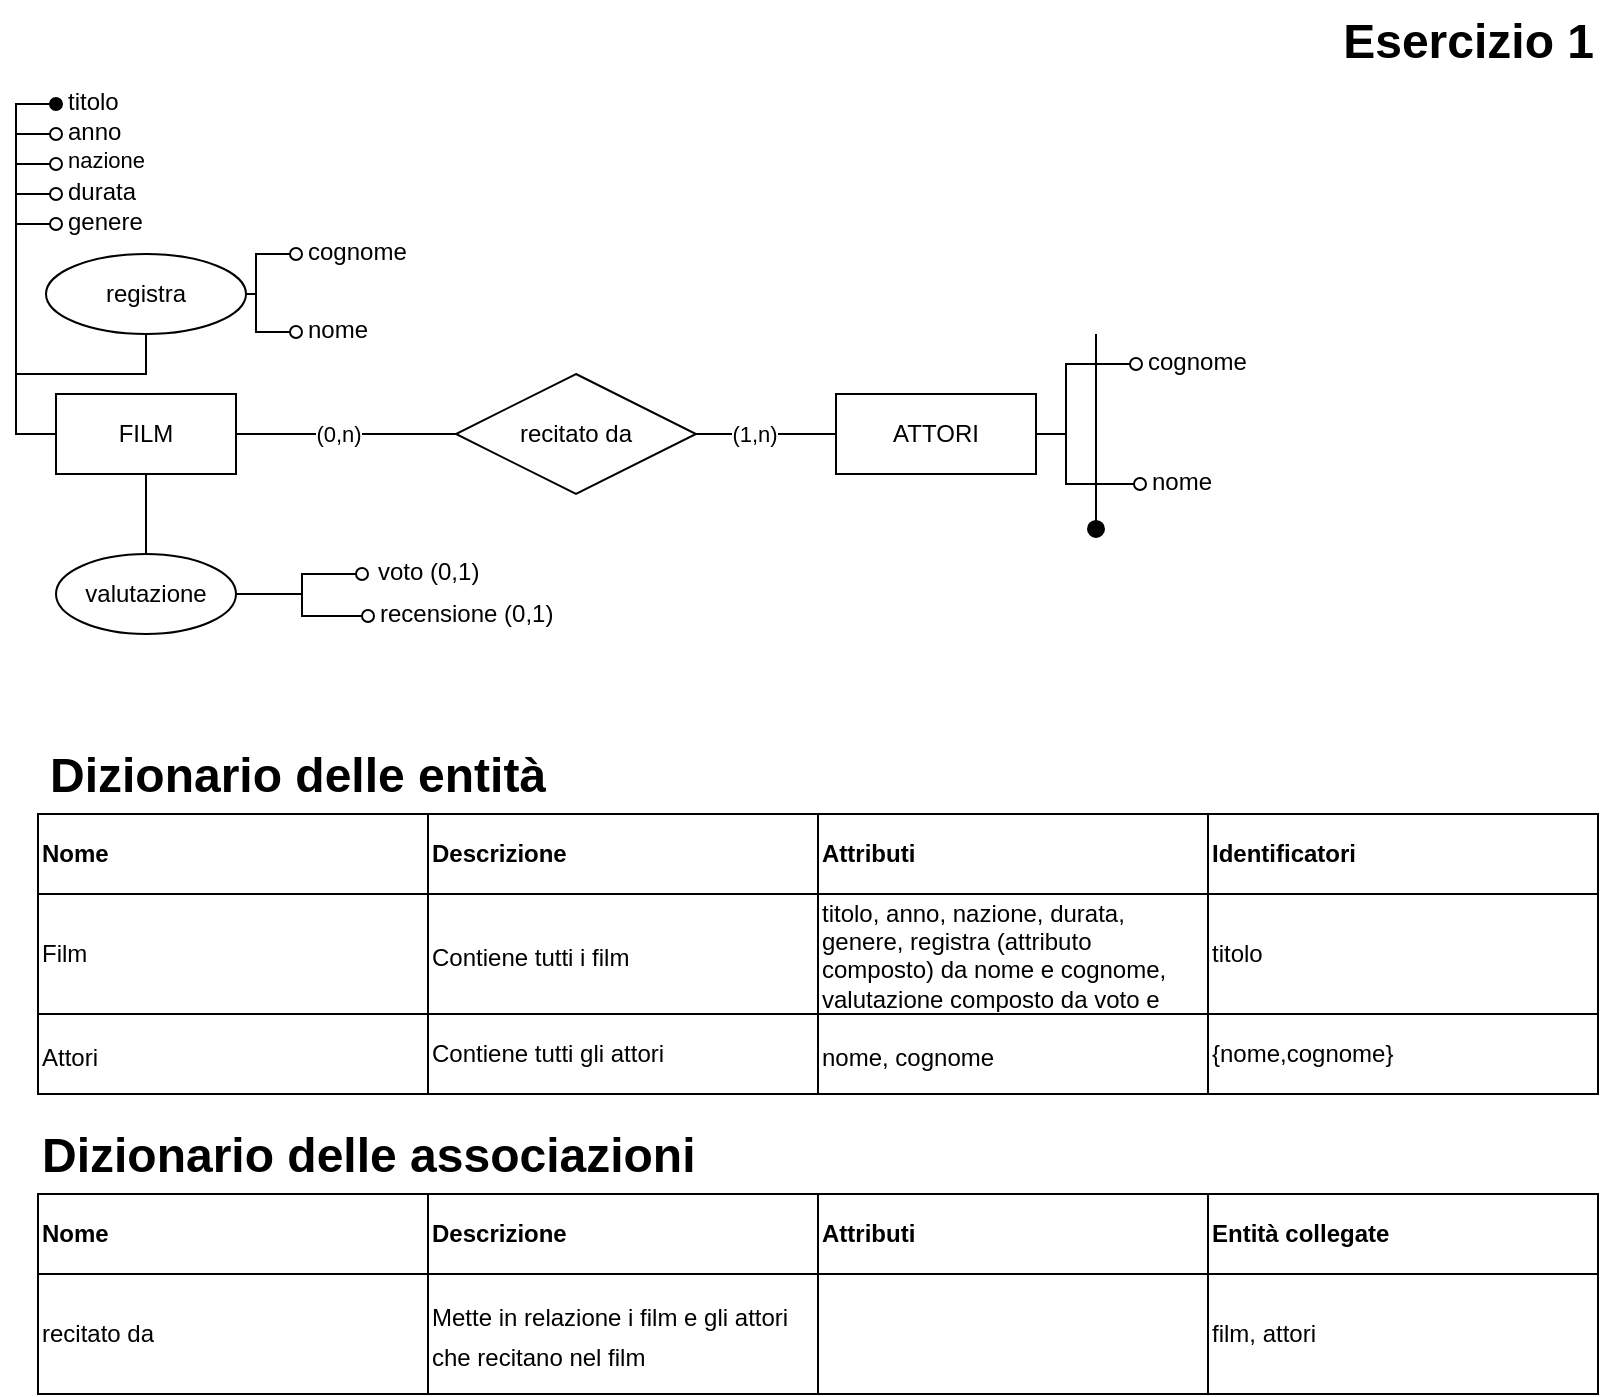 <mxfile version="26.0.16" pages="5">
  <diagram name="Page-1" id="JD6xYYmYzcf4hpK9CV4v">
    <mxGraphModel dx="1434" dy="836" grid="1" gridSize="10" guides="1" tooltips="1" connect="1" arrows="1" fold="1" page="1" pageScale="1" pageWidth="827" pageHeight="1169" math="0" shadow="0">
      <root>
        <mxCell id="0" />
        <mxCell id="1" parent="0" />
        <mxCell id="3_Epr1_zHtTMZQ9kOwUO-1" style="edgeStyle=orthogonalEdgeStyle;rounded=0;orthogonalLoop=1;jettySize=auto;html=1;exitX=0;exitY=0.5;exitDx=0;exitDy=0;strokeColor=default;align=center;verticalAlign=middle;fontFamily=Helvetica;fontSize=11;fontColor=default;labelBackgroundColor=default;startArrow=none;startFill=0;endArrow=oval;endFill=0;entryX=0;entryY=0.5;entryDx=0;entryDy=0;" parent="1" source="3_Epr1_zHtTMZQ9kOwUO-2" target="3_Epr1_zHtTMZQ9kOwUO-17" edge="1">
          <mxGeometry relative="1" as="geometry" />
        </mxCell>
        <mxCell id="3_Epr1_zHtTMZQ9kOwUO-2" value="FILM" style="rounded=0;whiteSpace=wrap;html=1;" parent="1" vertex="1">
          <mxGeometry x="45" y="200" width="90" height="40" as="geometry" />
        </mxCell>
        <mxCell id="3_Epr1_zHtTMZQ9kOwUO-3" value="&lt;div&gt;recitato da&lt;/div&gt;" style="shape=rhombus;perimeter=rhombusPerimeter;whiteSpace=wrap;html=1;align=center;" parent="1" vertex="1">
          <mxGeometry x="245" y="190" width="120" height="60" as="geometry" />
        </mxCell>
        <mxCell id="3_Epr1_zHtTMZQ9kOwUO-4" value="&lt;div&gt;ATTORI&lt;/div&gt;" style="whiteSpace=wrap;html=1;align=center;" parent="1" vertex="1">
          <mxGeometry x="435" y="200" width="100" height="40" as="geometry" />
        </mxCell>
        <mxCell id="3_Epr1_zHtTMZQ9kOwUO-5" value="" style="endArrow=none;html=1;rounded=0;exitX=1;exitY=0.5;exitDx=0;exitDy=0;" parent="1" source="3_Epr1_zHtTMZQ9kOwUO-2" edge="1">
          <mxGeometry relative="1" as="geometry">
            <mxPoint x="145" y="210" as="sourcePoint" />
            <mxPoint x="245" y="220" as="targetPoint" />
          </mxGeometry>
        </mxCell>
        <mxCell id="3_Epr1_zHtTMZQ9kOwUO-6" value="(0,n)" style="edgeLabel;html=1;align=center;verticalAlign=middle;resizable=0;points=[];" parent="3_Epr1_zHtTMZQ9kOwUO-5" connectable="0" vertex="1">
          <mxGeometry x="0.636" y="-4" relative="1" as="geometry">
            <mxPoint x="-39" y="-4" as="offset" />
          </mxGeometry>
        </mxCell>
        <mxCell id="3_Epr1_zHtTMZQ9kOwUO-7" style="edgeStyle=orthogonalEdgeStyle;rounded=0;orthogonalLoop=1;jettySize=auto;html=1;entryX=1;entryY=0.5;entryDx=0;entryDy=0;exitX=0;exitY=0.5;exitDx=0;exitDy=0;endArrow=none;endFill=0;" parent="1" source="3_Epr1_zHtTMZQ9kOwUO-4" target="3_Epr1_zHtTMZQ9kOwUO-3" edge="1">
          <mxGeometry relative="1" as="geometry" />
        </mxCell>
        <mxCell id="3_Epr1_zHtTMZQ9kOwUO-8" value="&lt;div&gt;(1,n)&lt;/div&gt;" style="edgeLabel;html=1;align=center;verticalAlign=middle;resizable=0;points=[];" parent="3_Epr1_zHtTMZQ9kOwUO-7" connectable="0" vertex="1">
          <mxGeometry x="0.343" relative="1" as="geometry">
            <mxPoint x="6" as="offset" />
          </mxGeometry>
        </mxCell>
        <mxCell id="3_Epr1_zHtTMZQ9kOwUO-9" style="edgeStyle=orthogonalEdgeStyle;rounded=0;orthogonalLoop=1;jettySize=auto;html=1;entryX=1;entryY=0.5;entryDx=0;entryDy=0;endArrow=none;endFill=0;startArrow=oval;startFill=0;" parent="1" source="3_Epr1_zHtTMZQ9kOwUO-10" target="3_Epr1_zHtTMZQ9kOwUO-4" edge="1">
          <mxGeometry relative="1" as="geometry">
            <Array as="points">
              <mxPoint x="550" y="185" />
              <mxPoint x="550" y="220" />
            </Array>
          </mxGeometry>
        </mxCell>
        <mxCell id="3_Epr1_zHtTMZQ9kOwUO-10" value="cognome" style="text;strokeColor=none;fillColor=none;spacingLeft=4;spacingRight=4;overflow=hidden;rotatable=0;points=[[0,0.5],[1,0.5]];portConstraint=eastwest;fontSize=12;whiteSpace=wrap;html=1;" parent="1" vertex="1">
          <mxGeometry x="585" y="170" width="60" height="30" as="geometry" />
        </mxCell>
        <mxCell id="3_Epr1_zHtTMZQ9kOwUO-11" style="edgeStyle=orthogonalEdgeStyle;rounded=0;orthogonalLoop=1;jettySize=auto;html=1;entryX=1;entryY=0.5;entryDx=0;entryDy=0;startArrow=oval;startFill=0;endArrow=none;endFill=0;" parent="1" source="3_Epr1_zHtTMZQ9kOwUO-12" target="3_Epr1_zHtTMZQ9kOwUO-4" edge="1">
          <mxGeometry relative="1" as="geometry">
            <Array as="points">
              <mxPoint x="550" y="245" />
              <mxPoint x="550" y="220" />
            </Array>
          </mxGeometry>
        </mxCell>
        <mxCell id="3_Epr1_zHtTMZQ9kOwUO-12" value="&lt;div&gt;nome&lt;/div&gt;" style="text;strokeColor=none;fillColor=none;spacingLeft=4;spacingRight=4;overflow=hidden;rotatable=0;points=[[0,0.5],[1,0.5]];portConstraint=eastwest;fontSize=12;whiteSpace=wrap;html=1;" parent="1" vertex="1">
          <mxGeometry x="587" y="230" width="60" height="30" as="geometry" />
        </mxCell>
        <mxCell id="3_Epr1_zHtTMZQ9kOwUO-13" style="edgeStyle=orthogonalEdgeStyle;rounded=0;orthogonalLoop=1;jettySize=auto;html=1;entryX=0;entryY=0.5;entryDx=0;entryDy=0;strokeColor=default;align=center;verticalAlign=middle;fontFamily=Helvetica;fontSize=11;fontColor=default;labelBackgroundColor=default;startArrow=oval;startFill=1;endArrow=none;endFill=0;exitX=0;exitY=0.5;exitDx=0;exitDy=0;" parent="1" source="3_Epr1_zHtTMZQ9kOwUO-14" target="3_Epr1_zHtTMZQ9kOwUO-2" edge="1">
          <mxGeometry relative="1" as="geometry" />
        </mxCell>
        <mxCell id="3_Epr1_zHtTMZQ9kOwUO-14" value="titolo" style="text;strokeColor=none;fillColor=none;spacingLeft=4;spacingRight=4;overflow=hidden;rotatable=0;points=[[0,0.5],[1,0.5]];portConstraint=eastwest;fontSize=12;whiteSpace=wrap;html=1;" parent="1" vertex="1">
          <mxGeometry x="45" y="40" width="40" height="30" as="geometry" />
        </mxCell>
        <mxCell id="3_Epr1_zHtTMZQ9kOwUO-15" style="edgeStyle=orthogonalEdgeStyle;rounded=0;orthogonalLoop=1;jettySize=auto;html=1;entryX=0;entryY=0.5;entryDx=0;entryDy=0;exitX=0;exitY=0.5;exitDx=0;exitDy=0;startArrow=oval;startFill=0;endArrow=none;endFill=0;" parent="1" source="3_Epr1_zHtTMZQ9kOwUO-16" target="3_Epr1_zHtTMZQ9kOwUO-2" edge="1">
          <mxGeometry relative="1" as="geometry" />
        </mxCell>
        <mxCell id="3_Epr1_zHtTMZQ9kOwUO-16" value="anno" style="text;strokeColor=none;fillColor=none;spacingLeft=4;spacingRight=4;overflow=hidden;rotatable=0;points=[[0,0.5],[1,0.5]];portConstraint=eastwest;fontSize=12;whiteSpace=wrap;html=1;" parent="1" vertex="1">
          <mxGeometry x="45" y="55" width="40" height="30" as="geometry" />
        </mxCell>
        <mxCell id="3_Epr1_zHtTMZQ9kOwUO-17" value="nazione" style="text;strokeColor=none;fillColor=none;spacingLeft=4;spacingRight=4;overflow=hidden;rotatable=0;points=[[0,0.5],[1,0.5]];portConstraint=eastwest;fontSize=11;whiteSpace=wrap;html=1;fontFamily=Helvetica;fontColor=default;labelBackgroundColor=default;" parent="1" vertex="1">
          <mxGeometry x="45" y="70" width="60" height="30" as="geometry" />
        </mxCell>
        <mxCell id="3_Epr1_zHtTMZQ9kOwUO-18" style="edgeStyle=orthogonalEdgeStyle;rounded=0;orthogonalLoop=1;jettySize=auto;html=1;entryX=0;entryY=0.5;entryDx=0;entryDy=0;exitX=0;exitY=0.5;exitDx=0;exitDy=0;endArrow=none;endFill=0;startArrow=oval;startFill=0;" parent="1" source="3_Epr1_zHtTMZQ9kOwUO-19" target="3_Epr1_zHtTMZQ9kOwUO-2" edge="1">
          <mxGeometry relative="1" as="geometry" />
        </mxCell>
        <mxCell id="3_Epr1_zHtTMZQ9kOwUO-19" value="&lt;div&gt;durata&lt;/div&gt;" style="text;strokeColor=none;fillColor=none;spacingLeft=4;spacingRight=4;overflow=hidden;rotatable=0;points=[[0,0.5],[1,0.5]];portConstraint=eastwest;fontSize=12;whiteSpace=wrap;html=1;" parent="1" vertex="1">
          <mxGeometry x="45" y="85" width="60" height="30" as="geometry" />
        </mxCell>
        <mxCell id="3_Epr1_zHtTMZQ9kOwUO-20" style="edgeStyle=orthogonalEdgeStyle;rounded=0;orthogonalLoop=1;jettySize=auto;html=1;entryX=0;entryY=0.5;entryDx=0;entryDy=0;endArrow=none;endFill=0;startArrow=none;startFill=0;" parent="1" source="3_Epr1_zHtTMZQ9kOwUO-21" target="3_Epr1_zHtTMZQ9kOwUO-2" edge="1">
          <mxGeometry relative="1" as="geometry" />
        </mxCell>
        <mxCell id="3_Epr1_zHtTMZQ9kOwUO-21" value="&lt;div&gt;registra&lt;/div&gt;" style="ellipse;whiteSpace=wrap;html=1;align=center;" parent="1" vertex="1">
          <mxGeometry x="40" y="130" width="100" height="40" as="geometry" />
        </mxCell>
        <mxCell id="3_Epr1_zHtTMZQ9kOwUO-22" style="edgeStyle=orthogonalEdgeStyle;rounded=0;orthogonalLoop=1;jettySize=auto;html=1;entryX=1;entryY=0.5;entryDx=0;entryDy=0;endArrow=none;endFill=0;startArrow=oval;startFill=0;" parent="1" source="3_Epr1_zHtTMZQ9kOwUO-23" target="3_Epr1_zHtTMZQ9kOwUO-21" edge="1">
          <mxGeometry relative="1" as="geometry" />
        </mxCell>
        <mxCell id="3_Epr1_zHtTMZQ9kOwUO-23" value="cognome" style="text;strokeColor=none;fillColor=none;spacingLeft=4;spacingRight=4;overflow=hidden;rotatable=0;points=[[0,0.5],[1,0.5]];portConstraint=eastwest;fontSize=12;whiteSpace=wrap;html=1;" parent="1" vertex="1">
          <mxGeometry x="165" y="115" width="60" height="30" as="geometry" />
        </mxCell>
        <mxCell id="3_Epr1_zHtTMZQ9kOwUO-24" style="edgeStyle=orthogonalEdgeStyle;rounded=0;orthogonalLoop=1;jettySize=auto;html=1;entryX=0;entryY=0.5;entryDx=0;entryDy=0;" parent="1" edge="1">
          <mxGeometry relative="1" as="geometry">
            <mxPoint x="50" y="285" as="sourcePoint" />
            <mxPoint x="50" y="285" as="targetPoint" />
          </mxGeometry>
        </mxCell>
        <mxCell id="3_Epr1_zHtTMZQ9kOwUO-25" style="edgeStyle=orthogonalEdgeStyle;rounded=0;orthogonalLoop=1;jettySize=auto;html=1;entryX=0;entryY=0.5;entryDx=0;entryDy=0;exitX=0;exitY=0.5;exitDx=0;exitDy=0;startArrow=oval;startFill=0;endArrow=none;endFill=0;" parent="1" source="3_Epr1_zHtTMZQ9kOwUO-26" target="3_Epr1_zHtTMZQ9kOwUO-2" edge="1">
          <mxGeometry relative="1" as="geometry" />
        </mxCell>
        <mxCell id="3_Epr1_zHtTMZQ9kOwUO-26" value="&lt;div&gt;genere&lt;/div&gt;" style="text;strokeColor=none;fillColor=none;spacingLeft=4;spacingRight=4;overflow=hidden;rotatable=0;points=[[0,0.5],[1,0.5]];portConstraint=eastwest;fontSize=12;whiteSpace=wrap;html=1;" parent="1" vertex="1">
          <mxGeometry x="45" y="100" width="60" height="30" as="geometry" />
        </mxCell>
        <mxCell id="3_Epr1_zHtTMZQ9kOwUO-27" style="edgeStyle=orthogonalEdgeStyle;rounded=0;orthogonalLoop=1;jettySize=auto;html=1;entryX=1;entryY=0.5;entryDx=0;entryDy=0;endArrow=none;endFill=0;startArrow=oval;startFill=0;" parent="1" source="3_Epr1_zHtTMZQ9kOwUO-28" target="3_Epr1_zHtTMZQ9kOwUO-21" edge="1">
          <mxGeometry relative="1" as="geometry" />
        </mxCell>
        <mxCell id="3_Epr1_zHtTMZQ9kOwUO-28" value="nome" style="text;strokeColor=none;fillColor=none;spacingLeft=4;spacingRight=4;overflow=hidden;rotatable=0;points=[[0,0.5],[1,0.5]];portConstraint=eastwest;fontSize=12;whiteSpace=wrap;html=1;" parent="1" vertex="1">
          <mxGeometry x="165" y="154" width="60" height="30" as="geometry" />
        </mxCell>
        <mxCell id="3_Epr1_zHtTMZQ9kOwUO-29" style="edgeStyle=orthogonalEdgeStyle;rounded=0;orthogonalLoop=1;jettySize=auto;html=1;exitX=0.5;exitY=0;exitDx=0;exitDy=0;entryX=0.5;entryY=1;entryDx=0;entryDy=0;endArrow=none;endFill=0;" parent="1" source="3_Epr1_zHtTMZQ9kOwUO-36" target="3_Epr1_zHtTMZQ9kOwUO-2" edge="1">
          <mxGeometry relative="1" as="geometry">
            <mxPoint x="90" y="285" as="sourcePoint" />
          </mxGeometry>
        </mxCell>
        <mxCell id="3_Epr1_zHtTMZQ9kOwUO-32" style="edgeStyle=orthogonalEdgeStyle;rounded=0;orthogonalLoop=1;jettySize=auto;html=1;endArrow=oval;endFill=0;entryX=0;entryY=0.5;entryDx=0;entryDy=0;exitX=1;exitY=0.5;exitDx=0;exitDy=0;" parent="1" edge="1">
          <mxGeometry relative="1" as="geometry">
            <mxPoint x="133.0" y="300.0" as="sourcePoint" />
            <mxPoint x="198" y="290.0" as="targetPoint" />
            <Array as="points">
              <mxPoint x="168" y="300" />
              <mxPoint x="168" y="290" />
            </Array>
          </mxGeometry>
        </mxCell>
        <mxCell id="3_Epr1_zHtTMZQ9kOwUO-33" value="&lt;div&gt;voto (0,1)&lt;/div&gt;" style="text;strokeColor=none;fillColor=none;spacingLeft=4;spacingRight=4;overflow=hidden;rotatable=0;points=[[0,0.5],[1,0.5]];portConstraint=eastwest;fontSize=12;whiteSpace=wrap;html=1;" parent="1" vertex="1">
          <mxGeometry x="200" y="275" width="70" height="30" as="geometry" />
        </mxCell>
        <mxCell id="3_Epr1_zHtTMZQ9kOwUO-34" value="recensione (0,1)" style="text;strokeColor=none;fillColor=none;spacingLeft=4;spacingRight=4;overflow=hidden;rotatable=0;points=[[0,0.5],[1,0.5]];portConstraint=eastwest;fontSize=12;whiteSpace=wrap;html=1;" parent="1" vertex="1">
          <mxGeometry x="201" y="296" width="109" height="30" as="geometry" />
        </mxCell>
        <mxCell id="3_Epr1_zHtTMZQ9kOwUO-35" value="" style="html=1;verticalAlign=bottom;startArrow=oval;startFill=1;endArrow=none;startSize=8;curved=0;rounded=0;endFill=0;" parent="1" edge="1">
          <mxGeometry width="60" relative="1" as="geometry">
            <mxPoint x="565" y="267.47" as="sourcePoint" />
            <mxPoint x="565" y="170.002" as="targetPoint" />
          </mxGeometry>
        </mxCell>
        <mxCell id="3_Epr1_zHtTMZQ9kOwUO-36" value="valutazione" style="ellipse;whiteSpace=wrap;html=1;" parent="1" vertex="1">
          <mxGeometry x="45" y="280" width="90" height="40" as="geometry" />
        </mxCell>
        <mxCell id="qMljJaArBJRdGHCxj3a8-2" style="edgeStyle=orthogonalEdgeStyle;rounded=0;orthogonalLoop=1;jettySize=auto;html=1;exitX=1;exitY=0.5;exitDx=0;exitDy=0;endArrow=oval;endFill=0;" parent="1" source="3_Epr1_zHtTMZQ9kOwUO-36" target="3_Epr1_zHtTMZQ9kOwUO-34" edge="1">
          <mxGeometry relative="1" as="geometry" />
        </mxCell>
        <mxCell id="qMljJaArBJRdGHCxj3a8-4" value="&lt;h1 style=&quot;margin-top: 0px;&quot;&gt;Dizionario delle entità&lt;/h1&gt;" style="text;html=1;whiteSpace=wrap;overflow=hidden;rounded=0;" parent="1" vertex="1">
          <mxGeometry x="40" y="370" width="520" height="40" as="geometry" />
        </mxCell>
        <mxCell id="qMljJaArBJRdGHCxj3a8-5" value="" style="shape=table;startSize=0;container=1;collapsible=0;childLayout=tableLayout;fontSize=16;" parent="1" vertex="1">
          <mxGeometry x="36" y="410" width="780" height="140.0" as="geometry" />
        </mxCell>
        <mxCell id="qMljJaArBJRdGHCxj3a8-6" value="" style="shape=tableRow;horizontal=0;startSize=0;swimlaneHead=0;swimlaneBody=0;strokeColor=inherit;top=0;left=0;bottom=0;right=0;collapsible=0;dropTarget=0;fillColor=none;points=[[0,0.5],[1,0.5]];portConstraint=eastwest;fontSize=16;" parent="qMljJaArBJRdGHCxj3a8-5" vertex="1">
          <mxGeometry width="780" height="40" as="geometry" />
        </mxCell>
        <mxCell id="qMljJaArBJRdGHCxj3a8-7" value="Nome" style="shape=partialRectangle;html=1;whiteSpace=wrap;connectable=0;strokeColor=inherit;overflow=hidden;fillColor=none;top=0;left=0;bottom=0;right=0;pointerEvents=1;fontSize=12;align=left;fontStyle=1" parent="qMljJaArBJRdGHCxj3a8-6" vertex="1">
          <mxGeometry width="195" height="40" as="geometry">
            <mxRectangle width="195" height="40" as="alternateBounds" />
          </mxGeometry>
        </mxCell>
        <mxCell id="qMljJaArBJRdGHCxj3a8-8" value="&lt;b&gt;Descrizione&lt;/b&gt;" style="shape=partialRectangle;html=1;whiteSpace=wrap;connectable=0;strokeColor=inherit;overflow=hidden;fillColor=none;top=0;left=0;bottom=0;right=0;pointerEvents=1;fontSize=12;align=left;" parent="qMljJaArBJRdGHCxj3a8-6" vertex="1">
          <mxGeometry x="195" width="195" height="40" as="geometry">
            <mxRectangle width="195" height="40" as="alternateBounds" />
          </mxGeometry>
        </mxCell>
        <mxCell id="qMljJaArBJRdGHCxj3a8-9" value="Attributi" style="shape=partialRectangle;html=1;whiteSpace=wrap;connectable=0;strokeColor=inherit;overflow=hidden;fillColor=none;top=0;left=0;bottom=0;right=0;pointerEvents=1;fontSize=12;fontStyle=1;align=left;" parent="qMljJaArBJRdGHCxj3a8-6" vertex="1">
          <mxGeometry x="390" width="195" height="40" as="geometry">
            <mxRectangle width="195" height="40" as="alternateBounds" />
          </mxGeometry>
        </mxCell>
        <mxCell id="qMljJaArBJRdGHCxj3a8-18" value="Identificatori" style="shape=partialRectangle;html=1;whiteSpace=wrap;connectable=0;strokeColor=inherit;overflow=hidden;fillColor=none;top=0;left=0;bottom=0;right=0;pointerEvents=1;fontSize=12;fontStyle=1;align=left;" parent="qMljJaArBJRdGHCxj3a8-6" vertex="1">
          <mxGeometry x="585" width="195" height="40" as="geometry">
            <mxRectangle width="195" height="40" as="alternateBounds" />
          </mxGeometry>
        </mxCell>
        <mxCell id="qMljJaArBJRdGHCxj3a8-10" value="" style="shape=tableRow;horizontal=0;startSize=0;swimlaneHead=0;swimlaneBody=0;strokeColor=inherit;top=0;left=0;bottom=0;right=0;collapsible=0;dropTarget=0;fillColor=none;points=[[0,0.5],[1,0.5]];portConstraint=eastwest;fontSize=16;" parent="qMljJaArBJRdGHCxj3a8-5" vertex="1">
          <mxGeometry y="40" width="780" height="60" as="geometry" />
        </mxCell>
        <mxCell id="qMljJaArBJRdGHCxj3a8-11" value="Film" style="shape=partialRectangle;html=1;whiteSpace=wrap;connectable=0;strokeColor=inherit;overflow=hidden;fillColor=none;top=0;left=0;bottom=0;right=0;pointerEvents=1;fontSize=12;align=left;" parent="qMljJaArBJRdGHCxj3a8-10" vertex="1">
          <mxGeometry width="195" height="60" as="geometry">
            <mxRectangle width="195" height="60" as="alternateBounds" />
          </mxGeometry>
        </mxCell>
        <mxCell id="qMljJaArBJRdGHCxj3a8-12" value="&lt;font style=&quot;font-size: 12px;&quot;&gt;Contiene tutti i film&lt;/font&gt;" style="shape=partialRectangle;html=1;whiteSpace=wrap;connectable=0;strokeColor=inherit;overflow=hidden;fillColor=none;top=0;left=0;bottom=0;right=0;pointerEvents=1;fontSize=16;align=left;" parent="qMljJaArBJRdGHCxj3a8-10" vertex="1">
          <mxGeometry x="195" width="195" height="60" as="geometry">
            <mxRectangle width="195" height="60" as="alternateBounds" />
          </mxGeometry>
        </mxCell>
        <mxCell id="qMljJaArBJRdGHCxj3a8-13" value="titolo, anno, nazione, durata, genere, registra (attributo composto) da nome e cognome, valutazione composto da voto e recensione" style="shape=partialRectangle;html=1;whiteSpace=wrap;connectable=0;strokeColor=inherit;overflow=hidden;fillColor=none;top=0;left=0;bottom=0;right=0;pointerEvents=1;fontSize=12;align=left;" parent="qMljJaArBJRdGHCxj3a8-10" vertex="1">
          <mxGeometry x="390" width="195" height="60" as="geometry">
            <mxRectangle width="195" height="60" as="alternateBounds" />
          </mxGeometry>
        </mxCell>
        <mxCell id="qMljJaArBJRdGHCxj3a8-19" value="titolo" style="shape=partialRectangle;html=1;whiteSpace=wrap;connectable=0;strokeColor=inherit;overflow=hidden;fillColor=none;top=0;left=0;bottom=0;right=0;pointerEvents=1;fontSize=12;align=left;" parent="qMljJaArBJRdGHCxj3a8-10" vertex="1">
          <mxGeometry x="585" width="195" height="60" as="geometry">
            <mxRectangle width="195" height="60" as="alternateBounds" />
          </mxGeometry>
        </mxCell>
        <mxCell id="qMljJaArBJRdGHCxj3a8-14" value="" style="shape=tableRow;horizontal=0;startSize=0;swimlaneHead=0;swimlaneBody=0;strokeColor=inherit;top=0;left=0;bottom=0;right=0;collapsible=0;dropTarget=0;fillColor=none;points=[[0,0.5],[1,0.5]];portConstraint=eastwest;fontSize=16;" parent="qMljJaArBJRdGHCxj3a8-5" vertex="1">
          <mxGeometry y="100" width="780" height="40" as="geometry" />
        </mxCell>
        <mxCell id="qMljJaArBJRdGHCxj3a8-15" value="&lt;font style=&quot;font-size: 12px;&quot;&gt;Attori&lt;/font&gt;" style="shape=partialRectangle;html=1;whiteSpace=wrap;connectable=0;strokeColor=inherit;overflow=hidden;fillColor=none;top=0;left=0;bottom=0;right=0;pointerEvents=1;fontSize=16;align=left;" parent="qMljJaArBJRdGHCxj3a8-14" vertex="1">
          <mxGeometry width="195" height="40" as="geometry">
            <mxRectangle width="195" height="40" as="alternateBounds" />
          </mxGeometry>
        </mxCell>
        <mxCell id="qMljJaArBJRdGHCxj3a8-16" value="Contiene tutti gli attori" style="shape=partialRectangle;html=1;whiteSpace=wrap;connectable=0;strokeColor=inherit;overflow=hidden;fillColor=none;top=0;left=0;bottom=0;right=0;pointerEvents=1;fontSize=12;align=left;" parent="qMljJaArBJRdGHCxj3a8-14" vertex="1">
          <mxGeometry x="195" width="195" height="40" as="geometry">
            <mxRectangle width="195" height="40" as="alternateBounds" />
          </mxGeometry>
        </mxCell>
        <mxCell id="qMljJaArBJRdGHCxj3a8-17" value="&lt;font style=&quot;font-size: 12px;&quot;&gt;nome, cognome&lt;/font&gt;" style="shape=partialRectangle;html=1;whiteSpace=wrap;connectable=0;strokeColor=inherit;overflow=hidden;fillColor=none;top=0;left=0;bottom=0;right=0;pointerEvents=1;fontSize=16;align=left;" parent="qMljJaArBJRdGHCxj3a8-14" vertex="1">
          <mxGeometry x="390" width="195" height="40" as="geometry">
            <mxRectangle width="195" height="40" as="alternateBounds" />
          </mxGeometry>
        </mxCell>
        <mxCell id="qMljJaArBJRdGHCxj3a8-20" value="{nome,cognome}" style="shape=partialRectangle;html=1;whiteSpace=wrap;connectable=0;strokeColor=inherit;overflow=hidden;fillColor=none;top=0;left=0;bottom=0;right=0;pointerEvents=1;fontSize=12;align=left;" parent="qMljJaArBJRdGHCxj3a8-14" vertex="1">
          <mxGeometry x="585" width="195" height="40" as="geometry">
            <mxRectangle width="195" height="40" as="alternateBounds" />
          </mxGeometry>
        </mxCell>
        <mxCell id="qMljJaArBJRdGHCxj3a8-21" value="&lt;h1 style=&quot;margin-top: 0px;&quot;&gt;Dizionario delle associazioni&lt;/h1&gt;" style="text;html=1;whiteSpace=wrap;overflow=hidden;rounded=0;" parent="1" vertex="1">
          <mxGeometry x="36" y="560" width="520" height="40" as="geometry" />
        </mxCell>
        <mxCell id="qMljJaArBJRdGHCxj3a8-22" value="" style="shape=table;startSize=0;container=1;collapsible=0;childLayout=tableLayout;fontSize=16;" parent="1" vertex="1">
          <mxGeometry x="36" y="600" width="780" height="100.0" as="geometry" />
        </mxCell>
        <mxCell id="qMljJaArBJRdGHCxj3a8-23" value="" style="shape=tableRow;horizontal=0;startSize=0;swimlaneHead=0;swimlaneBody=0;strokeColor=inherit;top=0;left=0;bottom=0;right=0;collapsible=0;dropTarget=0;fillColor=none;points=[[0,0.5],[1,0.5]];portConstraint=eastwest;fontSize=16;" parent="qMljJaArBJRdGHCxj3a8-22" vertex="1">
          <mxGeometry width="780" height="40" as="geometry" />
        </mxCell>
        <mxCell id="qMljJaArBJRdGHCxj3a8-24" value="Nome" style="shape=partialRectangle;html=1;whiteSpace=wrap;connectable=0;strokeColor=inherit;overflow=hidden;fillColor=none;top=0;left=0;bottom=0;right=0;pointerEvents=1;fontSize=12;align=left;fontStyle=1" parent="qMljJaArBJRdGHCxj3a8-23" vertex="1">
          <mxGeometry width="195" height="40" as="geometry">
            <mxRectangle width="195" height="40" as="alternateBounds" />
          </mxGeometry>
        </mxCell>
        <mxCell id="qMljJaArBJRdGHCxj3a8-25" value="&lt;b&gt;Descrizione&lt;/b&gt;" style="shape=partialRectangle;html=1;whiteSpace=wrap;connectable=0;strokeColor=inherit;overflow=hidden;fillColor=none;top=0;left=0;bottom=0;right=0;pointerEvents=1;fontSize=12;align=left;" parent="qMljJaArBJRdGHCxj3a8-23" vertex="1">
          <mxGeometry x="195" width="195" height="40" as="geometry">
            <mxRectangle width="195" height="40" as="alternateBounds" />
          </mxGeometry>
        </mxCell>
        <mxCell id="qMljJaArBJRdGHCxj3a8-26" value="Attributi" style="shape=partialRectangle;html=1;whiteSpace=wrap;connectable=0;strokeColor=inherit;overflow=hidden;fillColor=none;top=0;left=0;bottom=0;right=0;pointerEvents=1;fontSize=12;fontStyle=1;align=left;" parent="qMljJaArBJRdGHCxj3a8-23" vertex="1">
          <mxGeometry x="390" width="195" height="40" as="geometry">
            <mxRectangle width="195" height="40" as="alternateBounds" />
          </mxGeometry>
        </mxCell>
        <mxCell id="qMljJaArBJRdGHCxj3a8-27" value="Entità collegate" style="shape=partialRectangle;html=1;whiteSpace=wrap;connectable=0;strokeColor=inherit;overflow=hidden;fillColor=none;top=0;left=0;bottom=0;right=0;pointerEvents=1;fontSize=12;fontStyle=1;align=left;" parent="qMljJaArBJRdGHCxj3a8-23" vertex="1">
          <mxGeometry x="585" width="195" height="40" as="geometry">
            <mxRectangle width="195" height="40" as="alternateBounds" />
          </mxGeometry>
        </mxCell>
        <mxCell id="qMljJaArBJRdGHCxj3a8-28" value="" style="shape=tableRow;horizontal=0;startSize=0;swimlaneHead=0;swimlaneBody=0;strokeColor=inherit;top=0;left=0;bottom=0;right=0;collapsible=0;dropTarget=0;fillColor=none;points=[[0,0.5],[1,0.5]];portConstraint=eastwest;fontSize=16;" parent="qMljJaArBJRdGHCxj3a8-22" vertex="1">
          <mxGeometry y="40" width="780" height="60" as="geometry" />
        </mxCell>
        <mxCell id="qMljJaArBJRdGHCxj3a8-29" value="recitato da" style="shape=partialRectangle;html=1;whiteSpace=wrap;connectable=0;strokeColor=inherit;overflow=hidden;fillColor=none;top=0;left=0;bottom=0;right=0;pointerEvents=1;fontSize=12;align=left;" parent="qMljJaArBJRdGHCxj3a8-28" vertex="1">
          <mxGeometry width="195" height="60" as="geometry">
            <mxRectangle width="195" height="60" as="alternateBounds" />
          </mxGeometry>
        </mxCell>
        <mxCell id="qMljJaArBJRdGHCxj3a8-30" value="&lt;span style=&quot;font-size: 12px;&quot;&gt;Mette in relazione i film e gli attori che recitano nel film&lt;/span&gt;" style="shape=partialRectangle;html=1;whiteSpace=wrap;connectable=0;strokeColor=inherit;overflow=hidden;fillColor=none;top=0;left=0;bottom=0;right=0;pointerEvents=1;fontSize=16;align=left;" parent="qMljJaArBJRdGHCxj3a8-28" vertex="1">
          <mxGeometry x="195" width="195" height="60" as="geometry">
            <mxRectangle width="195" height="60" as="alternateBounds" />
          </mxGeometry>
        </mxCell>
        <mxCell id="qMljJaArBJRdGHCxj3a8-31" value="" style="shape=partialRectangle;html=1;whiteSpace=wrap;connectable=0;strokeColor=inherit;overflow=hidden;fillColor=none;top=0;left=0;bottom=0;right=0;pointerEvents=1;fontSize=12;align=left;" parent="qMljJaArBJRdGHCxj3a8-28" vertex="1">
          <mxGeometry x="390" width="195" height="60" as="geometry">
            <mxRectangle width="195" height="60" as="alternateBounds" />
          </mxGeometry>
        </mxCell>
        <mxCell id="qMljJaArBJRdGHCxj3a8-32" value="film, attori" style="shape=partialRectangle;html=1;whiteSpace=wrap;connectable=0;strokeColor=inherit;overflow=hidden;fillColor=none;top=0;left=0;bottom=0;right=0;pointerEvents=1;fontSize=12;align=left;" parent="qMljJaArBJRdGHCxj3a8-28" vertex="1">
          <mxGeometry x="585" width="195" height="60" as="geometry">
            <mxRectangle width="195" height="60" as="alternateBounds" />
          </mxGeometry>
        </mxCell>
        <mxCell id="rV3kMzm3VywqCpNMBBsA-2" value="&lt;h1 style=&quot;margin-top: 0px;&quot;&gt;Esercizio 1&lt;/h1&gt;" style="text;html=1;whiteSpace=wrap;overflow=hidden;rounded=0;fontFamily=Helvetica;fontSize=12;fontColor=default;align=right;" parent="1" vertex="1">
          <mxGeometry x="676" y="3" width="140" height="40" as="geometry" />
        </mxCell>
      </root>
    </mxGraphModel>
  </diagram>
  <diagram id="9VBiwDWCLfCJUnLLYc3l" name="Page-2">
    <mxGraphModel dx="1434" dy="836" grid="1" gridSize="10" guides="1" tooltips="1" connect="1" arrows="1" fold="1" page="1" pageScale="1" pageWidth="827" pageHeight="1169" math="0" shadow="0">
      <root>
        <mxCell id="0" />
        <mxCell id="1" parent="0" />
        <mxCell id="Mto5CnqZorz9CQpdkd3U-3" style="edgeStyle=orthogonalEdgeStyle;rounded=0;orthogonalLoop=1;jettySize=auto;html=1;exitX=1;exitY=0.5;exitDx=0;exitDy=0;entryX=0;entryY=0.5;entryDx=0;entryDy=0;fontFamily=Helvetica;fontSize=12;fontColor=default;endArrow=none;startFill=0;" parent="1" source="yE04mt_5PItn41XKsMXE-1" target="Mto5CnqZorz9CQpdkd3U-2" edge="1">
          <mxGeometry relative="1" as="geometry">
            <Array as="points">
              <mxPoint x="210" y="240" />
              <mxPoint x="210" y="240" />
            </Array>
          </mxGeometry>
        </mxCell>
        <mxCell id="Mto5CnqZorz9CQpdkd3U-4" value="(1,n)" style="edgeLabel;html=1;align=center;verticalAlign=middle;resizable=0;points=[];pointerEvents=1;strokeColor=inherit;fontFamily=Helvetica;fontSize=12;fontColor=default;fillColor=none;" parent="Mto5CnqZorz9CQpdkd3U-3" vertex="1" connectable="0">
          <mxGeometry x="0.047" y="-2" relative="1" as="geometry">
            <mxPoint as="offset" />
          </mxGeometry>
        </mxCell>
        <mxCell id="yE04mt_5PItn41XKsMXE-1" value="CINEMA" style="whiteSpace=wrap;html=1;align=center;" parent="1" vertex="1">
          <mxGeometry x="40" y="220" width="100" height="40" as="geometry" />
        </mxCell>
        <mxCell id="Mto5CnqZorz9CQpdkd3U-12" style="edgeStyle=orthogonalEdgeStyle;rounded=0;orthogonalLoop=1;jettySize=auto;html=1;entryX=0.5;entryY=0;entryDx=0;entryDy=0;fontFamily=Helvetica;fontSize=12;fontColor=default;endArrow=none;startFill=1;startArrow=oval;" parent="1" source="yE04mt_5PItn41XKsMXE-8" target="yE04mt_5PItn41XKsMXE-1" edge="1">
          <mxGeometry relative="1" as="geometry">
            <Array as="points">
              <mxPoint x="90" y="50" />
            </Array>
          </mxGeometry>
        </mxCell>
        <mxCell id="yE04mt_5PItn41XKsMXE-8" value="nome" style="text;html=1;align=left;verticalAlign=middle;whiteSpace=wrap;rounded=0;spacingRight=0;spacingLeft=4;" parent="1" vertex="1">
          <mxGeometry x="120" y="40" width="50" height="20" as="geometry" />
        </mxCell>
        <mxCell id="rZIc_n3WS-ofRTLqjPyd-20" style="edgeStyle=orthogonalEdgeStyle;rounded=0;orthogonalLoop=1;jettySize=auto;html=1;fontFamily=Helvetica;fontSize=12;fontColor=default;endArrow=oval;endFill=0;exitX=1;exitY=0.5;exitDx=0;exitDy=0;" parent="1" source="Mto5CnqZorz9CQpdkd3U-6" target="yE04mt_5PItn41XKsMXE-17" edge="1">
          <mxGeometry relative="1" as="geometry">
            <Array as="points">
              <mxPoint x="530" y="240" />
              <mxPoint x="530" y="210" />
            </Array>
          </mxGeometry>
        </mxCell>
        <mxCell id="yE04mt_5PItn41XKsMXE-17" value="nome" style="text;html=1;align=left;verticalAlign=middle;whiteSpace=wrap;rounded=0;spacingLeft=4;" parent="1" vertex="1">
          <mxGeometry x="565" y="200" width="40" height="20" as="geometry" />
        </mxCell>
        <mxCell id="Mto5CnqZorz9CQpdkd3U-1" value="&lt;h1 style=&quot;margin-top: 0px;&quot;&gt;Esercizio 2&lt;/h1&gt;" style="text;html=1;whiteSpace=wrap;overflow=hidden;rounded=0;fontFamily=Helvetica;fontSize=12;fontColor=default;align=right;" parent="1" vertex="1">
          <mxGeometry x="676" y="3" width="140" height="40" as="geometry" />
        </mxCell>
        <mxCell id="Mto5CnqZorz9CQpdkd3U-2" value="possiede" style="rhombus;whiteSpace=wrap;html=1;pointerEvents=1;strokeColor=inherit;align=center;verticalAlign=middle;fontFamily=Helvetica;fontSize=12;fontColor=default;fillColor=none;" parent="1" vertex="1">
          <mxGeometry x="260" y="210" width="80" height="60" as="geometry" />
        </mxCell>
        <mxCell id="Mto5CnqZorz9CQpdkd3U-7" style="edgeStyle=orthogonalEdgeStyle;rounded=0;orthogonalLoop=1;jettySize=auto;html=1;fontFamily=Helvetica;fontSize=12;fontColor=default;endArrow=none;startFill=0;" parent="1" source="Mto5CnqZorz9CQpdkd3U-6" target="Mto5CnqZorz9CQpdkd3U-2" edge="1">
          <mxGeometry relative="1" as="geometry" />
        </mxCell>
        <mxCell id="Mto5CnqZorz9CQpdkd3U-8" value="(1,1)" style="edgeLabel;html=1;align=center;verticalAlign=middle;resizable=0;points=[];pointerEvents=1;strokeColor=inherit;fontFamily=Helvetica;fontSize=12;fontColor=default;fillColor=none;" parent="Mto5CnqZorz9CQpdkd3U-7" vertex="1" connectable="0">
          <mxGeometry x="0.406" y="-1" relative="1" as="geometry">
            <mxPoint x="9" y="1" as="offset" />
          </mxGeometry>
        </mxCell>
        <mxCell id="Mto5CnqZorz9CQpdkd3U-6" value="SALE" style="whiteSpace=wrap;html=1;align=center;" parent="1" vertex="1">
          <mxGeometry x="410" y="220" width="100" height="40" as="geometry" />
        </mxCell>
        <mxCell id="Mto5CnqZorz9CQpdkd3U-11" style="edgeStyle=orthogonalEdgeStyle;rounded=0;orthogonalLoop=1;jettySize=auto;html=1;entryX=0.5;entryY=0;entryDx=0;entryDy=0;fontFamily=Helvetica;fontSize=12;fontColor=default;startArrow=oval;startFill=0;endArrow=none;" parent="1" source="Mto5CnqZorz9CQpdkd3U-10" target="yE04mt_5PItn41XKsMXE-1" edge="1">
          <mxGeometry relative="1" as="geometry">
            <Array as="points">
              <mxPoint x="90" y="70" />
            </Array>
          </mxGeometry>
        </mxCell>
        <mxCell id="Mto5CnqZorz9CQpdkd3U-10" value="numero di telefono" style="text;html=1;align=left;verticalAlign=middle;whiteSpace=wrap;rounded=0;spacingLeft=4;" parent="1" vertex="1">
          <mxGeometry x="120" y="60" width="120" height="20" as="geometry" />
        </mxCell>
        <mxCell id="rZIc_n3WS-ofRTLqjPyd-3" style="edgeStyle=orthogonalEdgeStyle;rounded=0;orthogonalLoop=1;jettySize=auto;html=1;entryX=0.5;entryY=0;entryDx=0;entryDy=0;fontFamily=Helvetica;fontSize=12;fontColor=default;endArrow=none;startFill=0;startArrow=oval;" parent="1" source="Mto5CnqZorz9CQpdkd3U-13" target="yE04mt_5PItn41XKsMXE-1" edge="1">
          <mxGeometry relative="1" as="geometry">
            <Array as="points">
              <mxPoint x="90" y="90" />
            </Array>
          </mxGeometry>
        </mxCell>
        <mxCell id="Mto5CnqZorz9CQpdkd3U-13" value="prezzo di ingresso" style="text;html=1;align=left;verticalAlign=middle;whiteSpace=wrap;rounded=0;spacingLeft=4;" parent="1" vertex="1">
          <mxGeometry x="120" y="80" width="120" height="20" as="geometry" />
        </mxCell>
        <mxCell id="rZIc_n3WS-ofRTLqjPyd-2" style="edgeStyle=orthogonalEdgeStyle;rounded=0;orthogonalLoop=1;jettySize=auto;html=1;entryX=0.5;entryY=0;entryDx=0;entryDy=0;fontFamily=Helvetica;fontSize=12;fontColor=default;endArrow=none;startFill=0;exitX=0;exitY=0.5;exitDx=0;exitDy=0;" parent="1" source="rZIc_n3WS-ofRTLqjPyd-1" target="yE04mt_5PItn41XKsMXE-1" edge="1">
          <mxGeometry relative="1" as="geometry">
            <Array as="points">
              <mxPoint x="90" y="140" />
            </Array>
          </mxGeometry>
        </mxCell>
        <mxCell id="rZIc_n3WS-ofRTLqjPyd-1" value="&lt;div&gt;indirizzo&lt;/div&gt;" style="ellipse;whiteSpace=wrap;html=1;align=center;" parent="1" vertex="1">
          <mxGeometry x="120" y="120" width="100" height="40" as="geometry" />
        </mxCell>
        <mxCell id="rZIc_n3WS-ofRTLqjPyd-8" style="edgeStyle=orthogonalEdgeStyle;rounded=0;orthogonalLoop=1;jettySize=auto;html=1;fontFamily=Helvetica;fontSize=12;fontColor=default;exitX=1;exitY=0.5;exitDx=0;exitDy=0;endArrow=oval;endFill=0;" parent="1" source="rZIc_n3WS-ofRTLqjPyd-1" target="rZIc_n3WS-ofRTLqjPyd-4" edge="1">
          <mxGeometry relative="1" as="geometry" />
        </mxCell>
        <mxCell id="rZIc_n3WS-ofRTLqjPyd-4" value="via" style="text;html=1;align=left;verticalAlign=middle;whiteSpace=wrap;rounded=0;spacingRight=0;spacingLeft=4;" parent="1" vertex="1">
          <mxGeometry x="260" y="100" width="50" height="20" as="geometry" />
        </mxCell>
        <mxCell id="rZIc_n3WS-ofRTLqjPyd-9" style="edgeStyle=orthogonalEdgeStyle;rounded=0;orthogonalLoop=1;jettySize=auto;html=1;fontFamily=Helvetica;fontSize=12;fontColor=default;exitX=1;exitY=0.5;exitDx=0;exitDy=0;endArrow=oval;endFill=0;" parent="1" source="rZIc_n3WS-ofRTLqjPyd-1" target="rZIc_n3WS-ofRTLqjPyd-5" edge="1">
          <mxGeometry relative="1" as="geometry" />
        </mxCell>
        <mxCell id="rZIc_n3WS-ofRTLqjPyd-5" value="numero" style="text;html=1;align=left;verticalAlign=middle;whiteSpace=wrap;rounded=0;spacingRight=0;spacingLeft=4;" parent="1" vertex="1">
          <mxGeometry x="260" y="120" width="50" height="20" as="geometry" />
        </mxCell>
        <mxCell id="rZIc_n3WS-ofRTLqjPyd-10" style="edgeStyle=orthogonalEdgeStyle;rounded=0;orthogonalLoop=1;jettySize=auto;html=1;fontFamily=Helvetica;fontSize=12;fontColor=default;endArrow=oval;endFill=0;exitX=1;exitY=0.5;exitDx=0;exitDy=0;" parent="1" source="rZIc_n3WS-ofRTLqjPyd-1" target="rZIc_n3WS-ofRTLqjPyd-6" edge="1">
          <mxGeometry relative="1" as="geometry" />
        </mxCell>
        <mxCell id="rZIc_n3WS-ofRTLqjPyd-6" value="città" style="text;html=1;align=left;verticalAlign=middle;whiteSpace=wrap;rounded=0;spacingRight=0;spacingLeft=4;" parent="1" vertex="1">
          <mxGeometry x="260" y="140" width="50" height="20" as="geometry" />
        </mxCell>
        <mxCell id="rZIc_n3WS-ofRTLqjPyd-12" style="edgeStyle=orthogonalEdgeStyle;rounded=0;orthogonalLoop=1;jettySize=auto;html=1;fontFamily=Helvetica;fontSize=12;fontColor=default;endArrow=oval;endFill=0;exitX=1;exitY=0.5;exitDx=0;exitDy=0;" parent="1" source="rZIc_n3WS-ofRTLqjPyd-1" target="rZIc_n3WS-ofRTLqjPyd-7" edge="1">
          <mxGeometry relative="1" as="geometry" />
        </mxCell>
        <mxCell id="rZIc_n3WS-ofRTLqjPyd-7" value="cap" style="text;html=1;align=left;verticalAlign=middle;whiteSpace=wrap;rounded=0;spacingRight=0;spacingLeft=4;" parent="1" vertex="1">
          <mxGeometry x="260" y="160" width="50" height="20" as="geometry" />
        </mxCell>
        <mxCell id="rZIc_n3WS-ofRTLqjPyd-21" style="edgeStyle=orthogonalEdgeStyle;rounded=0;orthogonalLoop=1;jettySize=auto;html=1;fontFamily=Helvetica;fontSize=12;fontColor=default;exitX=1;exitY=0.5;exitDx=0;exitDy=0;endArrow=oval;endFill=0;" parent="1" source="Mto5CnqZorz9CQpdkd3U-6" target="rZIc_n3WS-ofRTLqjPyd-13" edge="1">
          <mxGeometry relative="1" as="geometry">
            <Array as="points">
              <mxPoint x="530" y="240" />
              <mxPoint x="530" y="230" />
            </Array>
          </mxGeometry>
        </mxCell>
        <mxCell id="rZIc_n3WS-ofRTLqjPyd-13" value="posti" style="text;html=1;align=left;verticalAlign=middle;whiteSpace=wrap;rounded=0;spacingLeft=4;" parent="1" vertex="1">
          <mxGeometry x="565" y="220" width="40" height="20" as="geometry" />
        </mxCell>
        <mxCell id="rZIc_n3WS-ofRTLqjPyd-22" style="edgeStyle=orthogonalEdgeStyle;shape=connector;rounded=0;orthogonalLoop=1;jettySize=auto;html=1;strokeColor=default;align=center;verticalAlign=middle;fontFamily=Helvetica;fontSize=12;fontColor=default;labelBackgroundColor=default;endArrow=oval;endFill=0;exitX=1;exitY=0.5;exitDx=0;exitDy=0;" parent="1" source="Mto5CnqZorz9CQpdkd3U-6" target="rZIc_n3WS-ofRTLqjPyd-14" edge="1">
          <mxGeometry relative="1" as="geometry">
            <Array as="points">
              <mxPoint x="530" y="240" />
              <mxPoint x="530" y="250" />
            </Array>
          </mxGeometry>
        </mxCell>
        <mxCell id="rZIc_n3WS-ofRTLqjPyd-14" value="dimensione schermo" style="text;html=1;align=left;verticalAlign=middle;whiteSpace=wrap;rounded=0;spacingLeft=4;" parent="1" vertex="1">
          <mxGeometry x="565" y="240" width="160" height="20" as="geometry" />
        </mxCell>
        <mxCell id="rZIc_n3WS-ofRTLqjPyd-24" style="edgeStyle=orthogonalEdgeStyle;shape=connector;rounded=0;orthogonalLoop=1;jettySize=auto;html=1;strokeColor=default;align=center;verticalAlign=middle;fontFamily=Helvetica;fontSize=12;fontColor=default;labelBackgroundColor=default;endArrow=oval;endFill=0;exitX=1;exitY=0.5;exitDx=0;exitDy=0;" parent="1" source="Mto5CnqZorz9CQpdkd3U-6" target="rZIc_n3WS-ofRTLqjPyd-18" edge="1">
          <mxGeometry relative="1" as="geometry">
            <Array as="points">
              <mxPoint x="530" y="240" />
              <mxPoint x="530" y="270" />
            </Array>
          </mxGeometry>
        </mxCell>
        <mxCell id="rZIc_n3WS-ofRTLqjPyd-18" value="audio dolby" style="text;html=1;align=left;verticalAlign=middle;whiteSpace=wrap;rounded=0;spacingLeft=4;" parent="1" vertex="1">
          <mxGeometry x="565" y="260" width="95" height="20" as="geometry" />
        </mxCell>
        <mxCell id="rZIc_n3WS-ofRTLqjPyd-26" style="edgeStyle=orthogonalEdgeStyle;shape=connector;rounded=0;orthogonalLoop=1;jettySize=auto;html=1;strokeColor=default;align=center;verticalAlign=middle;fontFamily=Helvetica;fontSize=12;fontColor=default;labelBackgroundColor=default;endArrow=oval;endFill=0;exitX=1;exitY=0.5;exitDx=0;exitDy=0;" parent="1" source="Mto5CnqZorz9CQpdkd3U-6" target="rZIc_n3WS-ofRTLqjPyd-19" edge="1">
          <mxGeometry relative="1" as="geometry">
            <Array as="points">
              <mxPoint x="530" y="240" />
              <mxPoint x="530" y="290" />
            </Array>
          </mxGeometry>
        </mxCell>
        <mxCell id="rZIc_n3WS-ofRTLqjPyd-19" value="accesso disabili" style="text;html=1;align=left;verticalAlign=middle;whiteSpace=wrap;rounded=0;spacingLeft=4;" parent="1" vertex="1">
          <mxGeometry x="565" y="280" width="95" height="20" as="geometry" />
        </mxCell>
        <mxCell id="rZIc_n3WS-ofRTLqjPyd-28" value="" style="endArrow=oval;html=1;rounded=0;strokeColor=default;align=center;verticalAlign=middle;fontFamily=Helvetica;fontSize=12;fontColor=default;labelBackgroundColor=default;edgeStyle=orthogonalEdgeStyle;endFill=1;" parent="1" edge="1">
          <mxGeometry width="50" height="50" relative="1" as="geometry">
            <mxPoint x="240" y="270" as="sourcePoint" />
            <mxPoint x="550" y="220" as="targetPoint" />
            <Array as="points">
              <mxPoint x="240" y="200" />
              <mxPoint x="550" y="200" />
            </Array>
          </mxGeometry>
        </mxCell>
        <mxCell id="QL7Y_fwGTgnzgYnjwM4z-1" value="&lt;h1 style=&quot;margin-top: 0px;&quot;&gt;Dizionario delle entità&lt;/h1&gt;" style="text;html=1;whiteSpace=wrap;overflow=hidden;rounded=0;" parent="1" vertex="1">
          <mxGeometry x="40" y="410" width="520" height="40" as="geometry" />
        </mxCell>
        <mxCell id="QL7Y_fwGTgnzgYnjwM4z-2" value="" style="shape=table;startSize=0;container=1;collapsible=0;childLayout=tableLayout;fontSize=16;" parent="1" vertex="1">
          <mxGeometry x="45" y="450" width="780" height="140.0" as="geometry" />
        </mxCell>
        <mxCell id="QL7Y_fwGTgnzgYnjwM4z-3" value="" style="shape=tableRow;horizontal=0;startSize=0;swimlaneHead=0;swimlaneBody=0;strokeColor=inherit;top=0;left=0;bottom=0;right=0;collapsible=0;dropTarget=0;fillColor=none;points=[[0,0.5],[1,0.5]];portConstraint=eastwest;fontSize=16;" parent="QL7Y_fwGTgnzgYnjwM4z-2" vertex="1">
          <mxGeometry width="780" height="40" as="geometry" />
        </mxCell>
        <mxCell id="QL7Y_fwGTgnzgYnjwM4z-4" value="Nome" style="shape=partialRectangle;html=1;whiteSpace=wrap;connectable=0;strokeColor=inherit;overflow=hidden;fillColor=none;top=0;left=0;bottom=0;right=0;pointerEvents=1;fontSize=12;align=left;fontStyle=1" parent="QL7Y_fwGTgnzgYnjwM4z-3" vertex="1">
          <mxGeometry width="195" height="40" as="geometry">
            <mxRectangle width="195" height="40" as="alternateBounds" />
          </mxGeometry>
        </mxCell>
        <mxCell id="QL7Y_fwGTgnzgYnjwM4z-5" value="&lt;b&gt;Descrizione&lt;/b&gt;" style="shape=partialRectangle;html=1;whiteSpace=wrap;connectable=0;strokeColor=inherit;overflow=hidden;fillColor=none;top=0;left=0;bottom=0;right=0;pointerEvents=1;fontSize=12;align=left;" parent="QL7Y_fwGTgnzgYnjwM4z-3" vertex="1">
          <mxGeometry x="195" width="195" height="40" as="geometry">
            <mxRectangle width="195" height="40" as="alternateBounds" />
          </mxGeometry>
        </mxCell>
        <mxCell id="QL7Y_fwGTgnzgYnjwM4z-6" value="Attributi" style="shape=partialRectangle;html=1;whiteSpace=wrap;connectable=0;strokeColor=inherit;overflow=hidden;fillColor=none;top=0;left=0;bottom=0;right=0;pointerEvents=1;fontSize=12;fontStyle=1;align=left;" parent="QL7Y_fwGTgnzgYnjwM4z-3" vertex="1">
          <mxGeometry x="390" width="195" height="40" as="geometry">
            <mxRectangle width="195" height="40" as="alternateBounds" />
          </mxGeometry>
        </mxCell>
        <mxCell id="QL7Y_fwGTgnzgYnjwM4z-7" value="Identificatori" style="shape=partialRectangle;html=1;whiteSpace=wrap;connectable=0;strokeColor=inherit;overflow=hidden;fillColor=none;top=0;left=0;bottom=0;right=0;pointerEvents=1;fontSize=12;fontStyle=1;align=left;" parent="QL7Y_fwGTgnzgYnjwM4z-3" vertex="1">
          <mxGeometry x="585" width="195" height="40" as="geometry">
            <mxRectangle width="195" height="40" as="alternateBounds" />
          </mxGeometry>
        </mxCell>
        <mxCell id="QL7Y_fwGTgnzgYnjwM4z-8" value="" style="shape=tableRow;horizontal=0;startSize=0;swimlaneHead=0;swimlaneBody=0;strokeColor=inherit;top=0;left=0;bottom=0;right=0;collapsible=0;dropTarget=0;fillColor=none;points=[[0,0.5],[1,0.5]];portConstraint=eastwest;fontSize=16;" parent="QL7Y_fwGTgnzgYnjwM4z-2" vertex="1">
          <mxGeometry y="40" width="780" height="60" as="geometry" />
        </mxCell>
        <mxCell id="QL7Y_fwGTgnzgYnjwM4z-9" value="Cinema" style="shape=partialRectangle;html=1;whiteSpace=wrap;connectable=0;strokeColor=inherit;overflow=hidden;fillColor=none;top=0;left=0;bottom=0;right=0;pointerEvents=1;fontSize=12;align=left;" parent="QL7Y_fwGTgnzgYnjwM4z-8" vertex="1">
          <mxGeometry width="195" height="60" as="geometry">
            <mxRectangle width="195" height="60" as="alternateBounds" />
          </mxGeometry>
        </mxCell>
        <mxCell id="QL7Y_fwGTgnzgYnjwM4z-10" value="&lt;font style=&quot;font-size: 12px;&quot;&gt;Contiene tutti le strutture&lt;/font&gt;" style="shape=partialRectangle;html=1;whiteSpace=wrap;connectable=0;strokeColor=inherit;overflow=hidden;fillColor=none;top=0;left=0;bottom=0;right=0;pointerEvents=1;fontSize=16;align=left;" parent="QL7Y_fwGTgnzgYnjwM4z-8" vertex="1">
          <mxGeometry x="195" width="195" height="60" as="geometry">
            <mxRectangle width="195" height="60" as="alternateBounds" />
          </mxGeometry>
        </mxCell>
        <mxCell id="QL7Y_fwGTgnzgYnjwM4z-11" value="nome, numero di telefono, prezzo di ingresso, indirizzo (attributo composto da via, numero, città, cap)" style="shape=partialRectangle;html=1;whiteSpace=wrap;connectable=0;strokeColor=inherit;overflow=hidden;fillColor=none;top=0;left=0;bottom=0;right=0;pointerEvents=1;fontSize=12;align=left;" parent="QL7Y_fwGTgnzgYnjwM4z-8" vertex="1">
          <mxGeometry x="390" width="195" height="60" as="geometry">
            <mxRectangle width="195" height="60" as="alternateBounds" />
          </mxGeometry>
        </mxCell>
        <mxCell id="QL7Y_fwGTgnzgYnjwM4z-12" value="nome" style="shape=partialRectangle;html=1;whiteSpace=wrap;connectable=0;strokeColor=inherit;overflow=hidden;fillColor=none;top=0;left=0;bottom=0;right=0;pointerEvents=1;fontSize=12;align=left;" parent="QL7Y_fwGTgnzgYnjwM4z-8" vertex="1">
          <mxGeometry x="585" width="195" height="60" as="geometry">
            <mxRectangle width="195" height="60" as="alternateBounds" />
          </mxGeometry>
        </mxCell>
        <mxCell id="QL7Y_fwGTgnzgYnjwM4z-13" value="" style="shape=tableRow;horizontal=0;startSize=0;swimlaneHead=0;swimlaneBody=0;strokeColor=inherit;top=0;left=0;bottom=0;right=0;collapsible=0;dropTarget=0;fillColor=none;points=[[0,0.5],[1,0.5]];portConstraint=eastwest;fontSize=16;" parent="QL7Y_fwGTgnzgYnjwM4z-2" vertex="1">
          <mxGeometry y="100" width="780" height="40" as="geometry" />
        </mxCell>
        <mxCell id="QL7Y_fwGTgnzgYnjwM4z-14" value="&lt;font style=&quot;font-size: 12px;&quot;&gt;Sale&lt;/font&gt;" style="shape=partialRectangle;html=1;whiteSpace=wrap;connectable=0;strokeColor=inherit;overflow=hidden;fillColor=none;top=0;left=0;bottom=0;right=0;pointerEvents=1;fontSize=16;align=left;" parent="QL7Y_fwGTgnzgYnjwM4z-13" vertex="1">
          <mxGeometry width="195" height="40" as="geometry">
            <mxRectangle width="195" height="40" as="alternateBounds" />
          </mxGeometry>
        </mxCell>
        <mxCell id="QL7Y_fwGTgnzgYnjwM4z-15" value="Contiene tutte le sale" style="shape=partialRectangle;html=1;whiteSpace=wrap;connectable=0;strokeColor=inherit;overflow=hidden;fillColor=none;top=0;left=0;bottom=0;right=0;pointerEvents=1;fontSize=12;align=left;" parent="QL7Y_fwGTgnzgYnjwM4z-13" vertex="1">
          <mxGeometry x="195" width="195" height="40" as="geometry">
            <mxRectangle width="195" height="40" as="alternateBounds" />
          </mxGeometry>
        </mxCell>
        <mxCell id="QL7Y_fwGTgnzgYnjwM4z-16" value="&lt;font style=&quot;font-size: 12px;&quot;&gt;nome, posti, dimensione schermo, audio dolby, accesso disabili&lt;/font&gt;" style="shape=partialRectangle;html=1;whiteSpace=wrap;connectable=0;strokeColor=inherit;overflow=hidden;fillColor=none;top=0;left=0;bottom=0;right=0;pointerEvents=1;fontSize=16;align=left;" parent="QL7Y_fwGTgnzgYnjwM4z-13" vertex="1">
          <mxGeometry x="390" width="195" height="40" as="geometry">
            <mxRectangle width="195" height="40" as="alternateBounds" />
          </mxGeometry>
        </mxCell>
        <mxCell id="QL7Y_fwGTgnzgYnjwM4z-17" value="{nome sala, nome cinema} è un identificatore composto (misto)" style="shape=partialRectangle;html=1;whiteSpace=wrap;connectable=0;strokeColor=inherit;overflow=hidden;fillColor=none;top=0;left=0;bottom=0;right=0;pointerEvents=1;fontSize=12;align=left;" parent="QL7Y_fwGTgnzgYnjwM4z-13" vertex="1">
          <mxGeometry x="585" width="195" height="40" as="geometry">
            <mxRectangle width="195" height="40" as="alternateBounds" />
          </mxGeometry>
        </mxCell>
        <mxCell id="QL7Y_fwGTgnzgYnjwM4z-18" value="&lt;h1 style=&quot;margin-top: 0px;&quot;&gt;Dizionario delle associazioni&lt;/h1&gt;" style="text;html=1;whiteSpace=wrap;overflow=hidden;rounded=0;" parent="1" vertex="1">
          <mxGeometry x="40" y="600" width="520" height="40" as="geometry" />
        </mxCell>
        <mxCell id="QL7Y_fwGTgnzgYnjwM4z-19" value="" style="shape=table;startSize=0;container=1;collapsible=0;childLayout=tableLayout;fontSize=16;" parent="1" vertex="1">
          <mxGeometry x="45" y="640" width="780" height="100.0" as="geometry" />
        </mxCell>
        <mxCell id="QL7Y_fwGTgnzgYnjwM4z-20" value="" style="shape=tableRow;horizontal=0;startSize=0;swimlaneHead=0;swimlaneBody=0;strokeColor=inherit;top=0;left=0;bottom=0;right=0;collapsible=0;dropTarget=0;fillColor=none;points=[[0,0.5],[1,0.5]];portConstraint=eastwest;fontSize=16;" parent="QL7Y_fwGTgnzgYnjwM4z-19" vertex="1">
          <mxGeometry width="780" height="40" as="geometry" />
        </mxCell>
        <mxCell id="QL7Y_fwGTgnzgYnjwM4z-21" value="Nome" style="shape=partialRectangle;html=1;whiteSpace=wrap;connectable=0;strokeColor=inherit;overflow=hidden;fillColor=none;top=0;left=0;bottom=0;right=0;pointerEvents=1;fontSize=12;align=left;fontStyle=1" parent="QL7Y_fwGTgnzgYnjwM4z-20" vertex="1">
          <mxGeometry width="195" height="40" as="geometry">
            <mxRectangle width="195" height="40" as="alternateBounds" />
          </mxGeometry>
        </mxCell>
        <mxCell id="QL7Y_fwGTgnzgYnjwM4z-22" value="&lt;b&gt;Descrizione&lt;/b&gt;" style="shape=partialRectangle;html=1;whiteSpace=wrap;connectable=0;strokeColor=inherit;overflow=hidden;fillColor=none;top=0;left=0;bottom=0;right=0;pointerEvents=1;fontSize=12;align=left;" parent="QL7Y_fwGTgnzgYnjwM4z-20" vertex="1">
          <mxGeometry x="195" width="195" height="40" as="geometry">
            <mxRectangle width="195" height="40" as="alternateBounds" />
          </mxGeometry>
        </mxCell>
        <mxCell id="QL7Y_fwGTgnzgYnjwM4z-23" value="Attributi" style="shape=partialRectangle;html=1;whiteSpace=wrap;connectable=0;strokeColor=inherit;overflow=hidden;fillColor=none;top=0;left=0;bottom=0;right=0;pointerEvents=1;fontSize=12;fontStyle=1;align=left;" parent="QL7Y_fwGTgnzgYnjwM4z-20" vertex="1">
          <mxGeometry x="390" width="195" height="40" as="geometry">
            <mxRectangle width="195" height="40" as="alternateBounds" />
          </mxGeometry>
        </mxCell>
        <mxCell id="QL7Y_fwGTgnzgYnjwM4z-24" value="Entità collegate" style="shape=partialRectangle;html=1;whiteSpace=wrap;connectable=0;strokeColor=inherit;overflow=hidden;fillColor=none;top=0;left=0;bottom=0;right=0;pointerEvents=1;fontSize=12;fontStyle=1;align=left;" parent="QL7Y_fwGTgnzgYnjwM4z-20" vertex="1">
          <mxGeometry x="585" width="195" height="40" as="geometry">
            <mxRectangle width="195" height="40" as="alternateBounds" />
          </mxGeometry>
        </mxCell>
        <mxCell id="QL7Y_fwGTgnzgYnjwM4z-25" value="" style="shape=tableRow;horizontal=0;startSize=0;swimlaneHead=0;swimlaneBody=0;strokeColor=inherit;top=0;left=0;bottom=0;right=0;collapsible=0;dropTarget=0;fillColor=none;points=[[0,0.5],[1,0.5]];portConstraint=eastwest;fontSize=16;" parent="QL7Y_fwGTgnzgYnjwM4z-19" vertex="1">
          <mxGeometry y="40" width="780" height="60" as="geometry" />
        </mxCell>
        <mxCell id="QL7Y_fwGTgnzgYnjwM4z-26" value="possiede" style="shape=partialRectangle;html=1;whiteSpace=wrap;connectable=0;strokeColor=inherit;overflow=hidden;fillColor=none;top=0;left=0;bottom=0;right=0;pointerEvents=1;fontSize=12;align=left;" parent="QL7Y_fwGTgnzgYnjwM4z-25" vertex="1">
          <mxGeometry width="195" height="60" as="geometry">
            <mxRectangle width="195" height="60" as="alternateBounds" />
          </mxGeometry>
        </mxCell>
        <mxCell id="QL7Y_fwGTgnzgYnjwM4z-27" value="&lt;span style=&quot;font-size: 12px;&quot;&gt;Mette in relazione i cinema con le sale&lt;/span&gt;" style="shape=partialRectangle;html=1;whiteSpace=wrap;connectable=0;strokeColor=inherit;overflow=hidden;fillColor=none;top=0;left=0;bottom=0;right=0;pointerEvents=1;fontSize=16;align=left;" parent="QL7Y_fwGTgnzgYnjwM4z-25" vertex="1">
          <mxGeometry x="195" width="195" height="60" as="geometry">
            <mxRectangle width="195" height="60" as="alternateBounds" />
          </mxGeometry>
        </mxCell>
        <mxCell id="QL7Y_fwGTgnzgYnjwM4z-28" value="" style="shape=partialRectangle;html=1;whiteSpace=wrap;connectable=0;strokeColor=inherit;overflow=hidden;fillColor=none;top=0;left=0;bottom=0;right=0;pointerEvents=1;fontSize=12;align=left;" parent="QL7Y_fwGTgnzgYnjwM4z-25" vertex="1">
          <mxGeometry x="390" width="195" height="60" as="geometry">
            <mxRectangle width="195" height="60" as="alternateBounds" />
          </mxGeometry>
        </mxCell>
        <mxCell id="QL7Y_fwGTgnzgYnjwM4z-29" value="cinema, sale" style="shape=partialRectangle;html=1;whiteSpace=wrap;connectable=0;strokeColor=inherit;overflow=hidden;fillColor=none;top=0;left=0;bottom=0;right=0;pointerEvents=1;fontSize=12;align=left;" parent="QL7Y_fwGTgnzgYnjwM4z-25" vertex="1">
          <mxGeometry x="585" width="195" height="60" as="geometry">
            <mxRectangle width="195" height="60" as="alternateBounds" />
          </mxGeometry>
        </mxCell>
        <mxCell id="-_FObP9JeGKTe-bqmQgZ-1" value="&lt;h1 style=&quot;margin-top: 0px;&quot;&gt;&lt;span style=&quot;background-color: transparent; color: light-dark(rgb(0, 0, 0), rgb(255, 255, 255));&quot;&gt;Vincoli&lt;/span&gt;&lt;/h1&gt;&lt;div&gt;&lt;span style=&quot;background-color: transparent; color: light-dark(rgb(0, 0, 0), rgb(255, 255, 255));&quot;&gt;V1: ogni cinema deve possedere almeno una sala&lt;/span&gt;&lt;/div&gt;" style="text;html=1;whiteSpace=wrap;overflow=hidden;rounded=0;" parent="1" vertex="1">
          <mxGeometry x="40" y="320" width="390" height="80" as="geometry" />
        </mxCell>
      </root>
    </mxGraphModel>
  </diagram>
  <diagram id="ndEyftPJ0s-4UivXeJKk" name="Page-3">
    <mxGraphModel dx="1687" dy="984" grid="1" gridSize="10" guides="1" tooltips="1" connect="1" arrows="1" fold="1" page="1" pageScale="1" pageWidth="1169" pageHeight="827" math="0" shadow="0">
      <root>
        <mxCell id="0" />
        <mxCell id="1" parent="0" />
        <mxCell id="5KeL-tWosXYqLQBJtXpr-1" value="&lt;h1 style=&quot;margin-top: 0px;&quot;&gt;Esercizio 3&lt;/h1&gt;" style="text;html=1;whiteSpace=wrap;overflow=hidden;rounded=0;fontFamily=Helvetica;fontSize=12;fontColor=default;align=right;" parent="1" vertex="1">
          <mxGeometry x="1010" y="10" width="140" height="40" as="geometry" />
        </mxCell>
        <mxCell id="YJfLdqwAWyHJBdVW26ey-1" value="PROGRAMMA" style="whiteSpace=wrap;html=1;align=center;" parent="1" vertex="1">
          <mxGeometry x="209.94" y="580" width="100" height="40" as="geometry" />
        </mxCell>
        <mxCell id="PiujtEZYmBpUmqRjnbPb-14" style="edgeStyle=orthogonalEdgeStyle;shape=connector;rounded=0;orthogonalLoop=1;jettySize=auto;html=1;exitX=0.5;exitY=1;exitDx=0;exitDy=0;entryX=0.5;entryY=0;entryDx=0;entryDy=0;strokeColor=default;align=center;verticalAlign=middle;fontFamily=Helvetica;fontSize=12;fontColor=default;labelBackgroundColor=default;endArrow=none;endFill=0;startFill=0;" parent="1" source="PiujtEZYmBpUmqRjnbPb-1" target="PiujtEZYmBpUmqRjnbPb-13" edge="1">
          <mxGeometry relative="1" as="geometry" />
        </mxCell>
        <mxCell id="PiujtEZYmBpUmqRjnbPb-18" value="(1,n)" style="edgeLabel;html=1;align=center;verticalAlign=middle;resizable=0;points=[];pointerEvents=1;strokeColor=inherit;fontFamily=Helvetica;fontSize=12;fontColor=default;labelBackgroundColor=default;fillColor=none;" parent="PiujtEZYmBpUmqRjnbPb-14" vertex="1" connectable="0">
          <mxGeometry x="0.143" y="3" relative="1" as="geometry">
            <mxPoint as="offset" />
          </mxGeometry>
        </mxCell>
        <mxCell id="PiujtEZYmBpUmqRjnbPb-1" value="FILM" style="rounded=0;whiteSpace=wrap;html=1;" parent="1" vertex="1">
          <mxGeometry x="54.94" y="450" width="90" height="40" as="geometry" />
        </mxCell>
        <mxCell id="PiujtEZYmBpUmqRjnbPb-5" style="edgeStyle=orthogonalEdgeStyle;shape=connector;rounded=0;orthogonalLoop=1;jettySize=auto;html=1;entryX=0.5;entryY=1;entryDx=0;entryDy=0;strokeColor=default;align=center;verticalAlign=middle;fontFamily=Helvetica;fontSize=12;fontColor=default;labelBackgroundColor=default;endArrow=none;endFill=0;startFill=0;" parent="1" source="PiujtEZYmBpUmqRjnbPb-4" target="ltdruHxAIALF_JulmPQ6-12" edge="1">
          <mxGeometry relative="1" as="geometry">
            <mxPoint x="419.94" y="490.0" as="targetPoint" />
          </mxGeometry>
        </mxCell>
        <mxCell id="PiujtEZYmBpUmqRjnbPb-16" value="(1,n)" style="edgeLabel;html=1;align=center;verticalAlign=middle;resizable=0;points=[];pointerEvents=1;strokeColor=inherit;fontFamily=Helvetica;fontSize=12;fontColor=default;labelBackgroundColor=default;fillColor=none;" parent="PiujtEZYmBpUmqRjnbPb-5" vertex="1" connectable="0">
          <mxGeometry x="-0.286" y="1" relative="1" as="geometry">
            <mxPoint as="offset" />
          </mxGeometry>
        </mxCell>
        <mxCell id="PiujtEZYmBpUmqRjnbPb-6" style="edgeStyle=orthogonalEdgeStyle;shape=connector;rounded=0;orthogonalLoop=1;jettySize=auto;html=1;entryX=1;entryY=0.5;entryDx=0;entryDy=0;strokeColor=default;align=center;verticalAlign=middle;fontFamily=Helvetica;fontSize=12;fontColor=default;labelBackgroundColor=default;endArrow=none;endFill=0;startFill=0;" parent="1" source="PiujtEZYmBpUmqRjnbPb-4" target="YJfLdqwAWyHJBdVW26ey-1" edge="1">
          <mxGeometry relative="1" as="geometry" />
        </mxCell>
        <mxCell id="PiujtEZYmBpUmqRjnbPb-20" value="(1,1)" style="edgeLabel;html=1;align=center;verticalAlign=middle;resizable=0;points=[];pointerEvents=1;strokeColor=inherit;fontFamily=Helvetica;fontSize=12;fontColor=default;labelBackgroundColor=default;fillColor=none;" parent="PiujtEZYmBpUmqRjnbPb-6" vertex="1" connectable="0">
          <mxGeometry x="0.131" relative="1" as="geometry">
            <mxPoint as="offset" />
          </mxGeometry>
        </mxCell>
        <mxCell id="PiujtEZYmBpUmqRjnbPb-4" value="in" style="rhombus;whiteSpace=wrap;html=1;pointerEvents=1;strokeColor=inherit;align=center;verticalAlign=middle;fontFamily=Helvetica;fontSize=12;fontColor=default;labelBackgroundColor=default;fillColor=none;" parent="1" vertex="1">
          <mxGeometry x="780" y="560" width="80" height="80" as="geometry" />
        </mxCell>
        <mxCell id="PiujtEZYmBpUmqRjnbPb-9" style="edgeStyle=orthogonalEdgeStyle;shape=connector;rounded=0;orthogonalLoop=1;jettySize=auto;html=1;strokeColor=default;align=center;verticalAlign=middle;fontFamily=Helvetica;fontSize=12;fontColor=default;labelBackgroundColor=default;endArrow=oval;endFill=0;exitX=0.5;exitY=1;exitDx=0;exitDy=0;entryX=0.5;entryY=0;entryDx=0;entryDy=0;" parent="1" source="YJfLdqwAWyHJBdVW26ey-1" target="PiujtEZYmBpUmqRjnbPb-7" edge="1">
          <mxGeometry relative="1" as="geometry" />
        </mxCell>
        <mxCell id="PiujtEZYmBpUmqRjnbPb-7" value="orario inizio" style="text;html=1;align=left;verticalAlign=middle;whiteSpace=wrap;rounded=0;fontFamily=Helvetica;fontSize=12;fontColor=default;labelBackgroundColor=default;spacingLeft=4;" parent="1" vertex="1">
          <mxGeometry x="259.94" y="665" width="80" height="30" as="geometry" />
        </mxCell>
        <mxCell id="PiujtEZYmBpUmqRjnbPb-10" style="edgeStyle=orthogonalEdgeStyle;shape=connector;rounded=0;orthogonalLoop=1;jettySize=auto;html=1;strokeColor=default;align=center;verticalAlign=middle;fontFamily=Helvetica;fontSize=12;fontColor=default;labelBackgroundColor=default;endArrow=oval;endFill=0;exitX=0.5;exitY=1;exitDx=0;exitDy=0;entryX=0.5;entryY=0;entryDx=0;entryDy=0;" parent="1" source="YJfLdqwAWyHJBdVW26ey-1" target="PiujtEZYmBpUmqRjnbPb-8" edge="1">
          <mxGeometry relative="1" as="geometry" />
        </mxCell>
        <mxCell id="PiujtEZYmBpUmqRjnbPb-8" value="giorno" style="text;html=1;align=center;verticalAlign=middle;whiteSpace=wrap;rounded=0;fontFamily=Helvetica;fontSize=12;fontColor=default;labelBackgroundColor=default;spacingLeft=4;" parent="1" vertex="1">
          <mxGeometry x="199.94" y="665" width="60" height="30" as="geometry" />
        </mxCell>
        <mxCell id="PiujtEZYmBpUmqRjnbPb-15" style="edgeStyle=orthogonalEdgeStyle;shape=connector;rounded=0;orthogonalLoop=1;jettySize=auto;html=1;entryX=0;entryY=0.5;entryDx=0;entryDy=0;strokeColor=default;align=center;verticalAlign=middle;fontFamily=Helvetica;fontSize=12;fontColor=default;labelBackgroundColor=default;endArrow=none;endFill=0;startFill=0;" parent="1" source="PiujtEZYmBpUmqRjnbPb-13" target="YJfLdqwAWyHJBdVW26ey-1" edge="1">
          <mxGeometry relative="1" as="geometry" />
        </mxCell>
        <mxCell id="PiujtEZYmBpUmqRjnbPb-19" value="(1,1)" style="edgeLabel;html=1;align=center;verticalAlign=middle;resizable=0;points=[];pointerEvents=1;strokeColor=inherit;fontFamily=Helvetica;fontSize=12;fontColor=default;labelBackgroundColor=default;fillColor=none;" parent="PiujtEZYmBpUmqRjnbPb-15" vertex="1" connectable="0">
          <mxGeometry x="-0.404" y="-1" relative="1" as="geometry">
            <mxPoint as="offset" />
          </mxGeometry>
        </mxCell>
        <mxCell id="PiujtEZYmBpUmqRjnbPb-13" value="è presente" style="rhombus;whiteSpace=wrap;html=1;pointerEvents=1;strokeColor=inherit;align=center;verticalAlign=middle;fontFamily=Helvetica;fontSize=12;fontColor=default;labelBackgroundColor=default;fillColor=none;" parent="1" vertex="1">
          <mxGeometry x="59.94" y="560" width="80" height="80" as="geometry" />
        </mxCell>
        <mxCell id="XaBw-hlkDIKL-VJwjQIV-1" style="edgeStyle=orthogonalEdgeStyle;rounded=0;orthogonalLoop=1;jettySize=auto;html=1;exitX=0;exitY=0.5;exitDx=0;exitDy=0;strokeColor=default;align=center;verticalAlign=middle;fontFamily=Helvetica;fontSize=11;fontColor=default;labelBackgroundColor=default;startArrow=none;startFill=0;endArrow=oval;endFill=0;entryX=0;entryY=0.5;entryDx=0;entryDy=0;" parent="1" source="PiujtEZYmBpUmqRjnbPb-1" target="XaBw-hlkDIKL-VJwjQIV-17" edge="1">
          <mxGeometry relative="1" as="geometry">
            <mxPoint x="59.94" y="260.0" as="sourcePoint" />
            <Array as="points">
              <mxPoint x="39.94" y="470" />
              <mxPoint x="39.94" y="125" />
            </Array>
          </mxGeometry>
        </mxCell>
        <mxCell id="XaBw-hlkDIKL-VJwjQIV-3" value="&lt;div&gt;recitato da&lt;/div&gt;" style="shape=rhombus;perimeter=rhombusPerimeter;whiteSpace=wrap;html=1;align=center;" parent="1" vertex="1">
          <mxGeometry x="259.94" y="230" width="120" height="60" as="geometry" />
        </mxCell>
        <mxCell id="XaBw-hlkDIKL-VJwjQIV-4" value="&lt;div&gt;ATTORI&lt;/div&gt;" style="whiteSpace=wrap;html=1;align=center;" parent="1" vertex="1">
          <mxGeometry x="350" y="135" width="100" height="40" as="geometry" />
        </mxCell>
        <mxCell id="XaBw-hlkDIKL-VJwjQIV-5" value="" style="endArrow=none;html=1;rounded=0;exitX=1;exitY=0.5;exitDx=0;exitDy=0;entryX=0.5;entryY=1;entryDx=0;entryDy=0;" parent="1" source="PiujtEZYmBpUmqRjnbPb-1" target="XaBw-hlkDIKL-VJwjQIV-3" edge="1">
          <mxGeometry relative="1" as="geometry">
            <mxPoint x="159.94" y="250" as="sourcePoint" />
            <mxPoint x="259.94" y="260" as="targetPoint" />
            <Array as="points">
              <mxPoint x="259.94" y="470" />
              <mxPoint x="319.94" y="470" />
            </Array>
          </mxGeometry>
        </mxCell>
        <mxCell id="XaBw-hlkDIKL-VJwjQIV-38" value="(0,n)" style="edgeLabel;html=1;align=center;verticalAlign=middle;resizable=0;points=[];pointerEvents=1;strokeColor=inherit;fontFamily=Helvetica;fontSize=12;fontColor=default;labelBackgroundColor=default;fillColor=none;" parent="XaBw-hlkDIKL-VJwjQIV-5" vertex="1" connectable="0">
          <mxGeometry x="-0.431" y="2" relative="1" as="geometry">
            <mxPoint as="offset" />
          </mxGeometry>
        </mxCell>
        <mxCell id="XaBw-hlkDIKL-VJwjQIV-7" style="edgeStyle=orthogonalEdgeStyle;rounded=0;orthogonalLoop=1;jettySize=auto;html=1;entryX=0.5;entryY=0;entryDx=0;entryDy=0;exitX=0;exitY=0.5;exitDx=0;exitDy=0;endArrow=none;endFill=0;" parent="1" source="XaBw-hlkDIKL-VJwjQIV-4" target="XaBw-hlkDIKL-VJwjQIV-3" edge="1">
          <mxGeometry relative="1" as="geometry" />
        </mxCell>
        <mxCell id="XaBw-hlkDIKL-VJwjQIV-8" value="&lt;div&gt;(1,n)&lt;/div&gt;" style="edgeLabel;html=1;align=center;verticalAlign=middle;resizable=0;points=[];" parent="XaBw-hlkDIKL-VJwjQIV-7" connectable="0" vertex="1">
          <mxGeometry x="0.343" relative="1" as="geometry">
            <mxPoint x="6" as="offset" />
          </mxGeometry>
        </mxCell>
        <mxCell id="ltdruHxAIALF_JulmPQ6-43" style="edgeStyle=orthogonalEdgeStyle;shape=connector;rounded=0;orthogonalLoop=1;jettySize=auto;html=1;strokeColor=default;align=center;verticalAlign=middle;fontFamily=Helvetica;fontSize=12;fontColor=default;labelBackgroundColor=default;endArrow=oval;endFill=0;exitX=1;exitY=0.5;exitDx=0;exitDy=0;" parent="1" source="XaBw-hlkDIKL-VJwjQIV-4" target="XaBw-hlkDIKL-VJwjQIV-10" edge="1">
          <mxGeometry relative="1" as="geometry" />
        </mxCell>
        <mxCell id="XaBw-hlkDIKL-VJwjQIV-10" value="cognome" style="text;strokeColor=none;fillColor=none;spacingLeft=4;spacingRight=4;overflow=hidden;rotatable=0;points=[[0,0.5],[1,0.5]];portConstraint=eastwest;fontSize=12;whiteSpace=wrap;html=1;" parent="1" vertex="1">
          <mxGeometry x="590" y="60" width="60" height="30" as="geometry" />
        </mxCell>
        <mxCell id="ltdruHxAIALF_JulmPQ6-42" style="edgeStyle=orthogonalEdgeStyle;shape=connector;rounded=0;orthogonalLoop=1;jettySize=auto;html=1;strokeColor=default;align=center;verticalAlign=middle;fontFamily=Helvetica;fontSize=12;fontColor=default;labelBackgroundColor=default;endArrow=oval;endFill=0;exitX=1;exitY=0.5;exitDx=0;exitDy=0;" parent="1" source="XaBw-hlkDIKL-VJwjQIV-4" target="XaBw-hlkDIKL-VJwjQIV-12" edge="1">
          <mxGeometry relative="1" as="geometry" />
        </mxCell>
        <mxCell id="XaBw-hlkDIKL-VJwjQIV-12" value="&lt;div&gt;nome&lt;/div&gt;" style="text;strokeColor=none;fillColor=none;spacingLeft=4;spacingRight=4;overflow=hidden;rotatable=0;points=[[0,0.5],[1,0.5]];portConstraint=eastwest;fontSize=12;whiteSpace=wrap;html=1;" parent="1" vertex="1">
          <mxGeometry x="590" y="85" width="60" height="35" as="geometry" />
        </mxCell>
        <mxCell id="XaBw-hlkDIKL-VJwjQIV-13" style="edgeStyle=orthogonalEdgeStyle;rounded=0;orthogonalLoop=1;jettySize=auto;html=1;entryX=0;entryY=0.5;entryDx=0;entryDy=0;strokeColor=default;align=center;verticalAlign=middle;fontFamily=Helvetica;fontSize=11;fontColor=default;labelBackgroundColor=default;startArrow=oval;startFill=1;endArrow=none;endFill=0;exitX=0;exitY=0.5;exitDx=0;exitDy=0;" parent="1" source="XaBw-hlkDIKL-VJwjQIV-14" target="PiujtEZYmBpUmqRjnbPb-1" edge="1">
          <mxGeometry relative="1" as="geometry">
            <mxPoint x="59.94" y="260.0" as="targetPoint" />
          </mxGeometry>
        </mxCell>
        <mxCell id="XaBw-hlkDIKL-VJwjQIV-14" value="titolo" style="text;strokeColor=none;fillColor=none;spacingLeft=4;spacingRight=4;overflow=hidden;rotatable=0;points=[[0,0.5],[1,0.5]];portConstraint=eastwest;fontSize=12;whiteSpace=wrap;html=1;" parent="1" vertex="1">
          <mxGeometry x="59.94" y="80" width="40" height="30" as="geometry" />
        </mxCell>
        <mxCell id="XaBw-hlkDIKL-VJwjQIV-15" style="edgeStyle=orthogonalEdgeStyle;rounded=0;orthogonalLoop=1;jettySize=auto;html=1;entryX=0;entryY=0.5;entryDx=0;entryDy=0;exitX=0;exitY=0.5;exitDx=0;exitDy=0;startArrow=oval;startFill=0;endArrow=none;endFill=0;" parent="1" source="XaBw-hlkDIKL-VJwjQIV-16" target="PiujtEZYmBpUmqRjnbPb-1" edge="1">
          <mxGeometry relative="1" as="geometry">
            <mxPoint x="59.94" y="260.0" as="targetPoint" />
          </mxGeometry>
        </mxCell>
        <mxCell id="XaBw-hlkDIKL-VJwjQIV-16" value="anno" style="text;strokeColor=none;fillColor=none;spacingLeft=4;spacingRight=4;overflow=hidden;rotatable=0;points=[[0,0.5],[1,0.5]];portConstraint=eastwest;fontSize=12;whiteSpace=wrap;html=1;" parent="1" vertex="1">
          <mxGeometry x="59.94" y="95" width="40" height="30" as="geometry" />
        </mxCell>
        <mxCell id="XaBw-hlkDIKL-VJwjQIV-17" value="nazione" style="text;strokeColor=none;fillColor=none;spacingLeft=4;spacingRight=4;overflow=hidden;rotatable=0;points=[[0,0.5],[1,0.5]];portConstraint=eastwest;fontSize=11;whiteSpace=wrap;html=1;fontFamily=Helvetica;fontColor=default;labelBackgroundColor=default;" parent="1" vertex="1">
          <mxGeometry x="58.94" y="110" width="60" height="30" as="geometry" />
        </mxCell>
        <mxCell id="XaBw-hlkDIKL-VJwjQIV-18" style="edgeStyle=orthogonalEdgeStyle;rounded=0;orthogonalLoop=1;jettySize=auto;html=1;entryX=0;entryY=0.5;entryDx=0;entryDy=0;exitX=0;exitY=0.5;exitDx=0;exitDy=0;endArrow=none;endFill=0;startArrow=oval;startFill=0;" parent="1" source="XaBw-hlkDIKL-VJwjQIV-19" target="PiujtEZYmBpUmqRjnbPb-1" edge="1">
          <mxGeometry relative="1" as="geometry">
            <mxPoint x="59.94" y="260.0" as="targetPoint" />
          </mxGeometry>
        </mxCell>
        <mxCell id="XaBw-hlkDIKL-VJwjQIV-19" value="&lt;div&gt;durata&lt;/div&gt;" style="text;strokeColor=none;fillColor=none;spacingLeft=4;spacingRight=4;overflow=hidden;rotatable=0;points=[[0,0.5],[1,0.5]];portConstraint=eastwest;fontSize=12;whiteSpace=wrap;html=1;" parent="1" vertex="1">
          <mxGeometry x="59.94" y="125" width="60" height="30" as="geometry" />
        </mxCell>
        <mxCell id="XaBw-hlkDIKL-VJwjQIV-36" style="edgeStyle=orthogonalEdgeStyle;shape=connector;rounded=0;orthogonalLoop=1;jettySize=auto;html=1;entryX=0;entryY=0.5;entryDx=0;entryDy=0;strokeColor=default;align=center;verticalAlign=middle;fontFamily=Helvetica;fontSize=12;fontColor=default;labelBackgroundColor=default;endArrow=none;endFill=0;startFill=0;" parent="1" target="PiujtEZYmBpUmqRjnbPb-1" edge="1">
          <mxGeometry relative="1" as="geometry">
            <mxPoint x="54.94" y="195.858" as="sourcePoint" />
            <mxPoint x="49.94" y="464.14" as="targetPoint" />
            <Array as="points">
              <mxPoint x="39.94" y="196" />
              <mxPoint x="39.94" y="470" />
            </Array>
          </mxGeometry>
        </mxCell>
        <mxCell id="XaBw-hlkDIKL-VJwjQIV-21" value="&lt;div&gt;registra&lt;/div&gt;" style="ellipse;whiteSpace=wrap;html=1;align=center;" parent="1" vertex="1">
          <mxGeometry x="54.94" y="173" width="100" height="40" as="geometry" />
        </mxCell>
        <mxCell id="XaBw-hlkDIKL-VJwjQIV-22" style="edgeStyle=orthogonalEdgeStyle;rounded=0;orthogonalLoop=1;jettySize=auto;html=1;entryX=1;entryY=0.5;entryDx=0;entryDy=0;endArrow=none;endFill=0;startArrow=oval;startFill=0;" parent="1" source="XaBw-hlkDIKL-VJwjQIV-23" target="XaBw-hlkDIKL-VJwjQIV-21" edge="1">
          <mxGeometry relative="1" as="geometry" />
        </mxCell>
        <mxCell id="XaBw-hlkDIKL-VJwjQIV-23" value="cognome" style="text;strokeColor=none;fillColor=none;spacingLeft=4;spacingRight=4;overflow=hidden;rotatable=0;points=[[0,0.5],[1,0.5]];portConstraint=eastwest;fontSize=12;whiteSpace=wrap;html=1;" parent="1" vertex="1">
          <mxGeometry x="179.94" y="155" width="60" height="30" as="geometry" />
        </mxCell>
        <mxCell id="XaBw-hlkDIKL-VJwjQIV-24" style="edgeStyle=orthogonalEdgeStyle;rounded=0;orthogonalLoop=1;jettySize=auto;html=1;entryX=0;entryY=0.5;entryDx=0;entryDy=0;" parent="1" edge="1">
          <mxGeometry relative="1" as="geometry">
            <mxPoint x="64.94" y="325" as="sourcePoint" />
            <mxPoint x="64.94" y="325" as="targetPoint" />
          </mxGeometry>
        </mxCell>
        <mxCell id="XaBw-hlkDIKL-VJwjQIV-25" style="edgeStyle=orthogonalEdgeStyle;rounded=0;orthogonalLoop=1;jettySize=auto;html=1;entryX=0;entryY=0.5;entryDx=0;entryDy=0;exitX=0;exitY=0.5;exitDx=0;exitDy=0;startArrow=oval;startFill=0;endArrow=none;endFill=0;" parent="1" source="XaBw-hlkDIKL-VJwjQIV-26" target="PiujtEZYmBpUmqRjnbPb-1" edge="1">
          <mxGeometry relative="1" as="geometry" />
        </mxCell>
        <mxCell id="XaBw-hlkDIKL-VJwjQIV-26" value="&lt;div&gt;genere&lt;/div&gt;" style="text;strokeColor=none;fillColor=none;spacingLeft=4;spacingRight=4;overflow=hidden;rotatable=0;points=[[0,0.5],[1,0.5]];portConstraint=eastwest;fontSize=12;whiteSpace=wrap;html=1;" parent="1" vertex="1">
          <mxGeometry x="59.94" y="140" width="60" height="30" as="geometry" />
        </mxCell>
        <mxCell id="XaBw-hlkDIKL-VJwjQIV-27" style="edgeStyle=orthogonalEdgeStyle;rounded=0;orthogonalLoop=1;jettySize=auto;html=1;entryX=1;entryY=0.5;entryDx=0;entryDy=0;endArrow=none;endFill=0;startArrow=oval;startFill=0;" parent="1" source="XaBw-hlkDIKL-VJwjQIV-28" target="XaBw-hlkDIKL-VJwjQIV-21" edge="1">
          <mxGeometry relative="1" as="geometry" />
        </mxCell>
        <mxCell id="XaBw-hlkDIKL-VJwjQIV-28" value="nome" style="text;strokeColor=none;fillColor=none;spacingLeft=4;spacingRight=4;overflow=hidden;rotatable=0;points=[[0,0.5],[1,0.5]];portConstraint=eastwest;fontSize=12;whiteSpace=wrap;html=1;" parent="1" vertex="1">
          <mxGeometry x="179.94" y="194" width="60" height="30" as="geometry" />
        </mxCell>
        <mxCell id="XaBw-hlkDIKL-VJwjQIV-30" style="edgeStyle=orthogonalEdgeStyle;rounded=0;orthogonalLoop=1;jettySize=auto;html=1;endArrow=oval;endFill=0;entryX=0;entryY=0.5;entryDx=0;entryDy=0;exitX=1;exitY=0.5;exitDx=0;exitDy=0;" parent="1" source="XaBw-hlkDIKL-VJwjQIV-34" edge="1">
          <mxGeometry relative="1" as="geometry">
            <mxPoint x="147.94" y="340.0" as="sourcePoint" />
            <mxPoint x="212.94" y="330.0" as="targetPoint" />
            <Array as="points">
              <mxPoint x="149.94" y="330" />
            </Array>
          </mxGeometry>
        </mxCell>
        <mxCell id="XaBw-hlkDIKL-VJwjQIV-31" value="&lt;div&gt;voto (0,1)&lt;/div&gt;" style="text;strokeColor=none;fillColor=none;spacingLeft=4;spacingRight=4;overflow=hidden;rotatable=0;points=[[0,0.5],[1,0.5]];portConstraint=eastwest;fontSize=12;whiteSpace=wrap;html=1;" parent="1" vertex="1">
          <mxGeometry x="214.94" y="315" width="70" height="30" as="geometry" />
        </mxCell>
        <mxCell id="XaBw-hlkDIKL-VJwjQIV-32" value="recensione (0,1)" style="text;strokeColor=none;fillColor=none;spacingLeft=4;spacingRight=4;overflow=hidden;rotatable=0;points=[[0,0.5],[1,0.5]];portConstraint=eastwest;fontSize=12;whiteSpace=wrap;html=1;" parent="1" vertex="1">
          <mxGeometry x="215.94" y="336" width="109" height="30" as="geometry" />
        </mxCell>
        <mxCell id="XaBw-hlkDIKL-VJwjQIV-33" value="" style="html=1;verticalAlign=bottom;startArrow=oval;startFill=1;endArrow=none;startSize=8;curved=0;rounded=0;endFill=0;" parent="1" edge="1">
          <mxGeometry width="60" relative="1" as="geometry">
            <mxPoint x="570" y="135.0" as="sourcePoint" />
            <mxPoint x="570" y="37.532" as="targetPoint" />
          </mxGeometry>
        </mxCell>
        <mxCell id="XaBw-hlkDIKL-VJwjQIV-37" style="edgeStyle=orthogonalEdgeStyle;shape=connector;rounded=0;orthogonalLoop=1;jettySize=auto;html=1;entryX=0.5;entryY=0;entryDx=0;entryDy=0;strokeColor=default;align=center;verticalAlign=middle;fontFamily=Helvetica;fontSize=12;fontColor=default;labelBackgroundColor=default;endArrow=none;endFill=0;startFill=0;" parent="1" source="XaBw-hlkDIKL-VJwjQIV-34" target="PiujtEZYmBpUmqRjnbPb-1" edge="1">
          <mxGeometry relative="1" as="geometry">
            <Array as="points">
              <mxPoint x="99.94" y="410" />
              <mxPoint x="99.94" y="410" />
            </Array>
          </mxGeometry>
        </mxCell>
        <mxCell id="XaBw-hlkDIKL-VJwjQIV-34" value="valutazione" style="ellipse;whiteSpace=wrap;html=1;" parent="1" vertex="1">
          <mxGeometry x="49.94" y="326" width="90" height="40" as="geometry" />
        </mxCell>
        <mxCell id="XaBw-hlkDIKL-VJwjQIV-35" style="edgeStyle=orthogonalEdgeStyle;rounded=0;orthogonalLoop=1;jettySize=auto;html=1;exitX=1;exitY=0.5;exitDx=0;exitDy=0;endArrow=oval;endFill=0;entryX=0;entryY=0.5;entryDx=0;entryDy=0;" parent="1" source="XaBw-hlkDIKL-VJwjQIV-34" target="XaBw-hlkDIKL-VJwjQIV-32" edge="1">
          <mxGeometry relative="1" as="geometry">
            <Array as="points">
              <mxPoint x="149.94" y="351" />
            </Array>
          </mxGeometry>
        </mxCell>
        <mxCell id="ltdruHxAIALF_JulmPQ6-1" style="edgeStyle=orthogonalEdgeStyle;rounded=0;orthogonalLoop=1;jettySize=auto;html=1;exitX=1;exitY=0.5;exitDx=0;exitDy=0;entryX=0;entryY=0.5;entryDx=0;entryDy=0;fontFamily=Helvetica;fontSize=12;fontColor=default;endArrow=none;startFill=0;" parent="1" target="ltdruHxAIALF_JulmPQ6-9" edge="1">
          <mxGeometry relative="1" as="geometry">
            <Array as="points">
              <mxPoint x="570" y="413" />
              <mxPoint x="570" y="413" />
            </Array>
            <mxPoint x="500" y="413" as="sourcePoint" />
          </mxGeometry>
        </mxCell>
        <mxCell id="ltdruHxAIALF_JulmPQ6-2" value="(1,n)" style="edgeLabel;html=1;align=center;verticalAlign=middle;resizable=0;points=[];pointerEvents=1;strokeColor=inherit;fontFamily=Helvetica;fontSize=12;fontColor=default;fillColor=none;" parent="ltdruHxAIALF_JulmPQ6-1" vertex="1" connectable="0">
          <mxGeometry x="0.047" y="-2" relative="1" as="geometry">
            <mxPoint as="offset" />
          </mxGeometry>
        </mxCell>
        <mxCell id="ltdruHxAIALF_JulmPQ6-3" value="CINEMA" style="whiteSpace=wrap;html=1;align=center;" parent="1" vertex="1">
          <mxGeometry x="450" y="380" width="100" height="40" as="geometry" />
        </mxCell>
        <mxCell id="ltdruHxAIALF_JulmPQ6-4" style="edgeStyle=orthogonalEdgeStyle;rounded=0;orthogonalLoop=1;jettySize=auto;html=1;entryX=0.5;entryY=0;entryDx=0;entryDy=0;fontFamily=Helvetica;fontSize=12;fontColor=default;endArrow=none;startFill=1;startArrow=oval;" parent="1" source="ltdruHxAIALF_JulmPQ6-5" edge="1">
          <mxGeometry relative="1" as="geometry">
            <Array as="points">
              <mxPoint x="450" y="223" />
            </Array>
            <mxPoint x="450" y="393" as="targetPoint" />
          </mxGeometry>
        </mxCell>
        <mxCell id="ltdruHxAIALF_JulmPQ6-5" value="nome" style="text;html=1;align=left;verticalAlign=middle;whiteSpace=wrap;rounded=0;spacingRight=0;spacingLeft=4;" parent="1" vertex="1">
          <mxGeometry x="480" y="213" width="50" height="20" as="geometry" />
        </mxCell>
        <mxCell id="ltdruHxAIALF_JulmPQ6-6" style="edgeStyle=orthogonalEdgeStyle;rounded=0;orthogonalLoop=1;jettySize=auto;html=1;fontFamily=Helvetica;fontSize=12;fontColor=default;endArrow=oval;endFill=0;exitX=1;exitY=0.5;exitDx=0;exitDy=0;" parent="1" source="ltdruHxAIALF_JulmPQ6-12" target="ltdruHxAIALF_JulmPQ6-7" edge="1">
          <mxGeometry relative="1" as="geometry">
            <Array as="points">
              <mxPoint x="890" y="413" />
              <mxPoint x="890" y="383" />
            </Array>
          </mxGeometry>
        </mxCell>
        <mxCell id="ltdruHxAIALF_JulmPQ6-7" value="nome" style="text;html=1;align=left;verticalAlign=middle;whiteSpace=wrap;rounded=0;spacingLeft=4;" parent="1" vertex="1">
          <mxGeometry x="925" y="373" width="40" height="20" as="geometry" />
        </mxCell>
        <mxCell id="ltdruHxAIALF_JulmPQ6-9" value="possiede" style="rhombus;whiteSpace=wrap;html=1;pointerEvents=1;strokeColor=inherit;align=center;verticalAlign=middle;fontFamily=Helvetica;fontSize=12;fontColor=default;fillColor=none;" parent="1" vertex="1">
          <mxGeometry x="620" y="383" width="80" height="60" as="geometry" />
        </mxCell>
        <mxCell id="ltdruHxAIALF_JulmPQ6-10" style="edgeStyle=orthogonalEdgeStyle;rounded=0;orthogonalLoop=1;jettySize=auto;html=1;fontFamily=Helvetica;fontSize=12;fontColor=default;endArrow=none;startFill=0;" parent="1" source="ltdruHxAIALF_JulmPQ6-12" target="ltdruHxAIALF_JulmPQ6-9" edge="1">
          <mxGeometry relative="1" as="geometry" />
        </mxCell>
        <mxCell id="ltdruHxAIALF_JulmPQ6-11" value="(1,1)" style="edgeLabel;html=1;align=center;verticalAlign=middle;resizable=0;points=[];pointerEvents=1;strokeColor=inherit;fontFamily=Helvetica;fontSize=12;fontColor=default;fillColor=none;" parent="ltdruHxAIALF_JulmPQ6-10" vertex="1" connectable="0">
          <mxGeometry x="0.406" y="-1" relative="1" as="geometry">
            <mxPoint x="9" y="1" as="offset" />
          </mxGeometry>
        </mxCell>
        <mxCell id="ltdruHxAIALF_JulmPQ6-12" value="SALE" style="whiteSpace=wrap;html=1;align=center;" parent="1" vertex="1">
          <mxGeometry x="770" y="393" width="100" height="40" as="geometry" />
        </mxCell>
        <mxCell id="ltdruHxAIALF_JulmPQ6-13" style="edgeStyle=orthogonalEdgeStyle;rounded=0;orthogonalLoop=1;jettySize=auto;html=1;entryX=0.5;entryY=0;entryDx=0;entryDy=0;fontFamily=Helvetica;fontSize=12;fontColor=default;startArrow=oval;startFill=0;endArrow=none;" parent="1" source="ltdruHxAIALF_JulmPQ6-14" edge="1">
          <mxGeometry relative="1" as="geometry">
            <Array as="points">
              <mxPoint x="450" y="243" />
            </Array>
            <mxPoint x="450" y="393" as="targetPoint" />
          </mxGeometry>
        </mxCell>
        <mxCell id="ltdruHxAIALF_JulmPQ6-14" value="numero di telefono" style="text;html=1;align=left;verticalAlign=middle;whiteSpace=wrap;rounded=0;spacingLeft=4;" parent="1" vertex="1">
          <mxGeometry x="480" y="233" width="120" height="20" as="geometry" />
        </mxCell>
        <mxCell id="ltdruHxAIALF_JulmPQ6-15" style="edgeStyle=orthogonalEdgeStyle;rounded=0;orthogonalLoop=1;jettySize=auto;html=1;entryX=0.5;entryY=0;entryDx=0;entryDy=0;fontFamily=Helvetica;fontSize=12;fontColor=default;endArrow=none;startFill=0;startArrow=oval;" parent="1" source="ltdruHxAIALF_JulmPQ6-16" edge="1">
          <mxGeometry relative="1" as="geometry">
            <Array as="points">
              <mxPoint x="450" y="263" />
            </Array>
            <mxPoint x="450" y="393" as="targetPoint" />
          </mxGeometry>
        </mxCell>
        <mxCell id="ltdruHxAIALF_JulmPQ6-16" value="prezzo di ingresso" style="text;html=1;align=left;verticalAlign=middle;whiteSpace=wrap;rounded=0;spacingLeft=4;" parent="1" vertex="1">
          <mxGeometry x="480" y="253" width="120" height="20" as="geometry" />
        </mxCell>
        <mxCell id="ltdruHxAIALF_JulmPQ6-17" style="edgeStyle=orthogonalEdgeStyle;rounded=0;orthogonalLoop=1;jettySize=auto;html=1;entryX=0.5;entryY=0;entryDx=0;entryDy=0;fontFamily=Helvetica;fontSize=12;fontColor=default;endArrow=none;startFill=0;exitX=0;exitY=0.5;exitDx=0;exitDy=0;" parent="1" source="ltdruHxAIALF_JulmPQ6-18" edge="1">
          <mxGeometry relative="1" as="geometry">
            <Array as="points">
              <mxPoint x="450" y="313" />
            </Array>
            <mxPoint x="450" y="393" as="targetPoint" />
          </mxGeometry>
        </mxCell>
        <mxCell id="ltdruHxAIALF_JulmPQ6-18" value="&lt;div&gt;indirizzo&lt;/div&gt;" style="ellipse;whiteSpace=wrap;html=1;align=center;" parent="1" vertex="1">
          <mxGeometry x="480" y="293" width="100" height="40" as="geometry" />
        </mxCell>
        <mxCell id="ltdruHxAIALF_JulmPQ6-19" style="edgeStyle=orthogonalEdgeStyle;rounded=0;orthogonalLoop=1;jettySize=auto;html=1;fontFamily=Helvetica;fontSize=12;fontColor=default;exitX=1;exitY=0.5;exitDx=0;exitDy=0;endArrow=oval;endFill=0;" parent="1" source="ltdruHxAIALF_JulmPQ6-18" target="ltdruHxAIALF_JulmPQ6-20" edge="1">
          <mxGeometry relative="1" as="geometry" />
        </mxCell>
        <mxCell id="ltdruHxAIALF_JulmPQ6-20" value="via" style="text;html=1;align=left;verticalAlign=middle;whiteSpace=wrap;rounded=0;spacingRight=0;spacingLeft=4;" parent="1" vertex="1">
          <mxGeometry x="620" y="273" width="50" height="20" as="geometry" />
        </mxCell>
        <mxCell id="ltdruHxAIALF_JulmPQ6-21" style="edgeStyle=orthogonalEdgeStyle;rounded=0;orthogonalLoop=1;jettySize=auto;html=1;fontFamily=Helvetica;fontSize=12;fontColor=default;exitX=1;exitY=0.5;exitDx=0;exitDy=0;endArrow=oval;endFill=0;" parent="1" source="ltdruHxAIALF_JulmPQ6-18" target="ltdruHxAIALF_JulmPQ6-22" edge="1">
          <mxGeometry relative="1" as="geometry" />
        </mxCell>
        <mxCell id="ltdruHxAIALF_JulmPQ6-22" value="numero" style="text;html=1;align=left;verticalAlign=middle;whiteSpace=wrap;rounded=0;spacingRight=0;spacingLeft=4;" parent="1" vertex="1">
          <mxGeometry x="620" y="293" width="50" height="20" as="geometry" />
        </mxCell>
        <mxCell id="ltdruHxAIALF_JulmPQ6-23" style="edgeStyle=orthogonalEdgeStyle;rounded=0;orthogonalLoop=1;jettySize=auto;html=1;fontFamily=Helvetica;fontSize=12;fontColor=default;endArrow=oval;endFill=0;exitX=1;exitY=0.5;exitDx=0;exitDy=0;" parent="1" source="ltdruHxAIALF_JulmPQ6-18" target="ltdruHxAIALF_JulmPQ6-24" edge="1">
          <mxGeometry relative="1" as="geometry" />
        </mxCell>
        <mxCell id="ltdruHxAIALF_JulmPQ6-24" value="città" style="text;html=1;align=left;verticalAlign=middle;whiteSpace=wrap;rounded=0;spacingRight=0;spacingLeft=4;" parent="1" vertex="1">
          <mxGeometry x="620" y="313" width="50" height="20" as="geometry" />
        </mxCell>
        <mxCell id="ltdruHxAIALF_JulmPQ6-25" style="edgeStyle=orthogonalEdgeStyle;rounded=0;orthogonalLoop=1;jettySize=auto;html=1;fontFamily=Helvetica;fontSize=12;fontColor=default;endArrow=oval;endFill=0;exitX=1;exitY=0.5;exitDx=0;exitDy=0;" parent="1" source="ltdruHxAIALF_JulmPQ6-18" target="ltdruHxAIALF_JulmPQ6-26" edge="1">
          <mxGeometry relative="1" as="geometry" />
        </mxCell>
        <mxCell id="ltdruHxAIALF_JulmPQ6-26" value="cap" style="text;html=1;align=left;verticalAlign=middle;whiteSpace=wrap;rounded=0;spacingRight=0;spacingLeft=4;" parent="1" vertex="1">
          <mxGeometry x="620" y="333" width="50" height="20" as="geometry" />
        </mxCell>
        <mxCell id="ltdruHxAIALF_JulmPQ6-27" style="edgeStyle=orthogonalEdgeStyle;rounded=0;orthogonalLoop=1;jettySize=auto;html=1;fontFamily=Helvetica;fontSize=12;fontColor=default;exitX=1;exitY=0.5;exitDx=0;exitDy=0;endArrow=oval;endFill=0;" parent="1" source="ltdruHxAIALF_JulmPQ6-12" target="ltdruHxAIALF_JulmPQ6-28" edge="1">
          <mxGeometry relative="1" as="geometry">
            <Array as="points">
              <mxPoint x="890" y="413" />
              <mxPoint x="890" y="403" />
            </Array>
          </mxGeometry>
        </mxCell>
        <mxCell id="ltdruHxAIALF_JulmPQ6-28" value="posti" style="text;html=1;align=left;verticalAlign=middle;whiteSpace=wrap;rounded=0;spacingLeft=4;" parent="1" vertex="1">
          <mxGeometry x="925" y="393" width="40" height="20" as="geometry" />
        </mxCell>
        <mxCell id="ltdruHxAIALF_JulmPQ6-29" style="edgeStyle=orthogonalEdgeStyle;shape=connector;rounded=0;orthogonalLoop=1;jettySize=auto;html=1;strokeColor=default;align=center;verticalAlign=middle;fontFamily=Helvetica;fontSize=12;fontColor=default;labelBackgroundColor=default;endArrow=oval;endFill=0;exitX=1;exitY=0.5;exitDx=0;exitDy=0;" parent="1" source="ltdruHxAIALF_JulmPQ6-12" target="ltdruHxAIALF_JulmPQ6-30" edge="1">
          <mxGeometry relative="1" as="geometry">
            <Array as="points">
              <mxPoint x="890" y="413" />
              <mxPoint x="890" y="423" />
            </Array>
          </mxGeometry>
        </mxCell>
        <mxCell id="ltdruHxAIALF_JulmPQ6-30" value="dimensione schermo" style="text;html=1;align=left;verticalAlign=middle;whiteSpace=wrap;rounded=0;spacingLeft=4;" parent="1" vertex="1">
          <mxGeometry x="925" y="413" width="160" height="20" as="geometry" />
        </mxCell>
        <mxCell id="ltdruHxAIALF_JulmPQ6-31" style="edgeStyle=orthogonalEdgeStyle;shape=connector;rounded=0;orthogonalLoop=1;jettySize=auto;html=1;strokeColor=default;align=center;verticalAlign=middle;fontFamily=Helvetica;fontSize=12;fontColor=default;labelBackgroundColor=default;endArrow=oval;endFill=0;exitX=1;exitY=0.5;exitDx=0;exitDy=0;" parent="1" source="ltdruHxAIALF_JulmPQ6-12" target="ltdruHxAIALF_JulmPQ6-32" edge="1">
          <mxGeometry relative="1" as="geometry">
            <Array as="points">
              <mxPoint x="890" y="413" />
              <mxPoint x="890" y="443" />
            </Array>
          </mxGeometry>
        </mxCell>
        <mxCell id="ltdruHxAIALF_JulmPQ6-32" value="audio dolby" style="text;html=1;align=left;verticalAlign=middle;whiteSpace=wrap;rounded=0;spacingLeft=4;" parent="1" vertex="1">
          <mxGeometry x="925" y="433" width="95" height="20" as="geometry" />
        </mxCell>
        <mxCell id="ltdruHxAIALF_JulmPQ6-33" style="edgeStyle=orthogonalEdgeStyle;shape=connector;rounded=0;orthogonalLoop=1;jettySize=auto;html=1;strokeColor=default;align=center;verticalAlign=middle;fontFamily=Helvetica;fontSize=12;fontColor=default;labelBackgroundColor=default;endArrow=oval;endFill=0;exitX=1;exitY=0.5;exitDx=0;exitDy=0;" parent="1" source="ltdruHxAIALF_JulmPQ6-12" target="ltdruHxAIALF_JulmPQ6-34" edge="1">
          <mxGeometry relative="1" as="geometry">
            <Array as="points">
              <mxPoint x="890" y="413" />
              <mxPoint x="890" y="463" />
            </Array>
          </mxGeometry>
        </mxCell>
        <mxCell id="ltdruHxAIALF_JulmPQ6-34" value="accesso disabili" style="text;html=1;align=left;verticalAlign=middle;whiteSpace=wrap;rounded=0;spacingLeft=4;" parent="1" vertex="1">
          <mxGeometry x="925" y="453" width="95" height="20" as="geometry" />
        </mxCell>
        <mxCell id="ltdruHxAIALF_JulmPQ6-35" value="" style="endArrow=oval;html=1;rounded=0;strokeColor=default;align=center;verticalAlign=middle;fontFamily=Helvetica;fontSize=12;fontColor=default;labelBackgroundColor=default;edgeStyle=orthogonalEdgeStyle;endFill=1;" parent="1" edge="1">
          <mxGeometry width="50" height="50" relative="1" as="geometry">
            <mxPoint x="600" y="443" as="sourcePoint" />
            <mxPoint x="910" y="393" as="targetPoint" />
            <Array as="points">
              <mxPoint x="600" y="373" />
              <mxPoint x="910" y="373" />
            </Array>
          </mxGeometry>
        </mxCell>
        <mxCell id="ltdruHxAIALF_JulmPQ6-40" value="" style="endArrow=oval;html=1;rounded=0;strokeColor=default;align=center;verticalAlign=middle;fontFamily=Helvetica;fontSize=12;fontColor=default;labelBackgroundColor=default;edgeStyle=orthogonalEdgeStyle;endFill=1;" parent="1" edge="1">
          <mxGeometry width="50" height="50" relative="1" as="geometry">
            <mxPoint x="790" y="500" as="sourcePoint" />
            <mxPoint x="170" y="650" as="targetPoint" />
            <Array as="points">
              <mxPoint x="880" y="500" />
              <mxPoint x="880" y="650" />
            </Array>
          </mxGeometry>
        </mxCell>
        <mxCell id="2aIATfUmptw-W-yJZLki-1" value="&lt;h1 style=&quot;margin-top: 0px;&quot;&gt;Dizionario delle entità&lt;/h1&gt;" style="text;html=1;whiteSpace=wrap;overflow=hidden;rounded=0;" vertex="1" parent="1">
          <mxGeometry x="40" y="850" width="520" height="40" as="geometry" />
        </mxCell>
        <mxCell id="2aIATfUmptw-W-yJZLki-2" value="" style="shape=table;startSize=0;container=1;collapsible=0;childLayout=tableLayout;fontSize=16;" vertex="1" parent="1">
          <mxGeometry x="45" y="890" width="780" height="330.0" as="geometry" />
        </mxCell>
        <mxCell id="2aIATfUmptw-W-yJZLki-3" value="" style="shape=tableRow;horizontal=0;startSize=0;swimlaneHead=0;swimlaneBody=0;strokeColor=inherit;top=0;left=0;bottom=0;right=0;collapsible=0;dropTarget=0;fillColor=none;points=[[0,0.5],[1,0.5]];portConstraint=eastwest;fontSize=16;" vertex="1" parent="2aIATfUmptw-W-yJZLki-2">
          <mxGeometry width="780" height="40" as="geometry" />
        </mxCell>
        <mxCell id="2aIATfUmptw-W-yJZLki-4" value="Nome" style="shape=partialRectangle;html=1;whiteSpace=wrap;connectable=0;strokeColor=inherit;overflow=hidden;fillColor=none;top=0;left=0;bottom=0;right=0;pointerEvents=1;fontSize=12;align=left;fontStyle=1" vertex="1" parent="2aIATfUmptw-W-yJZLki-3">
          <mxGeometry width="195" height="40" as="geometry">
            <mxRectangle width="195" height="40" as="alternateBounds" />
          </mxGeometry>
        </mxCell>
        <mxCell id="2aIATfUmptw-W-yJZLki-5" value="&lt;b&gt;Descrizione&lt;/b&gt;" style="shape=partialRectangle;html=1;whiteSpace=wrap;connectable=0;strokeColor=inherit;overflow=hidden;fillColor=none;top=0;left=0;bottom=0;right=0;pointerEvents=1;fontSize=12;align=left;" vertex="1" parent="2aIATfUmptw-W-yJZLki-3">
          <mxGeometry x="195" width="195" height="40" as="geometry">
            <mxRectangle width="195" height="40" as="alternateBounds" />
          </mxGeometry>
        </mxCell>
        <mxCell id="2aIATfUmptw-W-yJZLki-6" value="Attributi" style="shape=partialRectangle;html=1;whiteSpace=wrap;connectable=0;strokeColor=inherit;overflow=hidden;fillColor=none;top=0;left=0;bottom=0;right=0;pointerEvents=1;fontSize=12;fontStyle=1;align=left;" vertex="1" parent="2aIATfUmptw-W-yJZLki-3">
          <mxGeometry x="390" width="195" height="40" as="geometry">
            <mxRectangle width="195" height="40" as="alternateBounds" />
          </mxGeometry>
        </mxCell>
        <mxCell id="2aIATfUmptw-W-yJZLki-7" value="Identificatori" style="shape=partialRectangle;html=1;whiteSpace=wrap;connectable=0;strokeColor=inherit;overflow=hidden;fillColor=none;top=0;left=0;bottom=0;right=0;pointerEvents=1;fontSize=12;fontStyle=1;align=left;" vertex="1" parent="2aIATfUmptw-W-yJZLki-3">
          <mxGeometry x="585" width="195" height="40" as="geometry">
            <mxRectangle width="195" height="40" as="alternateBounds" />
          </mxGeometry>
        </mxCell>
        <mxCell id="fms_crQP-8ZtU_RCEJWQ-1" style="shape=tableRow;horizontal=0;startSize=0;swimlaneHead=0;swimlaneBody=0;strokeColor=inherit;top=0;left=0;bottom=0;right=0;collapsible=0;dropTarget=0;fillColor=none;points=[[0,0.5],[1,0.5]];portConstraint=eastwest;fontSize=16;" vertex="1" parent="2aIATfUmptw-W-yJZLki-2">
          <mxGeometry y="40" width="780" height="90" as="geometry" />
        </mxCell>
        <mxCell id="fms_crQP-8ZtU_RCEJWQ-2" value="Film" style="shape=partialRectangle;html=1;whiteSpace=wrap;connectable=0;strokeColor=inherit;overflow=hidden;fillColor=none;top=0;left=0;bottom=0;right=0;pointerEvents=1;fontSize=12;align=left;" vertex="1" parent="fms_crQP-8ZtU_RCEJWQ-1">
          <mxGeometry width="195" height="90" as="geometry">
            <mxRectangle width="195" height="90" as="alternateBounds" />
          </mxGeometry>
        </mxCell>
        <mxCell id="fms_crQP-8ZtU_RCEJWQ-3" value="&lt;span style=&quot;font-size: 12px;&quot;&gt;Contiene tutti i film&lt;/span&gt;" style="shape=partialRectangle;html=1;whiteSpace=wrap;connectable=0;strokeColor=inherit;overflow=hidden;fillColor=none;top=0;left=0;bottom=0;right=0;pointerEvents=1;fontSize=16;align=left;" vertex="1" parent="fms_crQP-8ZtU_RCEJWQ-1">
          <mxGeometry x="195" width="195" height="90" as="geometry">
            <mxRectangle width="195" height="90" as="alternateBounds" />
          </mxGeometry>
        </mxCell>
        <mxCell id="fms_crQP-8ZtU_RCEJWQ-4" value="titolo, anno, nazione, durata, genere, registra (attributo composto) da nome e cognome, valutazione composto da voto e recensione" style="shape=partialRectangle;html=1;whiteSpace=wrap;connectable=0;strokeColor=inherit;overflow=hidden;fillColor=none;top=0;left=0;bottom=0;right=0;pointerEvents=1;fontSize=12;align=left;" vertex="1" parent="fms_crQP-8ZtU_RCEJWQ-1">
          <mxGeometry x="390" width="195" height="90" as="geometry">
            <mxRectangle width="195" height="90" as="alternateBounds" />
          </mxGeometry>
        </mxCell>
        <mxCell id="fms_crQP-8ZtU_RCEJWQ-5" value="titolo" style="shape=partialRectangle;html=1;whiteSpace=wrap;connectable=0;strokeColor=inherit;overflow=hidden;fillColor=none;top=0;left=0;bottom=0;right=0;pointerEvents=1;fontSize=12;align=left;" vertex="1" parent="fms_crQP-8ZtU_RCEJWQ-1">
          <mxGeometry x="585" width="195" height="90" as="geometry">
            <mxRectangle width="195" height="90" as="alternateBounds" />
          </mxGeometry>
        </mxCell>
        <mxCell id="fms_crQP-8ZtU_RCEJWQ-6" style="shape=tableRow;horizontal=0;startSize=0;swimlaneHead=0;swimlaneBody=0;strokeColor=inherit;top=0;left=0;bottom=0;right=0;collapsible=0;dropTarget=0;fillColor=none;points=[[0,0.5],[1,0.5]];portConstraint=eastwest;fontSize=16;" vertex="1" parent="2aIATfUmptw-W-yJZLki-2">
          <mxGeometry y="130" width="780" height="60" as="geometry" />
        </mxCell>
        <mxCell id="fms_crQP-8ZtU_RCEJWQ-7" value="Attori" style="shape=partialRectangle;html=1;whiteSpace=wrap;connectable=0;strokeColor=inherit;overflow=hidden;fillColor=none;top=0;left=0;bottom=0;right=0;pointerEvents=1;fontSize=12;align=left;" vertex="1" parent="fms_crQP-8ZtU_RCEJWQ-6">
          <mxGeometry width="195" height="60" as="geometry">
            <mxRectangle width="195" height="60" as="alternateBounds" />
          </mxGeometry>
        </mxCell>
        <mxCell id="fms_crQP-8ZtU_RCEJWQ-8" value="&lt;span style=&quot;font-size: 12px;&quot;&gt;Contiene tutti gli attori&lt;/span&gt;" style="shape=partialRectangle;html=1;whiteSpace=wrap;connectable=0;strokeColor=inherit;overflow=hidden;fillColor=none;top=0;left=0;bottom=0;right=0;pointerEvents=1;fontSize=16;align=left;" vertex="1" parent="fms_crQP-8ZtU_RCEJWQ-6">
          <mxGeometry x="195" width="195" height="60" as="geometry">
            <mxRectangle width="195" height="60" as="alternateBounds" />
          </mxGeometry>
        </mxCell>
        <mxCell id="fms_crQP-8ZtU_RCEJWQ-9" value="nome, cognome" style="shape=partialRectangle;html=1;whiteSpace=wrap;connectable=0;strokeColor=inherit;overflow=hidden;fillColor=none;top=0;left=0;bottom=0;right=0;pointerEvents=1;fontSize=12;align=left;" vertex="1" parent="fms_crQP-8ZtU_RCEJWQ-6">
          <mxGeometry x="390" width="195" height="60" as="geometry">
            <mxRectangle width="195" height="60" as="alternateBounds" />
          </mxGeometry>
        </mxCell>
        <mxCell id="fms_crQP-8ZtU_RCEJWQ-10" value="{nome,cognome}" style="shape=partialRectangle;html=1;whiteSpace=wrap;connectable=0;strokeColor=inherit;overflow=hidden;fillColor=none;top=0;left=0;bottom=0;right=0;pointerEvents=1;fontSize=12;align=left;" vertex="1" parent="fms_crQP-8ZtU_RCEJWQ-6">
          <mxGeometry x="585" width="195" height="60" as="geometry">
            <mxRectangle width="195" height="60" as="alternateBounds" />
          </mxGeometry>
        </mxCell>
        <mxCell id="2aIATfUmptw-W-yJZLki-8" value="" style="shape=tableRow;horizontal=0;startSize=0;swimlaneHead=0;swimlaneBody=0;strokeColor=inherit;top=0;left=0;bottom=0;right=0;collapsible=0;dropTarget=0;fillColor=none;points=[[0,0.5],[1,0.5]];portConstraint=eastwest;fontSize=16;" vertex="1" parent="2aIATfUmptw-W-yJZLki-2">
          <mxGeometry y="190" width="780" height="60" as="geometry" />
        </mxCell>
        <mxCell id="2aIATfUmptw-W-yJZLki-9" value="Cinema" style="shape=partialRectangle;html=1;whiteSpace=wrap;connectable=0;strokeColor=inherit;overflow=hidden;fillColor=none;top=0;left=0;bottom=0;right=0;pointerEvents=1;fontSize=12;align=left;" vertex="1" parent="2aIATfUmptw-W-yJZLki-8">
          <mxGeometry width="195" height="60" as="geometry">
            <mxRectangle width="195" height="60" as="alternateBounds" />
          </mxGeometry>
        </mxCell>
        <mxCell id="2aIATfUmptw-W-yJZLki-10" value="&lt;font style=&quot;font-size: 12px;&quot;&gt;Contiene tutti le strutture&lt;/font&gt;" style="shape=partialRectangle;html=1;whiteSpace=wrap;connectable=0;strokeColor=inherit;overflow=hidden;fillColor=none;top=0;left=0;bottom=0;right=0;pointerEvents=1;fontSize=16;align=left;" vertex="1" parent="2aIATfUmptw-W-yJZLki-8">
          <mxGeometry x="195" width="195" height="60" as="geometry">
            <mxRectangle width="195" height="60" as="alternateBounds" />
          </mxGeometry>
        </mxCell>
        <mxCell id="2aIATfUmptw-W-yJZLki-11" value="nome, numero di telefono, prezzo di ingresso, indirizzo (attributo composto da via, numero, città, cap)" style="shape=partialRectangle;html=1;whiteSpace=wrap;connectable=0;strokeColor=inherit;overflow=hidden;fillColor=none;top=0;left=0;bottom=0;right=0;pointerEvents=1;fontSize=12;align=left;" vertex="1" parent="2aIATfUmptw-W-yJZLki-8">
          <mxGeometry x="390" width="195" height="60" as="geometry">
            <mxRectangle width="195" height="60" as="alternateBounds" />
          </mxGeometry>
        </mxCell>
        <mxCell id="2aIATfUmptw-W-yJZLki-12" value="nome" style="shape=partialRectangle;html=1;whiteSpace=wrap;connectable=0;strokeColor=inherit;overflow=hidden;fillColor=none;top=0;left=0;bottom=0;right=0;pointerEvents=1;fontSize=12;align=left;" vertex="1" parent="2aIATfUmptw-W-yJZLki-8">
          <mxGeometry x="585" width="195" height="60" as="geometry">
            <mxRectangle width="195" height="60" as="alternateBounds" />
          </mxGeometry>
        </mxCell>
        <mxCell id="2aIATfUmptw-W-yJZLki-13" value="" style="shape=tableRow;horizontal=0;startSize=0;swimlaneHead=0;swimlaneBody=0;strokeColor=inherit;top=0;left=0;bottom=0;right=0;collapsible=0;dropTarget=0;fillColor=none;points=[[0,0.5],[1,0.5]];portConstraint=eastwest;fontSize=16;" vertex="1" parent="2aIATfUmptw-W-yJZLki-2">
          <mxGeometry y="250" width="780" height="40" as="geometry" />
        </mxCell>
        <mxCell id="2aIATfUmptw-W-yJZLki-14" value="&lt;font style=&quot;font-size: 12px;&quot;&gt;Sale&lt;/font&gt;" style="shape=partialRectangle;html=1;whiteSpace=wrap;connectable=0;strokeColor=inherit;overflow=hidden;fillColor=none;top=0;left=0;bottom=0;right=0;pointerEvents=1;fontSize=16;align=left;" vertex="1" parent="2aIATfUmptw-W-yJZLki-13">
          <mxGeometry width="195" height="40" as="geometry">
            <mxRectangle width="195" height="40" as="alternateBounds" />
          </mxGeometry>
        </mxCell>
        <mxCell id="2aIATfUmptw-W-yJZLki-15" value="Contiene tutti le sale" style="shape=partialRectangle;html=1;whiteSpace=wrap;connectable=0;strokeColor=inherit;overflow=hidden;fillColor=none;top=0;left=0;bottom=0;right=0;pointerEvents=1;fontSize=12;align=left;" vertex="1" parent="2aIATfUmptw-W-yJZLki-13">
          <mxGeometry x="195" width="195" height="40" as="geometry">
            <mxRectangle width="195" height="40" as="alternateBounds" />
          </mxGeometry>
        </mxCell>
        <mxCell id="2aIATfUmptw-W-yJZLki-16" value="&lt;font style=&quot;font-size: 12px;&quot;&gt;nome, posti, dimensione schermo, audio dolby, accesso disabili&lt;/font&gt;" style="shape=partialRectangle;html=1;whiteSpace=wrap;connectable=0;strokeColor=inherit;overflow=hidden;fillColor=none;top=0;left=0;bottom=0;right=0;pointerEvents=1;fontSize=16;align=left;" vertex="1" parent="2aIATfUmptw-W-yJZLki-13">
          <mxGeometry x="390" width="195" height="40" as="geometry">
            <mxRectangle width="195" height="40" as="alternateBounds" />
          </mxGeometry>
        </mxCell>
        <mxCell id="2aIATfUmptw-W-yJZLki-17" value="{nome sala, nome cinema} è un identificatore composto (misto)" style="shape=partialRectangle;html=1;whiteSpace=wrap;connectable=0;strokeColor=inherit;overflow=hidden;fillColor=none;top=0;left=0;bottom=0;right=0;pointerEvents=1;fontSize=12;align=left;" vertex="1" parent="2aIATfUmptw-W-yJZLki-13">
          <mxGeometry x="585" width="195" height="40" as="geometry">
            <mxRectangle width="195" height="40" as="alternateBounds" />
          </mxGeometry>
        </mxCell>
        <mxCell id="gIowAhDGebxAi8utEUNY-1" style="shape=tableRow;horizontal=0;startSize=0;swimlaneHead=0;swimlaneBody=0;strokeColor=inherit;top=0;left=0;bottom=0;right=0;collapsible=0;dropTarget=0;fillColor=none;points=[[0,0.5],[1,0.5]];portConstraint=eastwest;fontSize=16;" vertex="1" parent="2aIATfUmptw-W-yJZLki-2">
          <mxGeometry y="290" width="780" height="40" as="geometry" />
        </mxCell>
        <mxCell id="gIowAhDGebxAi8utEUNY-2" value="&lt;font style=&quot;font-size: 12px;&quot;&gt;Programma&lt;/font&gt;" style="shape=partialRectangle;html=1;whiteSpace=wrap;connectable=0;strokeColor=inherit;overflow=hidden;fillColor=none;top=0;left=0;bottom=0;right=0;pointerEvents=1;fontSize=16;align=left;" vertex="1" parent="gIowAhDGebxAi8utEUNY-1">
          <mxGeometry width="195" height="40" as="geometry">
            <mxRectangle width="195" height="40" as="alternateBounds" />
          </mxGeometry>
        </mxCell>
        <mxCell id="gIowAhDGebxAi8utEUNY-3" value="Contiene i programmi dei film nelle sale" style="shape=partialRectangle;html=1;whiteSpace=wrap;connectable=0;strokeColor=inherit;overflow=hidden;fillColor=none;top=0;left=0;bottom=0;right=0;pointerEvents=1;fontSize=12;align=left;" vertex="1" parent="gIowAhDGebxAi8utEUNY-1">
          <mxGeometry x="195" width="195" height="40" as="geometry">
            <mxRectangle width="195" height="40" as="alternateBounds" />
          </mxGeometry>
        </mxCell>
        <mxCell id="gIowAhDGebxAi8utEUNY-4" value="&lt;font style=&quot;font-size: 12px;&quot;&gt;giorno, orario inizio&lt;/font&gt;" style="shape=partialRectangle;html=1;whiteSpace=wrap;connectable=0;strokeColor=inherit;overflow=hidden;fillColor=none;top=0;left=0;bottom=0;right=0;pointerEvents=1;fontSize=16;align=left;" vertex="1" parent="gIowAhDGebxAi8utEUNY-1">
          <mxGeometry x="390" width="195" height="40" as="geometry">
            <mxRectangle width="195" height="40" as="alternateBounds" />
          </mxGeometry>
        </mxCell>
        <mxCell id="gIowAhDGebxAi8utEUNY-5" value="identificatore composto {giorno, orario inizio, sala (nome)}" style="shape=partialRectangle;html=1;whiteSpace=wrap;connectable=0;strokeColor=inherit;overflow=hidden;fillColor=none;top=0;left=0;bottom=0;right=0;pointerEvents=1;fontSize=12;align=left;" vertex="1" parent="gIowAhDGebxAi8utEUNY-1">
          <mxGeometry x="585" width="195" height="40" as="geometry">
            <mxRectangle width="195" height="40" as="alternateBounds" />
          </mxGeometry>
        </mxCell>
        <mxCell id="2aIATfUmptw-W-yJZLki-18" value="&lt;h1 style=&quot;margin-top: 0px;&quot;&gt;Dizionario delle associazioni&lt;/h1&gt;" style="text;html=1;whiteSpace=wrap;overflow=hidden;rounded=0;" vertex="1" parent="1">
          <mxGeometry x="49.94" y="1240" width="520" height="40" as="geometry" />
        </mxCell>
        <mxCell id="2aIATfUmptw-W-yJZLki-19" value="" style="shape=table;startSize=0;container=1;collapsible=0;childLayout=tableLayout;fontSize=16;" vertex="1" parent="1">
          <mxGeometry x="40" y="1310" width="780" height="220.0" as="geometry" />
        </mxCell>
        <mxCell id="2aIATfUmptw-W-yJZLki-20" value="" style="shape=tableRow;horizontal=0;startSize=0;swimlaneHead=0;swimlaneBody=0;strokeColor=inherit;top=0;left=0;bottom=0;right=0;collapsible=0;dropTarget=0;fillColor=none;points=[[0,0.5],[1,0.5]];portConstraint=eastwest;fontSize=16;" vertex="1" parent="2aIATfUmptw-W-yJZLki-19">
          <mxGeometry width="780" height="40" as="geometry" />
        </mxCell>
        <mxCell id="2aIATfUmptw-W-yJZLki-21" value="Nome" style="shape=partialRectangle;html=1;whiteSpace=wrap;connectable=0;strokeColor=inherit;overflow=hidden;fillColor=none;top=0;left=0;bottom=0;right=0;pointerEvents=1;fontSize=12;align=left;fontStyle=1" vertex="1" parent="2aIATfUmptw-W-yJZLki-20">
          <mxGeometry width="195" height="40" as="geometry">
            <mxRectangle width="195" height="40" as="alternateBounds" />
          </mxGeometry>
        </mxCell>
        <mxCell id="2aIATfUmptw-W-yJZLki-22" value="&lt;b&gt;Descrizione&lt;/b&gt;" style="shape=partialRectangle;html=1;whiteSpace=wrap;connectable=0;strokeColor=inherit;overflow=hidden;fillColor=none;top=0;left=0;bottom=0;right=0;pointerEvents=1;fontSize=12;align=left;" vertex="1" parent="2aIATfUmptw-W-yJZLki-20">
          <mxGeometry x="195" width="195" height="40" as="geometry">
            <mxRectangle width="195" height="40" as="alternateBounds" />
          </mxGeometry>
        </mxCell>
        <mxCell id="2aIATfUmptw-W-yJZLki-23" value="Attributi" style="shape=partialRectangle;html=1;whiteSpace=wrap;connectable=0;strokeColor=inherit;overflow=hidden;fillColor=none;top=0;left=0;bottom=0;right=0;pointerEvents=1;fontSize=12;fontStyle=1;align=left;" vertex="1" parent="2aIATfUmptw-W-yJZLki-20">
          <mxGeometry x="390" width="195" height="40" as="geometry">
            <mxRectangle width="195" height="40" as="alternateBounds" />
          </mxGeometry>
        </mxCell>
        <mxCell id="2aIATfUmptw-W-yJZLki-24" value="Entità collegate" style="shape=partialRectangle;html=1;whiteSpace=wrap;connectable=0;strokeColor=inherit;overflow=hidden;fillColor=none;top=0;left=0;bottom=0;right=0;pointerEvents=1;fontSize=12;fontStyle=1;align=left;" vertex="1" parent="2aIATfUmptw-W-yJZLki-20">
          <mxGeometry x="585" width="195" height="40" as="geometry">
            <mxRectangle width="195" height="40" as="alternateBounds" />
          </mxGeometry>
        </mxCell>
        <mxCell id="2aIATfUmptw-W-yJZLki-25" value="" style="shape=tableRow;horizontal=0;startSize=0;swimlaneHead=0;swimlaneBody=0;strokeColor=inherit;top=0;left=0;bottom=0;right=0;collapsible=0;dropTarget=0;fillColor=none;points=[[0,0.5],[1,0.5]];portConstraint=eastwest;fontSize=16;" vertex="1" parent="2aIATfUmptw-W-yJZLki-19">
          <mxGeometry y="40" width="780" height="60" as="geometry" />
        </mxCell>
        <mxCell id="2aIATfUmptw-W-yJZLki-26" value="possiede" style="shape=partialRectangle;html=1;whiteSpace=wrap;connectable=0;strokeColor=inherit;overflow=hidden;fillColor=none;top=0;left=0;bottom=0;right=0;pointerEvents=1;fontSize=12;align=left;" vertex="1" parent="2aIATfUmptw-W-yJZLki-25">
          <mxGeometry width="195" height="60" as="geometry">
            <mxRectangle width="195" height="60" as="alternateBounds" />
          </mxGeometry>
        </mxCell>
        <mxCell id="2aIATfUmptw-W-yJZLki-27" value="&lt;span style=&quot;font-size: 12px;&quot;&gt;Mette in relazione i cinema con le sale&lt;/span&gt;" style="shape=partialRectangle;html=1;whiteSpace=wrap;connectable=0;strokeColor=inherit;overflow=hidden;fillColor=none;top=0;left=0;bottom=0;right=0;pointerEvents=1;fontSize=16;align=left;" vertex="1" parent="2aIATfUmptw-W-yJZLki-25">
          <mxGeometry x="195" width="195" height="60" as="geometry">
            <mxRectangle width="195" height="60" as="alternateBounds" />
          </mxGeometry>
        </mxCell>
        <mxCell id="2aIATfUmptw-W-yJZLki-28" value="" style="shape=partialRectangle;html=1;whiteSpace=wrap;connectable=0;strokeColor=inherit;overflow=hidden;fillColor=none;top=0;left=0;bottom=0;right=0;pointerEvents=1;fontSize=12;align=left;" vertex="1" parent="2aIATfUmptw-W-yJZLki-25">
          <mxGeometry x="390" width="195" height="60" as="geometry">
            <mxRectangle width="195" height="60" as="alternateBounds" />
          </mxGeometry>
        </mxCell>
        <mxCell id="2aIATfUmptw-W-yJZLki-29" value="cinema, sale" style="shape=partialRectangle;html=1;whiteSpace=wrap;connectable=0;strokeColor=inherit;overflow=hidden;fillColor=none;top=0;left=0;bottom=0;right=0;pointerEvents=1;fontSize=12;align=left;" vertex="1" parent="2aIATfUmptw-W-yJZLki-25">
          <mxGeometry x="585" width="195" height="60" as="geometry">
            <mxRectangle width="195" height="60" as="alternateBounds" />
          </mxGeometry>
        </mxCell>
        <mxCell id="-U3HAR2c7Go6UnXRneUz-1" style="shape=tableRow;horizontal=0;startSize=0;swimlaneHead=0;swimlaneBody=0;strokeColor=inherit;top=0;left=0;bottom=0;right=0;collapsible=0;dropTarget=0;fillColor=none;points=[[0,0.5],[1,0.5]];portConstraint=eastwest;fontSize=16;" vertex="1" parent="2aIATfUmptw-W-yJZLki-19">
          <mxGeometry y="100" width="780" height="60" as="geometry" />
        </mxCell>
        <mxCell id="-U3HAR2c7Go6UnXRneUz-2" value="recitato da" style="shape=partialRectangle;html=1;whiteSpace=wrap;connectable=0;strokeColor=inherit;overflow=hidden;fillColor=none;top=0;left=0;bottom=0;right=0;pointerEvents=1;fontSize=12;align=left;" vertex="1" parent="-U3HAR2c7Go6UnXRneUz-1">
          <mxGeometry width="195" height="60" as="geometry">
            <mxRectangle width="195" height="60" as="alternateBounds" />
          </mxGeometry>
        </mxCell>
        <mxCell id="-U3HAR2c7Go6UnXRneUz-3" value="&lt;span style=&quot;font-size: 12px;&quot;&gt;Mette in relazione i film e gli attori che recitano nel film&lt;/span&gt;" style="shape=partialRectangle;html=1;whiteSpace=wrap;connectable=0;strokeColor=inherit;overflow=hidden;fillColor=none;top=0;left=0;bottom=0;right=0;pointerEvents=1;fontSize=16;align=left;" vertex="1" parent="-U3HAR2c7Go6UnXRneUz-1">
          <mxGeometry x="195" width="195" height="60" as="geometry">
            <mxRectangle width="195" height="60" as="alternateBounds" />
          </mxGeometry>
        </mxCell>
        <mxCell id="-U3HAR2c7Go6UnXRneUz-4" style="shape=partialRectangle;html=1;whiteSpace=wrap;connectable=0;strokeColor=inherit;overflow=hidden;fillColor=none;top=0;left=0;bottom=0;right=0;pointerEvents=1;fontSize=12;align=left;" vertex="1" parent="-U3HAR2c7Go6UnXRneUz-1">
          <mxGeometry x="390" width="195" height="60" as="geometry">
            <mxRectangle width="195" height="60" as="alternateBounds" />
          </mxGeometry>
        </mxCell>
        <mxCell id="-U3HAR2c7Go6UnXRneUz-5" value="film, attori" style="shape=partialRectangle;html=1;whiteSpace=wrap;connectable=0;strokeColor=inherit;overflow=hidden;fillColor=none;top=0;left=0;bottom=0;right=0;pointerEvents=1;fontSize=12;align=left;" vertex="1" parent="-U3HAR2c7Go6UnXRneUz-1">
          <mxGeometry x="585" width="195" height="60" as="geometry">
            <mxRectangle width="195" height="60" as="alternateBounds" />
          </mxGeometry>
        </mxCell>
        <mxCell id="lTxbRHtot_GD_o5Lf0pV-1" style="shape=tableRow;horizontal=0;startSize=0;swimlaneHead=0;swimlaneBody=0;strokeColor=inherit;top=0;left=0;bottom=0;right=0;collapsible=0;dropTarget=0;fillColor=none;points=[[0,0.5],[1,0.5]];portConstraint=eastwest;fontSize=16;" vertex="1" parent="2aIATfUmptw-W-yJZLki-19">
          <mxGeometry y="160" width="780" height="60" as="geometry" />
        </mxCell>
        <mxCell id="lTxbRHtot_GD_o5Lf0pV-2" value="è presente" style="shape=partialRectangle;html=1;whiteSpace=wrap;connectable=0;strokeColor=inherit;overflow=hidden;fillColor=none;top=0;left=0;bottom=0;right=0;pointerEvents=1;fontSize=12;align=left;" vertex="1" parent="lTxbRHtot_GD_o5Lf0pV-1">
          <mxGeometry width="195" height="60" as="geometry">
            <mxRectangle width="195" height="60" as="alternateBounds" />
          </mxGeometry>
        </mxCell>
        <mxCell id="lTxbRHtot_GD_o5Lf0pV-3" value="Mette in relazioni le sale con i film" style="shape=partialRectangle;html=1;whiteSpace=wrap;connectable=0;strokeColor=inherit;overflow=hidden;fillColor=none;top=0;left=0;bottom=0;right=0;pointerEvents=1;fontSize=12;align=left;" vertex="1" parent="lTxbRHtot_GD_o5Lf0pV-1">
          <mxGeometry x="195" width="195" height="60" as="geometry">
            <mxRectangle width="195" height="60" as="alternateBounds" />
          </mxGeometry>
        </mxCell>
        <mxCell id="lTxbRHtot_GD_o5Lf0pV-4" style="shape=partialRectangle;html=1;whiteSpace=wrap;connectable=0;strokeColor=inherit;overflow=hidden;fillColor=none;top=0;left=0;bottom=0;right=0;pointerEvents=1;fontSize=12;align=left;" vertex="1" parent="lTxbRHtot_GD_o5Lf0pV-1">
          <mxGeometry x="390" width="195" height="60" as="geometry">
            <mxRectangle width="195" height="60" as="alternateBounds" />
          </mxGeometry>
        </mxCell>
        <mxCell id="lTxbRHtot_GD_o5Lf0pV-5" value="sale, film" style="shape=partialRectangle;html=1;whiteSpace=wrap;connectable=0;strokeColor=inherit;overflow=hidden;fillColor=none;top=0;left=0;bottom=0;right=0;pointerEvents=1;fontSize=12;align=left;" vertex="1" parent="lTxbRHtot_GD_o5Lf0pV-1">
          <mxGeometry x="585" width="195" height="60" as="geometry">
            <mxRectangle width="195" height="60" as="alternateBounds" />
          </mxGeometry>
        </mxCell>
        <mxCell id="2aIATfUmptw-W-yJZLki-30" value="&lt;h1 style=&quot;margin-top: 0px;&quot;&gt;&lt;span style=&quot;background-color: transparent; color: light-dark(rgb(0, 0, 0), rgb(255, 255, 255));&quot;&gt;Vincoli&lt;/span&gt;&lt;/h1&gt;&lt;div&gt;&lt;span style=&quot;background-color: transparent; color: light-dark(rgb(0, 0, 0), rgb(255, 255, 255));&quot;&gt;V1: ogni cinema deve possedere almeno una sala&lt;/span&gt;&lt;/div&gt;" style="text;html=1;whiteSpace=wrap;overflow=hidden;rounded=0;" vertex="1" parent="1">
          <mxGeometry x="40" y="760" width="390" height="80" as="geometry" />
        </mxCell>
      </root>
    </mxGraphModel>
  </diagram>
  <diagram id="HIMUeJtdiO78zuvZQd-g" name="Page-4">
    <mxGraphModel dx="1434" dy="836" grid="1" gridSize="10" guides="1" tooltips="1" connect="1" arrows="1" fold="1" page="1" pageScale="1" pageWidth="1169" pageHeight="827" math="0" shadow="0">
      <root>
        <mxCell id="0" />
        <mxCell id="1" parent="0" />
        <mxCell id="FvkAKlchX_mRfrSd4GCf-1" value="&lt;h1 style=&quot;margin-top: 0px;&quot;&gt;Esercizio 4&lt;/h1&gt;" style="text;html=1;whiteSpace=wrap;overflow=hidden;rounded=0;fontFamily=Helvetica;fontSize=12;fontColor=default;align=right;" parent="1" vertex="1">
          <mxGeometry x="1010" y="10" width="140" height="40" as="geometry" />
        </mxCell>
        <mxCell id="RbC3UA0efnElvZtwd4mH-16" style="edgeStyle=orthogonalEdgeStyle;rounded=0;orthogonalLoop=1;jettySize=auto;html=1;exitX=0.5;exitY=0;exitDx=0;exitDy=0;entryX=0;entryY=0.5;entryDx=0;entryDy=0;endArrow=oval;endFill=1;" parent="1" source="FvkAKlchX_mRfrSd4GCf-54" target="FvkAKlchX_mRfrSd4GCf-56" edge="1">
          <mxGeometry relative="1" as="geometry" />
        </mxCell>
        <mxCell id="RbC3UA0efnElvZtwd4mH-17" style="edgeStyle=orthogonalEdgeStyle;rounded=0;orthogonalLoop=1;jettySize=auto;html=1;exitX=0.5;exitY=0;exitDx=0;exitDy=0;entryX=0;entryY=0.5;entryDx=0;entryDy=0;endArrow=oval;endFill=0;" parent="1" source="FvkAKlchX_mRfrSd4GCf-54" target="FvkAKlchX_mRfrSd4GCf-64" edge="1">
          <mxGeometry relative="1" as="geometry" />
        </mxCell>
        <mxCell id="cChi0JPCN77l710h_rvQ-14" style="edgeStyle=orthogonalEdgeStyle;rounded=0;orthogonalLoop=1;jettySize=auto;html=1;exitX=0.5;exitY=0;exitDx=0;exitDy=0;entryX=0;entryY=0.5;entryDx=0;entryDy=0;endArrow=oval;endFill=0;" parent="1" source="FvkAKlchX_mRfrSd4GCf-54" target="cChi0JPCN77l710h_rvQ-9" edge="1">
          <mxGeometry relative="1" as="geometry" />
        </mxCell>
        <mxCell id="FvkAKlchX_mRfrSd4GCf-54" value="CINEMA" style="whiteSpace=wrap;html=1;align=center;" parent="1" vertex="1">
          <mxGeometry x="120" y="200" width="100" height="43" as="geometry" />
        </mxCell>
        <mxCell id="FvkAKlchX_mRfrSd4GCf-56" value="nome" style="text;html=1;align=left;verticalAlign=middle;whiteSpace=wrap;rounded=0;spacingRight=0;spacingLeft=4;" parent="1" vertex="1">
          <mxGeometry x="350" y="90" width="50" height="20" as="geometry" />
        </mxCell>
        <mxCell id="FvkAKlchX_mRfrSd4GCf-64" value="numero di telefono" style="text;html=1;align=left;verticalAlign=middle;whiteSpace=wrap;rounded=0;spacingLeft=4;" parent="1" vertex="1">
          <mxGeometry x="350" y="110" width="120" height="20" as="geometry" />
        </mxCell>
        <mxCell id="RbC3UA0efnElvZtwd4mH-14" style="edgeStyle=orthogonalEdgeStyle;rounded=0;orthogonalLoop=1;jettySize=auto;html=1;exitX=0.5;exitY=0;exitDx=0;exitDy=0;entryX=0.5;entryY=1;entryDx=0;entryDy=0;endArrow=classic;startFill=0;endFill=1;" parent="1" source="Yw-GvI6KL-innvsT0Tt6-4" target="FvkAKlchX_mRfrSd4GCf-54" edge="1">
          <mxGeometry relative="1" as="geometry">
            <mxPoint x="170" y="283.5" as="sourcePoint" />
          </mxGeometry>
        </mxCell>
        <mxCell id="cChi0JPCN77l710h_rvQ-9" value="prezzo entrata" style="text;html=1;align=center;verticalAlign=middle;whiteSpace=wrap;rounded=0;" parent="1" vertex="1">
          <mxGeometry x="348.5" y="130" width="90" height="20" as="geometry" />
        </mxCell>
        <mxCell id="Yw-GvI6KL-innvsT0Tt6-1" style="edgeStyle=orthogonalEdgeStyle;rounded=0;orthogonalLoop=1;jettySize=auto;html=1;exitX=0.155;exitY=0.053;exitDx=0;exitDy=0;entryX=0;entryY=0.5;entryDx=0;entryDy=0;endArrow=oval;endFill=0;exitPerimeter=0;" edge="1" parent="1" source="Yw-GvI6KL-innvsT0Tt6-9" target="Yw-GvI6KL-innvsT0Tt6-5">
          <mxGeometry relative="1" as="geometry" />
        </mxCell>
        <mxCell id="Yw-GvI6KL-innvsT0Tt6-2" style="edgeStyle=orthogonalEdgeStyle;rounded=0;orthogonalLoop=1;jettySize=auto;html=1;exitX=0.5;exitY=1;exitDx=0;exitDy=0;entryX=0.5;entryY=0;entryDx=0;entryDy=0;endArrow=none;startFill=0;" edge="1" parent="1" source="Yw-GvI6KL-innvsT0Tt6-4" target="Yw-GvI6KL-innvsT0Tt6-12">
          <mxGeometry relative="1" as="geometry" />
        </mxCell>
        <mxCell id="Yw-GvI6KL-innvsT0Tt6-3" value="(1,1)" style="edgeLabel;html=1;align=center;verticalAlign=middle;resizable=0;points=[];" vertex="1" connectable="0" parent="Yw-GvI6KL-innvsT0Tt6-2">
          <mxGeometry x="-0.092" relative="1" as="geometry">
            <mxPoint as="offset" />
          </mxGeometry>
        </mxCell>
        <mxCell id="Yw-GvI6KL-innvsT0Tt6-4" value="&lt;div&gt;CINECLUB&lt;/div&gt;" style="rounded=0;whiteSpace=wrap;html=1;" vertex="1" parent="1">
          <mxGeometry x="110" y="310" width="120" height="60" as="geometry" />
        </mxCell>
        <mxCell id="Yw-GvI6KL-innvsT0Tt6-5" value="costo tessera catena" style="text;html=1;align=left;verticalAlign=middle;whiteSpace=wrap;rounded=0;spacingLeft=4;" vertex="1" parent="1">
          <mxGeometry x="410" y="482.5" width="150" height="30" as="geometry" />
        </mxCell>
        <mxCell id="Yw-GvI6KL-innvsT0Tt6-6" style="edgeStyle=orthogonalEdgeStyle;rounded=0;orthogonalLoop=1;jettySize=auto;html=1;exitX=0.15;exitY=0.004;exitDx=0;exitDy=0;entryX=0;entryY=0.5;entryDx=0;entryDy=0;exitPerimeter=0;endArrow=oval;endFill=1;" edge="1" parent="1" source="Yw-GvI6KL-innvsT0Tt6-9" target="Yw-GvI6KL-innvsT0Tt6-13">
          <mxGeometry relative="1" as="geometry">
            <mxPoint x="420" y="472.5" as="targetPoint" />
          </mxGeometry>
        </mxCell>
        <mxCell id="Yw-GvI6KL-innvsT0Tt6-7" style="edgeStyle=orthogonalEdgeStyle;rounded=0;orthogonalLoop=1;jettySize=auto;html=1;entryX=0;entryY=0.5;entryDx=0;entryDy=0;endArrow=none;startFill=0;" edge="1" parent="1" source="Yw-GvI6KL-innvsT0Tt6-9" target="Yw-GvI6KL-innvsT0Tt6-18">
          <mxGeometry relative="1" as="geometry" />
        </mxCell>
        <mxCell id="Yw-GvI6KL-innvsT0Tt6-8" value="(1,n)" style="edgeLabel;html=1;align=center;verticalAlign=middle;resizable=0;points=[];" vertex="1" connectable="0" parent="Yw-GvI6KL-innvsT0Tt6-7">
          <mxGeometry x="-0.018" relative="1" as="geometry">
            <mxPoint as="offset" />
          </mxGeometry>
        </mxCell>
        <mxCell id="Yw-GvI6KL-innvsT0Tt6-9" value="CATENE" style="rounded=0;whiteSpace=wrap;html=1;" vertex="1" parent="1">
          <mxGeometry x="310" y="520" width="120" height="60" as="geometry" />
        </mxCell>
        <mxCell id="Yw-GvI6KL-innvsT0Tt6-10" style="edgeStyle=orthogonalEdgeStyle;rounded=0;orthogonalLoop=1;jettySize=auto;html=1;exitX=0.5;exitY=1;exitDx=0;exitDy=0;entryX=0;entryY=0.5;entryDx=0;entryDy=0;endArrow=none;startFill=0;" edge="1" parent="1" source="Yw-GvI6KL-innvsT0Tt6-12" target="Yw-GvI6KL-innvsT0Tt6-9">
          <mxGeometry relative="1" as="geometry" />
        </mxCell>
        <mxCell id="Yw-GvI6KL-innvsT0Tt6-11" value="(1,n)" style="edgeLabel;html=1;align=center;verticalAlign=middle;resizable=0;points=[];" vertex="1" connectable="0" parent="Yw-GvI6KL-innvsT0Tt6-10">
          <mxGeometry x="0.226" y="1" relative="1" as="geometry">
            <mxPoint as="offset" />
          </mxGeometry>
        </mxCell>
        <mxCell id="Yw-GvI6KL-innvsT0Tt6-12" value="appartiene&lt;br&gt;a" style="rhombus;whiteSpace=wrap;html=1;" vertex="1" parent="1">
          <mxGeometry x="130" y="437.5" width="80" height="75" as="geometry" />
        </mxCell>
        <mxCell id="Yw-GvI6KL-innvsT0Tt6-13" value="nome" style="text;html=1;align=left;verticalAlign=middle;whiteSpace=wrap;rounded=0;spacingLeft=4;" vertex="1" parent="1">
          <mxGeometry x="410" y="465" width="50" height="20" as="geometry" />
        </mxCell>
        <mxCell id="Yw-GvI6KL-innvsT0Tt6-14" style="edgeStyle=orthogonalEdgeStyle;rounded=0;orthogonalLoop=1;jettySize=auto;html=1;endArrow=oval;endFill=0;exitX=1;exitY=0.5;exitDx=0;exitDy=0;" edge="1" parent="1" source="Yw-GvI6KL-innvsT0Tt6-4" target="Yw-GvI6KL-innvsT0Tt6-15">
          <mxGeometry relative="1" as="geometry" />
        </mxCell>
        <mxCell id="Yw-GvI6KL-innvsT0Tt6-15" value="prezzo entrata per non-soci (0,1)" style="text;html=1;align=left;verticalAlign=middle;whiteSpace=wrap;rounded=0;spacingLeft=4;" vertex="1" parent="1">
          <mxGeometry x="300" y="329.5" width="185" height="21" as="geometry" />
        </mxCell>
        <mxCell id="Yw-GvI6KL-innvsT0Tt6-16" style="edgeStyle=orthogonalEdgeStyle;rounded=0;orthogonalLoop=1;jettySize=auto;html=1;exitX=1;exitY=0.5;exitDx=0;exitDy=0;entryX=0;entryY=0.5;entryDx=0;entryDy=0;endArrow=none;startFill=0;" edge="1" parent="1" source="Yw-GvI6KL-innvsT0Tt6-18" target="Yw-GvI6KL-innvsT0Tt6-19">
          <mxGeometry relative="1" as="geometry" />
        </mxCell>
        <mxCell id="Yw-GvI6KL-innvsT0Tt6-17" value="(1,n)" style="edgeLabel;html=1;align=center;verticalAlign=middle;resizable=0;points=[];" vertex="1" connectable="0" parent="Yw-GvI6KL-innvsT0Tt6-16">
          <mxGeometry x="-0.027" y="2" relative="1" as="geometry">
            <mxPoint as="offset" />
          </mxGeometry>
        </mxCell>
        <mxCell id="Yw-GvI6KL-innvsT0Tt6-18" value="rilascia tessere" style="rhombus;whiteSpace=wrap;html=1;" vertex="1" parent="1">
          <mxGeometry x="542.5" y="509.5" width="80" height="80" as="geometry" />
        </mxCell>
        <mxCell id="Yw-GvI6KL-innvsT0Tt6-19" value="SOCI" style="rounded=0;whiteSpace=wrap;html=1;" vertex="1" parent="1">
          <mxGeometry x="690" y="520" width="120" height="60" as="geometry" />
        </mxCell>
        <mxCell id="Yw-GvI6KL-innvsT0Tt6-20" style="edgeStyle=orthogonalEdgeStyle;rounded=0;orthogonalLoop=1;jettySize=auto;html=1;exitX=1;exitY=0.5;exitDx=0;exitDy=0;endArrow=oval;endFill=0;align=left;spacingLeft=4;entryX=0;entryY=0.5;entryDx=0;entryDy=0;" edge="1" parent="1" source="Yw-GvI6KL-innvsT0Tt6-19" target="Yw-GvI6KL-innvsT0Tt6-21">
          <mxGeometry relative="1" as="geometry">
            <Array as="points">
              <mxPoint x="840" y="550.5" />
              <mxPoint x="840" y="521.5" />
            </Array>
          </mxGeometry>
        </mxCell>
        <mxCell id="Yw-GvI6KL-innvsT0Tt6-21" value="nome" style="text;html=1;align=left;verticalAlign=middle;whiteSpace=wrap;rounded=0;spacingLeft=4;" vertex="1" parent="1">
          <mxGeometry x="890" y="509.5" width="60" height="23.5" as="geometry" />
        </mxCell>
        <mxCell id="Yw-GvI6KL-innvsT0Tt6-22" style="edgeStyle=orthogonalEdgeStyle;rounded=0;orthogonalLoop=1;jettySize=auto;html=1;exitX=1;exitY=0.5;exitDx=0;exitDy=0;endArrow=oval;endFill=0;" edge="1" parent="1" source="Yw-GvI6KL-innvsT0Tt6-19" target="Yw-GvI6KL-innvsT0Tt6-23">
          <mxGeometry relative="1" as="geometry">
            <Array as="points">
              <mxPoint x="840" y="550.5" />
              <mxPoint x="840" y="542.5" />
            </Array>
          </mxGeometry>
        </mxCell>
        <mxCell id="Yw-GvI6KL-innvsT0Tt6-23" value="cognome" style="text;html=1;align=left;verticalAlign=middle;whiteSpace=wrap;rounded=0;spacingLeft=4;" vertex="1" parent="1">
          <mxGeometry x="890" y="527.5" width="60" height="30" as="geometry" />
        </mxCell>
        <mxCell id="Yw-GvI6KL-innvsT0Tt6-24" style="edgeStyle=orthogonalEdgeStyle;rounded=0;orthogonalLoop=1;jettySize=auto;html=1;exitX=1;exitY=0.5;exitDx=0;exitDy=0;endArrow=oval;endFill=1;" edge="1" parent="1" source="Yw-GvI6KL-innvsT0Tt6-19" target="Yw-GvI6KL-innvsT0Tt6-25">
          <mxGeometry relative="1" as="geometry">
            <Array as="points">
              <mxPoint x="840" y="550.5" />
              <mxPoint x="840" y="565.5" />
            </Array>
          </mxGeometry>
        </mxCell>
        <mxCell id="Yw-GvI6KL-innvsT0Tt6-25" value="codice fiscale" style="text;html=1;align=left;verticalAlign=middle;whiteSpace=wrap;rounded=0;spacingLeft=4;" vertex="1" parent="1">
          <mxGeometry x="890" y="550" width="140" height="30" as="geometry" />
        </mxCell>
        <mxCell id="Yw-GvI6KL-innvsT0Tt6-26" style="edgeStyle=orthogonalEdgeStyle;rounded=0;orthogonalLoop=1;jettySize=auto;html=1;exitX=0.5;exitY=1;exitDx=0;exitDy=0;endArrow=oval;endFill=0;" edge="1" parent="1" source="Yw-GvI6KL-innvsT0Tt6-18" target="Yw-GvI6KL-innvsT0Tt6-27">
          <mxGeometry relative="1" as="geometry" />
        </mxCell>
        <mxCell id="Yw-GvI6KL-innvsT0Tt6-27" value="numero tessera" style="text;html=1;align=center;verticalAlign=middle;whiteSpace=wrap;rounded=0;" vertex="1" parent="1">
          <mxGeometry x="530" y="615" width="105" height="30" as="geometry" />
        </mxCell>
        <mxCell id="CuzYrYBZ6-vKxk6_Qti--6" style="edgeStyle=orthogonalEdgeStyle;rounded=0;orthogonalLoop=1;jettySize=auto;html=1;exitX=0;exitY=0.5;exitDx=0;exitDy=0;entryX=1;entryY=0.5;entryDx=0;entryDy=0;endArrow=none;startFill=0;" edge="1" parent="1" source="CuzYrYBZ6-vKxk6_Qti--1" target="FvkAKlchX_mRfrSd4GCf-54">
          <mxGeometry relative="1" as="geometry" />
        </mxCell>
        <mxCell id="CuzYrYBZ6-vKxk6_Qti--1" value="&lt;div&gt;indirizzo&lt;/div&gt;" style="ellipse;whiteSpace=wrap;html=1;align=center;" vertex="1" parent="1">
          <mxGeometry x="295" y="201.5" width="100" height="40" as="geometry" />
        </mxCell>
        <mxCell id="CuzYrYBZ6-vKxk6_Qti--7" style="edgeStyle=orthogonalEdgeStyle;rounded=0;orthogonalLoop=1;jettySize=auto;html=1;endArrow=oval;endFill=0;" edge="1" parent="1" source="CuzYrYBZ6-vKxk6_Qti--1" target="CuzYrYBZ6-vKxk6_Qti--2">
          <mxGeometry relative="1" as="geometry" />
        </mxCell>
        <mxCell id="CuzYrYBZ6-vKxk6_Qti--2" value="via" style="text;html=1;align=left;verticalAlign=middle;whiteSpace=wrap;rounded=0;spacingRight=0;spacingLeft=4;" vertex="1" parent="1">
          <mxGeometry x="435" y="181.5" width="50" height="20" as="geometry" />
        </mxCell>
        <mxCell id="CuzYrYBZ6-vKxk6_Qti--8" style="edgeStyle=orthogonalEdgeStyle;rounded=0;orthogonalLoop=1;jettySize=auto;html=1;exitX=1;exitY=0.5;exitDx=0;exitDy=0;endArrow=oval;endFill=0;" edge="1" parent="1" source="CuzYrYBZ6-vKxk6_Qti--1" target="CuzYrYBZ6-vKxk6_Qti--3">
          <mxGeometry relative="1" as="geometry" />
        </mxCell>
        <mxCell id="CuzYrYBZ6-vKxk6_Qti--3" value="numero" style="text;html=1;align=left;verticalAlign=middle;whiteSpace=wrap;rounded=0;spacingRight=0;spacingLeft=4;" vertex="1" parent="1">
          <mxGeometry x="435" y="201.5" width="50" height="20" as="geometry" />
        </mxCell>
        <mxCell id="CuzYrYBZ6-vKxk6_Qti--9" style="edgeStyle=orthogonalEdgeStyle;rounded=0;orthogonalLoop=1;jettySize=auto;html=1;exitX=1;exitY=0.5;exitDx=0;exitDy=0;endArrow=oval;endFill=0;" edge="1" parent="1" source="CuzYrYBZ6-vKxk6_Qti--1" target="CuzYrYBZ6-vKxk6_Qti--4">
          <mxGeometry relative="1" as="geometry" />
        </mxCell>
        <mxCell id="CuzYrYBZ6-vKxk6_Qti--4" value="città" style="text;html=1;align=left;verticalAlign=middle;whiteSpace=wrap;rounded=0;spacingRight=0;spacingLeft=4;" vertex="1" parent="1">
          <mxGeometry x="435" y="221.5" width="50" height="20" as="geometry" />
        </mxCell>
        <mxCell id="CuzYrYBZ6-vKxk6_Qti--10" style="edgeStyle=orthogonalEdgeStyle;rounded=0;orthogonalLoop=1;jettySize=auto;html=1;endArrow=oval;endFill=0;exitX=1;exitY=0.5;exitDx=0;exitDy=0;" edge="1" parent="1" source="CuzYrYBZ6-vKxk6_Qti--1" target="CuzYrYBZ6-vKxk6_Qti--5">
          <mxGeometry relative="1" as="geometry" />
        </mxCell>
        <mxCell id="CuzYrYBZ6-vKxk6_Qti--5" value="cap" style="text;html=1;align=left;verticalAlign=middle;whiteSpace=wrap;rounded=0;spacingRight=0;spacingLeft=4;" vertex="1" parent="1">
          <mxGeometry x="435" y="241.5" width="50" height="20" as="geometry" />
        </mxCell>
        <mxCell id="8jqkgXHb-N_VioCp0Sqn-1" value="&lt;h1 style=&quot;margin-top: 0px;&quot;&gt;Dizionario delle entità&lt;/h1&gt;" style="text;html=1;whiteSpace=wrap;overflow=hidden;rounded=0;" vertex="1" parent="1">
          <mxGeometry x="40" y="850" width="520" height="40" as="geometry" />
        </mxCell>
        <mxCell id="8jqkgXHb-N_VioCp0Sqn-2" value="" style="shape=table;startSize=0;container=1;collapsible=0;childLayout=tableLayout;fontSize=16;" vertex="1" parent="1">
          <mxGeometry x="45" y="890" width="780" height="220.0" as="geometry" />
        </mxCell>
        <mxCell id="8jqkgXHb-N_VioCp0Sqn-3" value="" style="shape=tableRow;horizontal=0;startSize=0;swimlaneHead=0;swimlaneBody=0;strokeColor=inherit;top=0;left=0;bottom=0;right=0;collapsible=0;dropTarget=0;fillColor=none;points=[[0,0.5],[1,0.5]];portConstraint=eastwest;fontSize=16;" vertex="1" parent="8jqkgXHb-N_VioCp0Sqn-2">
          <mxGeometry width="780" height="40" as="geometry" />
        </mxCell>
        <mxCell id="8jqkgXHb-N_VioCp0Sqn-4" value="Nome" style="shape=partialRectangle;html=1;whiteSpace=wrap;connectable=0;strokeColor=inherit;overflow=hidden;fillColor=none;top=0;left=0;bottom=0;right=0;pointerEvents=1;fontSize=12;align=left;fontStyle=1" vertex="1" parent="8jqkgXHb-N_VioCp0Sqn-3">
          <mxGeometry width="195" height="40" as="geometry">
            <mxRectangle width="195" height="40" as="alternateBounds" />
          </mxGeometry>
        </mxCell>
        <mxCell id="8jqkgXHb-N_VioCp0Sqn-5" value="&lt;b&gt;Descrizione&lt;/b&gt;" style="shape=partialRectangle;html=1;whiteSpace=wrap;connectable=0;strokeColor=inherit;overflow=hidden;fillColor=none;top=0;left=0;bottom=0;right=0;pointerEvents=1;fontSize=12;align=left;" vertex="1" parent="8jqkgXHb-N_VioCp0Sqn-3">
          <mxGeometry x="195" width="195" height="40" as="geometry">
            <mxRectangle width="195" height="40" as="alternateBounds" />
          </mxGeometry>
        </mxCell>
        <mxCell id="8jqkgXHb-N_VioCp0Sqn-6" value="Attributi" style="shape=partialRectangle;html=1;whiteSpace=wrap;connectable=0;strokeColor=inherit;overflow=hidden;fillColor=none;top=0;left=0;bottom=0;right=0;pointerEvents=1;fontSize=12;fontStyle=1;align=left;" vertex="1" parent="8jqkgXHb-N_VioCp0Sqn-3">
          <mxGeometry x="390" width="195" height="40" as="geometry">
            <mxRectangle width="195" height="40" as="alternateBounds" />
          </mxGeometry>
        </mxCell>
        <mxCell id="8jqkgXHb-N_VioCp0Sqn-7" value="Identificatori" style="shape=partialRectangle;html=1;whiteSpace=wrap;connectable=0;strokeColor=inherit;overflow=hidden;fillColor=none;top=0;left=0;bottom=0;right=0;pointerEvents=1;fontSize=12;fontStyle=1;align=left;" vertex="1" parent="8jqkgXHb-N_VioCp0Sqn-3">
          <mxGeometry x="585" width="195" height="40" as="geometry">
            <mxRectangle width="195" height="40" as="alternateBounds" />
          </mxGeometry>
        </mxCell>
        <mxCell id="8jqkgXHb-N_VioCp0Sqn-18" value="" style="shape=tableRow;horizontal=0;startSize=0;swimlaneHead=0;swimlaneBody=0;strokeColor=inherit;top=0;left=0;bottom=0;right=0;collapsible=0;dropTarget=0;fillColor=none;points=[[0,0.5],[1,0.5]];portConstraint=eastwest;fontSize=16;" vertex="1" parent="8jqkgXHb-N_VioCp0Sqn-2">
          <mxGeometry y="40" width="780" height="60" as="geometry" />
        </mxCell>
        <mxCell id="8jqkgXHb-N_VioCp0Sqn-19" value="Cinema" style="shape=partialRectangle;html=1;whiteSpace=wrap;connectable=0;strokeColor=inherit;overflow=hidden;fillColor=none;top=0;left=0;bottom=0;right=0;pointerEvents=1;fontSize=12;align=left;" vertex="1" parent="8jqkgXHb-N_VioCp0Sqn-18">
          <mxGeometry width="195" height="60" as="geometry">
            <mxRectangle width="195" height="60" as="alternateBounds" />
          </mxGeometry>
        </mxCell>
        <mxCell id="8jqkgXHb-N_VioCp0Sqn-20" value="&lt;font style=&quot;font-size: 12px;&quot;&gt;Contiene tutti le strutture&lt;/font&gt;" style="shape=partialRectangle;html=1;whiteSpace=wrap;connectable=0;strokeColor=inherit;overflow=hidden;fillColor=none;top=0;left=0;bottom=0;right=0;pointerEvents=1;fontSize=16;align=left;" vertex="1" parent="8jqkgXHb-N_VioCp0Sqn-18">
          <mxGeometry x="195" width="195" height="60" as="geometry">
            <mxRectangle width="195" height="60" as="alternateBounds" />
          </mxGeometry>
        </mxCell>
        <mxCell id="8jqkgXHb-N_VioCp0Sqn-21" value="nome, numero di telefono, prezzo di ingresso, indirizzo (attributo composto da via, numero, città, cap)" style="shape=partialRectangle;html=1;whiteSpace=wrap;connectable=0;strokeColor=inherit;overflow=hidden;fillColor=none;top=0;left=0;bottom=0;right=0;pointerEvents=1;fontSize=12;align=left;" vertex="1" parent="8jqkgXHb-N_VioCp0Sqn-18">
          <mxGeometry x="390" width="195" height="60" as="geometry">
            <mxRectangle width="195" height="60" as="alternateBounds" />
          </mxGeometry>
        </mxCell>
        <mxCell id="8jqkgXHb-N_VioCp0Sqn-22" value="nome" style="shape=partialRectangle;html=1;whiteSpace=wrap;connectable=0;strokeColor=inherit;overflow=hidden;fillColor=none;top=0;left=0;bottom=0;right=0;pointerEvents=1;fontSize=12;align=left;" vertex="1" parent="8jqkgXHb-N_VioCp0Sqn-18">
          <mxGeometry x="585" width="195" height="60" as="geometry">
            <mxRectangle width="195" height="60" as="alternateBounds" />
          </mxGeometry>
        </mxCell>
        <mxCell id="L65e0alYdjhkq584c2JY-16" style="shape=tableRow;horizontal=0;startSize=0;swimlaneHead=0;swimlaneBody=0;strokeColor=inherit;top=0;left=0;bottom=0;right=0;collapsible=0;dropTarget=0;fillColor=none;points=[[0,0.5],[1,0.5]];portConstraint=eastwest;fontSize=16;" vertex="1" parent="8jqkgXHb-N_VioCp0Sqn-2">
          <mxGeometry y="100" width="780" height="60" as="geometry" />
        </mxCell>
        <mxCell id="L65e0alYdjhkq584c2JY-17" value="Soci&lt;span style=&quot;white-space: pre;&quot;&gt;&#x9;&lt;/span&gt;" style="shape=partialRectangle;html=1;whiteSpace=wrap;connectable=0;strokeColor=inherit;overflow=hidden;fillColor=none;top=0;left=0;bottom=0;right=0;pointerEvents=1;fontSize=12;align=left;" vertex="1" parent="L65e0alYdjhkq584c2JY-16">
          <mxGeometry width="195" height="60" as="geometry">
            <mxRectangle width="195" height="60" as="alternateBounds" />
          </mxGeometry>
        </mxCell>
        <mxCell id="L65e0alYdjhkq584c2JY-18" value="Contiene l&#39;anagrafica dei soci" style="shape=partialRectangle;html=1;whiteSpace=wrap;connectable=0;strokeColor=inherit;overflow=hidden;fillColor=none;top=0;left=0;bottom=0;right=0;pointerEvents=1;fontSize=12;align=left;" vertex="1" parent="L65e0alYdjhkq584c2JY-16">
          <mxGeometry x="195" width="195" height="60" as="geometry">
            <mxRectangle width="195" height="60" as="alternateBounds" />
          </mxGeometry>
        </mxCell>
        <mxCell id="L65e0alYdjhkq584c2JY-19" value="nome, cognome, codice fiscale" style="shape=partialRectangle;html=1;whiteSpace=wrap;connectable=0;strokeColor=inherit;overflow=hidden;fillColor=none;top=0;left=0;bottom=0;right=0;pointerEvents=1;fontSize=12;align=left;" vertex="1" parent="L65e0alYdjhkq584c2JY-16">
          <mxGeometry x="390" width="195" height="60" as="geometry">
            <mxRectangle width="195" height="60" as="alternateBounds" />
          </mxGeometry>
        </mxCell>
        <mxCell id="L65e0alYdjhkq584c2JY-20" value="codice fiscale" style="shape=partialRectangle;html=1;whiteSpace=wrap;connectable=0;strokeColor=inherit;overflow=hidden;fillColor=none;top=0;left=0;bottom=0;right=0;pointerEvents=1;fontSize=12;align=left;" vertex="1" parent="L65e0alYdjhkq584c2JY-16">
          <mxGeometry x="585" width="195" height="60" as="geometry">
            <mxRectangle width="195" height="60" as="alternateBounds" />
          </mxGeometry>
        </mxCell>
        <mxCell id="L65e0alYdjhkq584c2JY-1" style="shape=tableRow;horizontal=0;startSize=0;swimlaneHead=0;swimlaneBody=0;strokeColor=inherit;top=0;left=0;bottom=0;right=0;collapsible=0;dropTarget=0;fillColor=none;points=[[0,0.5],[1,0.5]];portConstraint=eastwest;fontSize=16;" vertex="1" parent="8jqkgXHb-N_VioCp0Sqn-2">
          <mxGeometry y="160" width="780" height="60" as="geometry" />
        </mxCell>
        <mxCell id="L65e0alYdjhkq584c2JY-2" value="Catena" style="shape=partialRectangle;html=1;whiteSpace=wrap;connectable=0;strokeColor=inherit;overflow=hidden;fillColor=none;top=0;left=0;bottom=0;right=0;pointerEvents=1;fontSize=12;align=left;" vertex="1" parent="L65e0alYdjhkq584c2JY-1">
          <mxGeometry width="195" height="60" as="geometry">
            <mxRectangle width="195" height="60" as="alternateBounds" />
          </mxGeometry>
        </mxCell>
        <mxCell id="L65e0alYdjhkq584c2JY-3" value="Contiene tutte le catene" style="shape=partialRectangle;html=1;whiteSpace=wrap;connectable=0;strokeColor=inherit;overflow=hidden;fillColor=none;top=0;left=0;bottom=0;right=0;pointerEvents=1;fontSize=12;align=left;" vertex="1" parent="L65e0alYdjhkq584c2JY-1">
          <mxGeometry x="195" width="195" height="60" as="geometry">
            <mxRectangle width="195" height="60" as="alternateBounds" />
          </mxGeometry>
        </mxCell>
        <mxCell id="L65e0alYdjhkq584c2JY-4" value="nome, costo tessera catena" style="shape=partialRectangle;html=1;whiteSpace=wrap;connectable=0;strokeColor=inherit;overflow=hidden;fillColor=none;top=0;left=0;bottom=0;right=0;pointerEvents=1;fontSize=12;align=left;" vertex="1" parent="L65e0alYdjhkq584c2JY-1">
          <mxGeometry x="390" width="195" height="60" as="geometry">
            <mxRectangle width="195" height="60" as="alternateBounds" />
          </mxGeometry>
        </mxCell>
        <mxCell id="L65e0alYdjhkq584c2JY-5" value="nome" style="shape=partialRectangle;html=1;whiteSpace=wrap;connectable=0;strokeColor=inherit;overflow=hidden;fillColor=none;top=0;left=0;bottom=0;right=0;pointerEvents=1;fontSize=12;align=left;" vertex="1" parent="L65e0alYdjhkq584c2JY-1">
          <mxGeometry x="585" width="195" height="60" as="geometry">
            <mxRectangle width="195" height="60" as="alternateBounds" />
          </mxGeometry>
        </mxCell>
        <mxCell id="8jqkgXHb-N_VioCp0Sqn-33" value="&lt;h1 style=&quot;margin-top: 0px;&quot;&gt;Dizionario delle associazioni&lt;/h1&gt;" style="text;html=1;whiteSpace=wrap;overflow=hidden;rounded=0;" vertex="1" parent="1">
          <mxGeometry x="45" y="1130" width="520" height="40" as="geometry" />
        </mxCell>
        <mxCell id="8jqkgXHb-N_VioCp0Sqn-34" value="" style="shape=table;startSize=0;container=1;collapsible=0;childLayout=tableLayout;fontSize=16;" vertex="1" parent="1">
          <mxGeometry x="45" y="1170" width="780" height="190.0" as="geometry" />
        </mxCell>
        <mxCell id="8jqkgXHb-N_VioCp0Sqn-35" value="" style="shape=tableRow;horizontal=0;startSize=0;swimlaneHead=0;swimlaneBody=0;strokeColor=inherit;top=0;left=0;bottom=0;right=0;collapsible=0;dropTarget=0;fillColor=none;points=[[0,0.5],[1,0.5]];portConstraint=eastwest;fontSize=16;" vertex="1" parent="8jqkgXHb-N_VioCp0Sqn-34">
          <mxGeometry width="780" height="40" as="geometry" />
        </mxCell>
        <mxCell id="8jqkgXHb-N_VioCp0Sqn-36" value="Nome" style="shape=partialRectangle;html=1;whiteSpace=wrap;connectable=0;strokeColor=inherit;overflow=hidden;fillColor=none;top=0;left=0;bottom=0;right=0;pointerEvents=1;fontSize=12;align=left;fontStyle=1" vertex="1" parent="8jqkgXHb-N_VioCp0Sqn-35">
          <mxGeometry width="195" height="40" as="geometry">
            <mxRectangle width="195" height="40" as="alternateBounds" />
          </mxGeometry>
        </mxCell>
        <mxCell id="8jqkgXHb-N_VioCp0Sqn-37" value="&lt;b&gt;Descrizione&lt;/b&gt;" style="shape=partialRectangle;html=1;whiteSpace=wrap;connectable=0;strokeColor=inherit;overflow=hidden;fillColor=none;top=0;left=0;bottom=0;right=0;pointerEvents=1;fontSize=12;align=left;" vertex="1" parent="8jqkgXHb-N_VioCp0Sqn-35">
          <mxGeometry x="195" width="195" height="40" as="geometry">
            <mxRectangle width="195" height="40" as="alternateBounds" />
          </mxGeometry>
        </mxCell>
        <mxCell id="8jqkgXHb-N_VioCp0Sqn-38" value="Attributi" style="shape=partialRectangle;html=1;whiteSpace=wrap;connectable=0;strokeColor=inherit;overflow=hidden;fillColor=none;top=0;left=0;bottom=0;right=0;pointerEvents=1;fontSize=12;fontStyle=1;align=left;" vertex="1" parent="8jqkgXHb-N_VioCp0Sqn-35">
          <mxGeometry x="390" width="195" height="40" as="geometry">
            <mxRectangle width="195" height="40" as="alternateBounds" />
          </mxGeometry>
        </mxCell>
        <mxCell id="8jqkgXHb-N_VioCp0Sqn-39" value="Entità collegate" style="shape=partialRectangle;html=1;whiteSpace=wrap;connectable=0;strokeColor=inherit;overflow=hidden;fillColor=none;top=0;left=0;bottom=0;right=0;pointerEvents=1;fontSize=12;fontStyle=1;align=left;" vertex="1" parent="8jqkgXHb-N_VioCp0Sqn-35">
          <mxGeometry x="585" width="195" height="40" as="geometry">
            <mxRectangle width="195" height="40" as="alternateBounds" />
          </mxGeometry>
        </mxCell>
        <mxCell id="8jqkgXHb-N_VioCp0Sqn-40" value="" style="shape=tableRow;horizontal=0;startSize=0;swimlaneHead=0;swimlaneBody=0;strokeColor=inherit;top=0;left=0;bottom=0;right=0;collapsible=0;dropTarget=0;fillColor=none;points=[[0,0.5],[1,0.5]];portConstraint=eastwest;fontSize=16;" vertex="1" parent="8jqkgXHb-N_VioCp0Sqn-34">
          <mxGeometry y="40" width="780" height="90" as="geometry" />
        </mxCell>
        <mxCell id="8jqkgXHb-N_VioCp0Sqn-41" value="appartiene" style="shape=partialRectangle;html=1;whiteSpace=wrap;connectable=0;strokeColor=inherit;overflow=hidden;fillColor=none;top=0;left=0;bottom=0;right=0;pointerEvents=1;fontSize=12;align=left;" vertex="1" parent="8jqkgXHb-N_VioCp0Sqn-40">
          <mxGeometry width="195" height="90" as="geometry">
            <mxRectangle width="195" height="90" as="alternateBounds" />
          </mxGeometry>
        </mxCell>
        <mxCell id="8jqkgXHb-N_VioCp0Sqn-42" value="&lt;span style=&quot;font-size: 12px;&quot;&gt;Mette in relazione i cinema, in particolare i CINECLUB con le catene&lt;/span&gt;" style="shape=partialRectangle;html=1;whiteSpace=wrap;connectable=0;strokeColor=inherit;overflow=hidden;fillColor=none;top=0;left=0;bottom=0;right=0;pointerEvents=1;fontSize=16;align=left;" vertex="1" parent="8jqkgXHb-N_VioCp0Sqn-40">
          <mxGeometry x="195" width="195" height="90" as="geometry">
            <mxRectangle width="195" height="90" as="alternateBounds" />
          </mxGeometry>
        </mxCell>
        <mxCell id="8jqkgXHb-N_VioCp0Sqn-43" value="" style="shape=partialRectangle;html=1;whiteSpace=wrap;connectable=0;strokeColor=inherit;overflow=hidden;fillColor=none;top=0;left=0;bottom=0;right=0;pointerEvents=1;fontSize=12;align=left;" vertex="1" parent="8jqkgXHb-N_VioCp0Sqn-40">
          <mxGeometry x="390" width="195" height="90" as="geometry">
            <mxRectangle width="195" height="90" as="alternateBounds" />
          </mxGeometry>
        </mxCell>
        <mxCell id="8jqkgXHb-N_VioCp0Sqn-44" value="cinema, catene" style="shape=partialRectangle;html=1;whiteSpace=wrap;connectable=0;strokeColor=inherit;overflow=hidden;fillColor=none;top=0;left=0;bottom=0;right=0;pointerEvents=1;fontSize=12;align=left;" vertex="1" parent="8jqkgXHb-N_VioCp0Sqn-40">
          <mxGeometry x="585" width="195" height="90" as="geometry">
            <mxRectangle width="195" height="90" as="alternateBounds" />
          </mxGeometry>
        </mxCell>
        <mxCell id="8jqkgXHb-N_VioCp0Sqn-45" style="shape=tableRow;horizontal=0;startSize=0;swimlaneHead=0;swimlaneBody=0;strokeColor=inherit;top=0;left=0;bottom=0;right=0;collapsible=0;dropTarget=0;fillColor=none;points=[[0,0.5],[1,0.5]];portConstraint=eastwest;fontSize=16;" vertex="1" parent="8jqkgXHb-N_VioCp0Sqn-34">
          <mxGeometry y="130" width="780" height="60" as="geometry" />
        </mxCell>
        <mxCell id="8jqkgXHb-N_VioCp0Sqn-46" value="rilascia tessere" style="shape=partialRectangle;html=1;whiteSpace=wrap;connectable=0;strokeColor=inherit;overflow=hidden;fillColor=none;top=0;left=0;bottom=0;right=0;pointerEvents=1;fontSize=12;align=left;" vertex="1" parent="8jqkgXHb-N_VioCp0Sqn-45">
          <mxGeometry width="195" height="60" as="geometry">
            <mxRectangle width="195" height="60" as="alternateBounds" />
          </mxGeometry>
        </mxCell>
        <mxCell id="8jqkgXHb-N_VioCp0Sqn-47" value="&lt;span style=&quot;font-size: 12px;&quot;&gt;Mette in relazione catene e soci&lt;/span&gt;" style="shape=partialRectangle;html=1;whiteSpace=wrap;connectable=0;strokeColor=inherit;overflow=hidden;fillColor=none;top=0;left=0;bottom=0;right=0;pointerEvents=1;fontSize=16;align=left;" vertex="1" parent="8jqkgXHb-N_VioCp0Sqn-45">
          <mxGeometry x="195" width="195" height="60" as="geometry">
            <mxRectangle width="195" height="60" as="alternateBounds" />
          </mxGeometry>
        </mxCell>
        <mxCell id="8jqkgXHb-N_VioCp0Sqn-48" value="numero di tessera" style="shape=partialRectangle;html=1;whiteSpace=wrap;connectable=0;strokeColor=inherit;overflow=hidden;fillColor=none;top=0;left=0;bottom=0;right=0;pointerEvents=1;fontSize=12;align=left;" vertex="1" parent="8jqkgXHb-N_VioCp0Sqn-45">
          <mxGeometry x="390" width="195" height="60" as="geometry">
            <mxRectangle width="195" height="60" as="alternateBounds" />
          </mxGeometry>
        </mxCell>
        <mxCell id="8jqkgXHb-N_VioCp0Sqn-49" value="catene, soci" style="shape=partialRectangle;html=1;whiteSpace=wrap;connectable=0;strokeColor=inherit;overflow=hidden;fillColor=none;top=0;left=0;bottom=0;right=0;pointerEvents=1;fontSize=12;align=left;" vertex="1" parent="8jqkgXHb-N_VioCp0Sqn-45">
          <mxGeometry x="585" width="195" height="60" as="geometry">
            <mxRectangle width="195" height="60" as="alternateBounds" />
          </mxGeometry>
        </mxCell>
      </root>
    </mxGraphModel>
  </diagram>
  <diagram name="Page-5" id="Yf7cK38kQj2rXPfvJ--S">
    <mxGraphModel dx="1793" dy="1045" grid="1" gridSize="10" guides="1" tooltips="1" connect="1" arrows="1" fold="1" page="1" pageScale="1" pageWidth="850" pageHeight="1100" math="0" shadow="0">
      <root>
        <mxCell id="jwbetAUtxhzVKdd2_uqU-0" />
        <mxCell id="jwbetAUtxhzVKdd2_uqU-1" parent="jwbetAUtxhzVKdd2_uqU-0" />
        <mxCell id="jwbetAUtxhzVKdd2_uqU-2" value="&lt;h1 style=&quot;margin-top: 0px;&quot;&gt;Esercizio 5&lt;/h1&gt;" style="text;html=1;whiteSpace=wrap;overflow=hidden;rounded=0;fontFamily=Helvetica;fontSize=12;fontColor=default;align=right;" vertex="1" parent="jwbetAUtxhzVKdd2_uqU-1">
          <mxGeometry x="695" width="140" height="40" as="geometry" />
        </mxCell>
        <mxCell id="jwbetAUtxhzVKdd2_uqU-3" value="PROGRAMMA" style="whiteSpace=wrap;html=1;align=center;" vertex="1" parent="jwbetAUtxhzVKdd2_uqU-1">
          <mxGeometry x="209.94" y="580" width="100" height="40" as="geometry" />
        </mxCell>
        <mxCell id="jwbetAUtxhzVKdd2_uqU-4" style="edgeStyle=orthogonalEdgeStyle;shape=connector;rounded=0;orthogonalLoop=1;jettySize=auto;html=1;exitX=0.5;exitY=1;exitDx=0;exitDy=0;entryX=0.5;entryY=0;entryDx=0;entryDy=0;strokeColor=default;align=center;verticalAlign=middle;fontFamily=Helvetica;fontSize=12;fontColor=default;labelBackgroundColor=default;endArrow=none;endFill=0;startFill=0;" edge="1" parent="jwbetAUtxhzVKdd2_uqU-1" source="jwbetAUtxhzVKdd2_uqU-6" target="jwbetAUtxhzVKdd2_uqU-18">
          <mxGeometry relative="1" as="geometry" />
        </mxCell>
        <mxCell id="jwbetAUtxhzVKdd2_uqU-5" value="(1,n)" style="edgeLabel;html=1;align=center;verticalAlign=middle;resizable=0;points=[];pointerEvents=1;strokeColor=inherit;fontFamily=Helvetica;fontSize=12;fontColor=default;labelBackgroundColor=default;fillColor=none;" vertex="1" connectable="0" parent="jwbetAUtxhzVKdd2_uqU-4">
          <mxGeometry x="0.143" y="3" relative="1" as="geometry">
            <mxPoint as="offset" />
          </mxGeometry>
        </mxCell>
        <mxCell id="jwbetAUtxhzVKdd2_uqU-6" value="FILM" style="rounded=0;whiteSpace=wrap;html=1;" vertex="1" parent="jwbetAUtxhzVKdd2_uqU-1">
          <mxGeometry x="54.94" y="450" width="90" height="40" as="geometry" />
        </mxCell>
        <mxCell id="jwbetAUtxhzVKdd2_uqU-7" style="edgeStyle=orthogonalEdgeStyle;shape=connector;rounded=0;orthogonalLoop=1;jettySize=auto;html=1;entryX=0.5;entryY=1;entryDx=0;entryDy=0;strokeColor=default;align=center;verticalAlign=middle;fontFamily=Helvetica;fontSize=12;fontColor=default;labelBackgroundColor=default;endArrow=none;endFill=0;startFill=0;" edge="1" parent="jwbetAUtxhzVKdd2_uqU-1" source="jwbetAUtxhzVKdd2_uqU-11" target="jwbetAUtxhzVKdd2_uqU-70">
          <mxGeometry relative="1" as="geometry">
            <mxPoint x="419.94" y="490.0" as="targetPoint" />
          </mxGeometry>
        </mxCell>
        <mxCell id="jwbetAUtxhzVKdd2_uqU-8" value="(1,n)" style="edgeLabel;html=1;align=center;verticalAlign=middle;resizable=0;points=[];pointerEvents=1;strokeColor=inherit;fontFamily=Helvetica;fontSize=12;fontColor=default;labelBackgroundColor=default;fillColor=none;" vertex="1" connectable="0" parent="jwbetAUtxhzVKdd2_uqU-7">
          <mxGeometry x="-0.286" y="1" relative="1" as="geometry">
            <mxPoint as="offset" />
          </mxGeometry>
        </mxCell>
        <mxCell id="jwbetAUtxhzVKdd2_uqU-9" style="edgeStyle=orthogonalEdgeStyle;shape=connector;rounded=0;orthogonalLoop=1;jettySize=auto;html=1;entryX=1;entryY=0.5;entryDx=0;entryDy=0;strokeColor=default;align=center;verticalAlign=middle;fontFamily=Helvetica;fontSize=12;fontColor=default;labelBackgroundColor=default;endArrow=none;endFill=0;startFill=0;" edge="1" parent="jwbetAUtxhzVKdd2_uqU-1" source="jwbetAUtxhzVKdd2_uqU-11" target="jwbetAUtxhzVKdd2_uqU-3">
          <mxGeometry relative="1" as="geometry" />
        </mxCell>
        <mxCell id="jwbetAUtxhzVKdd2_uqU-10" value="(1,1)" style="edgeLabel;html=1;align=center;verticalAlign=middle;resizable=0;points=[];pointerEvents=1;strokeColor=inherit;fontFamily=Helvetica;fontSize=12;fontColor=default;labelBackgroundColor=default;fillColor=none;" vertex="1" connectable="0" parent="jwbetAUtxhzVKdd2_uqU-9">
          <mxGeometry x="0.131" relative="1" as="geometry">
            <mxPoint as="offset" />
          </mxGeometry>
        </mxCell>
        <mxCell id="jwbetAUtxhzVKdd2_uqU-11" value="in" style="rhombus;whiteSpace=wrap;html=1;pointerEvents=1;strokeColor=inherit;align=center;verticalAlign=middle;fontFamily=Helvetica;fontSize=12;fontColor=default;labelBackgroundColor=default;fillColor=none;" vertex="1" parent="jwbetAUtxhzVKdd2_uqU-1">
          <mxGeometry x="780" y="560" width="80" height="80" as="geometry" />
        </mxCell>
        <mxCell id="jwbetAUtxhzVKdd2_uqU-12" style="edgeStyle=orthogonalEdgeStyle;shape=connector;rounded=0;orthogonalLoop=1;jettySize=auto;html=1;strokeColor=default;align=center;verticalAlign=middle;fontFamily=Helvetica;fontSize=12;fontColor=default;labelBackgroundColor=default;endArrow=oval;endFill=0;exitX=0.5;exitY=1;exitDx=0;exitDy=0;entryX=0.5;entryY=0;entryDx=0;entryDy=0;" edge="1" parent="jwbetAUtxhzVKdd2_uqU-1" source="jwbetAUtxhzVKdd2_uqU-3" target="jwbetAUtxhzVKdd2_uqU-13">
          <mxGeometry relative="1" as="geometry" />
        </mxCell>
        <mxCell id="jwbetAUtxhzVKdd2_uqU-13" value="orario inizio" style="text;html=1;align=left;verticalAlign=middle;whiteSpace=wrap;rounded=0;fontFamily=Helvetica;fontSize=12;fontColor=default;labelBackgroundColor=default;spacingLeft=4;" vertex="1" parent="jwbetAUtxhzVKdd2_uqU-1">
          <mxGeometry x="259.94" y="665" width="80" height="30" as="geometry" />
        </mxCell>
        <mxCell id="jwbetAUtxhzVKdd2_uqU-14" style="edgeStyle=orthogonalEdgeStyle;shape=connector;rounded=0;orthogonalLoop=1;jettySize=auto;html=1;strokeColor=default;align=center;verticalAlign=middle;fontFamily=Helvetica;fontSize=12;fontColor=default;labelBackgroundColor=default;endArrow=oval;endFill=0;exitX=0.5;exitY=1;exitDx=0;exitDy=0;entryX=0.5;entryY=0;entryDx=0;entryDy=0;" edge="1" parent="jwbetAUtxhzVKdd2_uqU-1" source="jwbetAUtxhzVKdd2_uqU-3" target="jwbetAUtxhzVKdd2_uqU-15">
          <mxGeometry relative="1" as="geometry" />
        </mxCell>
        <mxCell id="jwbetAUtxhzVKdd2_uqU-15" value="giorno" style="text;html=1;align=center;verticalAlign=middle;whiteSpace=wrap;rounded=0;fontFamily=Helvetica;fontSize=12;fontColor=default;labelBackgroundColor=default;spacingLeft=4;" vertex="1" parent="jwbetAUtxhzVKdd2_uqU-1">
          <mxGeometry x="199.94" y="665" width="60" height="30" as="geometry" />
        </mxCell>
        <mxCell id="jwbetAUtxhzVKdd2_uqU-16" style="edgeStyle=orthogonalEdgeStyle;shape=connector;rounded=0;orthogonalLoop=1;jettySize=auto;html=1;entryX=0;entryY=0.5;entryDx=0;entryDy=0;strokeColor=default;align=center;verticalAlign=middle;fontFamily=Helvetica;fontSize=12;fontColor=default;labelBackgroundColor=default;endArrow=none;endFill=0;startFill=0;" edge="1" parent="jwbetAUtxhzVKdd2_uqU-1" source="jwbetAUtxhzVKdd2_uqU-18" target="jwbetAUtxhzVKdd2_uqU-3">
          <mxGeometry relative="1" as="geometry" />
        </mxCell>
        <mxCell id="jwbetAUtxhzVKdd2_uqU-17" value="(1,1)" style="edgeLabel;html=1;align=center;verticalAlign=middle;resizable=0;points=[];pointerEvents=1;strokeColor=inherit;fontFamily=Helvetica;fontSize=12;fontColor=default;labelBackgroundColor=default;fillColor=none;" vertex="1" connectable="0" parent="jwbetAUtxhzVKdd2_uqU-16">
          <mxGeometry x="-0.404" y="-1" relative="1" as="geometry">
            <mxPoint as="offset" />
          </mxGeometry>
        </mxCell>
        <mxCell id="jwbetAUtxhzVKdd2_uqU-18" value="è presente" style="rhombus;whiteSpace=wrap;html=1;pointerEvents=1;strokeColor=inherit;align=center;verticalAlign=middle;fontFamily=Helvetica;fontSize=12;fontColor=default;labelBackgroundColor=default;fillColor=none;" vertex="1" parent="jwbetAUtxhzVKdd2_uqU-1">
          <mxGeometry x="59.94" y="560" width="80" height="80" as="geometry" />
        </mxCell>
        <mxCell id="jwbetAUtxhzVKdd2_uqU-19" style="edgeStyle=orthogonalEdgeStyle;rounded=0;orthogonalLoop=1;jettySize=auto;html=1;exitX=0;exitY=0.5;exitDx=0;exitDy=0;strokeColor=default;align=center;verticalAlign=middle;fontFamily=Helvetica;fontSize=11;fontColor=default;labelBackgroundColor=default;startArrow=none;startFill=0;endArrow=oval;endFill=0;entryX=0;entryY=0.5;entryDx=0;entryDy=0;" edge="1" parent="jwbetAUtxhzVKdd2_uqU-1" source="jwbetAUtxhzVKdd2_uqU-6" target="jwbetAUtxhzVKdd2_uqU-34">
          <mxGeometry relative="1" as="geometry">
            <mxPoint x="59.94" y="260.0" as="sourcePoint" />
            <Array as="points">
              <mxPoint x="39.94" y="470" />
              <mxPoint x="39.94" y="125" />
            </Array>
          </mxGeometry>
        </mxCell>
        <mxCell id="jwbetAUtxhzVKdd2_uqU-20" value="&lt;div&gt;recitato da&lt;/div&gt;" style="shape=rhombus;perimeter=rhombusPerimeter;whiteSpace=wrap;html=1;align=center;" vertex="1" parent="jwbetAUtxhzVKdd2_uqU-1">
          <mxGeometry x="259.94" y="230" width="120" height="60" as="geometry" />
        </mxCell>
        <mxCell id="jwbetAUtxhzVKdd2_uqU-21" value="&lt;div&gt;ATTORI&lt;/div&gt;" style="whiteSpace=wrap;html=1;align=center;" vertex="1" parent="jwbetAUtxhzVKdd2_uqU-1">
          <mxGeometry x="350" y="135" width="100" height="40" as="geometry" />
        </mxCell>
        <mxCell id="jwbetAUtxhzVKdd2_uqU-22" value="" style="endArrow=none;html=1;rounded=0;exitX=1;exitY=0.5;exitDx=0;exitDy=0;entryX=0.5;entryY=1;entryDx=0;entryDy=0;" edge="1" parent="jwbetAUtxhzVKdd2_uqU-1" source="jwbetAUtxhzVKdd2_uqU-6" target="jwbetAUtxhzVKdd2_uqU-20">
          <mxGeometry relative="1" as="geometry">
            <mxPoint x="159.94" y="250" as="sourcePoint" />
            <mxPoint x="259.94" y="260" as="targetPoint" />
            <Array as="points">
              <mxPoint x="259.94" y="470" />
              <mxPoint x="319.94" y="470" />
            </Array>
          </mxGeometry>
        </mxCell>
        <mxCell id="jwbetAUtxhzVKdd2_uqU-23" value="(0,n)" style="edgeLabel;html=1;align=center;verticalAlign=middle;resizable=0;points=[];pointerEvents=1;strokeColor=inherit;fontFamily=Helvetica;fontSize=12;fontColor=default;labelBackgroundColor=default;fillColor=none;" vertex="1" connectable="0" parent="jwbetAUtxhzVKdd2_uqU-22">
          <mxGeometry x="-0.431" y="2" relative="1" as="geometry">
            <mxPoint as="offset" />
          </mxGeometry>
        </mxCell>
        <mxCell id="jwbetAUtxhzVKdd2_uqU-24" style="edgeStyle=orthogonalEdgeStyle;rounded=0;orthogonalLoop=1;jettySize=auto;html=1;entryX=0.5;entryY=0;entryDx=0;entryDy=0;exitX=0;exitY=0.5;exitDx=0;exitDy=0;endArrow=none;endFill=0;" edge="1" parent="jwbetAUtxhzVKdd2_uqU-1" source="jwbetAUtxhzVKdd2_uqU-21" target="jwbetAUtxhzVKdd2_uqU-20">
          <mxGeometry relative="1" as="geometry" />
        </mxCell>
        <mxCell id="jwbetAUtxhzVKdd2_uqU-25" value="&lt;div&gt;(1,n)&lt;/div&gt;" style="edgeLabel;html=1;align=center;verticalAlign=middle;resizable=0;points=[];" connectable="0" vertex="1" parent="jwbetAUtxhzVKdd2_uqU-24">
          <mxGeometry x="0.343" relative="1" as="geometry">
            <mxPoint x="6" as="offset" />
          </mxGeometry>
        </mxCell>
        <mxCell id="jwbetAUtxhzVKdd2_uqU-26" style="edgeStyle=orthogonalEdgeStyle;shape=connector;rounded=0;orthogonalLoop=1;jettySize=auto;html=1;strokeColor=default;align=center;verticalAlign=middle;fontFamily=Helvetica;fontSize=12;fontColor=default;labelBackgroundColor=default;endArrow=oval;endFill=0;exitX=1;exitY=0.5;exitDx=0;exitDy=0;" edge="1" parent="jwbetAUtxhzVKdd2_uqU-1" source="jwbetAUtxhzVKdd2_uqU-21" target="jwbetAUtxhzVKdd2_uqU-27">
          <mxGeometry relative="1" as="geometry" />
        </mxCell>
        <mxCell id="jwbetAUtxhzVKdd2_uqU-27" value="cognome" style="text;strokeColor=none;fillColor=none;spacingLeft=4;spacingRight=4;overflow=hidden;rotatable=0;points=[[0,0.5],[1,0.5]];portConstraint=eastwest;fontSize=12;whiteSpace=wrap;html=1;" vertex="1" parent="jwbetAUtxhzVKdd2_uqU-1">
          <mxGeometry x="590" y="60" width="60" height="30" as="geometry" />
        </mxCell>
        <mxCell id="jwbetAUtxhzVKdd2_uqU-28" style="edgeStyle=orthogonalEdgeStyle;shape=connector;rounded=0;orthogonalLoop=1;jettySize=auto;html=1;strokeColor=default;align=center;verticalAlign=middle;fontFamily=Helvetica;fontSize=12;fontColor=default;labelBackgroundColor=default;endArrow=oval;endFill=0;exitX=1;exitY=0.5;exitDx=0;exitDy=0;" edge="1" parent="jwbetAUtxhzVKdd2_uqU-1" source="jwbetAUtxhzVKdd2_uqU-21" target="jwbetAUtxhzVKdd2_uqU-29">
          <mxGeometry relative="1" as="geometry" />
        </mxCell>
        <mxCell id="jwbetAUtxhzVKdd2_uqU-29" value="&lt;div&gt;nome&lt;/div&gt;" style="text;strokeColor=none;fillColor=none;spacingLeft=4;spacingRight=4;overflow=hidden;rotatable=0;points=[[0,0.5],[1,0.5]];portConstraint=eastwest;fontSize=12;whiteSpace=wrap;html=1;" vertex="1" parent="jwbetAUtxhzVKdd2_uqU-1">
          <mxGeometry x="590" y="85" width="60" height="35" as="geometry" />
        </mxCell>
        <mxCell id="jwbetAUtxhzVKdd2_uqU-30" style="edgeStyle=orthogonalEdgeStyle;rounded=0;orthogonalLoop=1;jettySize=auto;html=1;entryX=0;entryY=0.5;entryDx=0;entryDy=0;strokeColor=default;align=center;verticalAlign=middle;fontFamily=Helvetica;fontSize=11;fontColor=default;labelBackgroundColor=default;startArrow=oval;startFill=1;endArrow=none;endFill=0;exitX=0;exitY=0.5;exitDx=0;exitDy=0;" edge="1" parent="jwbetAUtxhzVKdd2_uqU-1" source="jwbetAUtxhzVKdd2_uqU-31" target="jwbetAUtxhzVKdd2_uqU-6">
          <mxGeometry relative="1" as="geometry">
            <mxPoint x="59.94" y="260.0" as="targetPoint" />
          </mxGeometry>
        </mxCell>
        <mxCell id="jwbetAUtxhzVKdd2_uqU-31" value="titolo" style="text;strokeColor=none;fillColor=none;spacingLeft=4;spacingRight=4;overflow=hidden;rotatable=0;points=[[0,0.5],[1,0.5]];portConstraint=eastwest;fontSize=12;whiteSpace=wrap;html=1;" vertex="1" parent="jwbetAUtxhzVKdd2_uqU-1">
          <mxGeometry x="59.94" y="80" width="40" height="30" as="geometry" />
        </mxCell>
        <mxCell id="jwbetAUtxhzVKdd2_uqU-32" style="edgeStyle=orthogonalEdgeStyle;rounded=0;orthogonalLoop=1;jettySize=auto;html=1;entryX=0;entryY=0.5;entryDx=0;entryDy=0;exitX=0;exitY=0.5;exitDx=0;exitDy=0;startArrow=oval;startFill=0;endArrow=none;endFill=0;" edge="1" parent="jwbetAUtxhzVKdd2_uqU-1" source="jwbetAUtxhzVKdd2_uqU-33" target="jwbetAUtxhzVKdd2_uqU-6">
          <mxGeometry relative="1" as="geometry">
            <mxPoint x="59.94" y="260.0" as="targetPoint" />
          </mxGeometry>
        </mxCell>
        <mxCell id="jwbetAUtxhzVKdd2_uqU-33" value="anno" style="text;strokeColor=none;fillColor=none;spacingLeft=4;spacingRight=4;overflow=hidden;rotatable=0;points=[[0,0.5],[1,0.5]];portConstraint=eastwest;fontSize=12;whiteSpace=wrap;html=1;" vertex="1" parent="jwbetAUtxhzVKdd2_uqU-1">
          <mxGeometry x="59.94" y="95" width="40" height="30" as="geometry" />
        </mxCell>
        <mxCell id="jwbetAUtxhzVKdd2_uqU-34" value="nazione" style="text;strokeColor=none;fillColor=none;spacingLeft=4;spacingRight=4;overflow=hidden;rotatable=0;points=[[0,0.5],[1,0.5]];portConstraint=eastwest;fontSize=11;whiteSpace=wrap;html=1;fontFamily=Helvetica;fontColor=default;labelBackgroundColor=default;" vertex="1" parent="jwbetAUtxhzVKdd2_uqU-1">
          <mxGeometry x="58.94" y="110" width="60" height="30" as="geometry" />
        </mxCell>
        <mxCell id="jwbetAUtxhzVKdd2_uqU-35" style="edgeStyle=orthogonalEdgeStyle;rounded=0;orthogonalLoop=1;jettySize=auto;html=1;entryX=0;entryY=0.5;entryDx=0;entryDy=0;exitX=0;exitY=0.5;exitDx=0;exitDy=0;endArrow=none;endFill=0;startArrow=oval;startFill=0;" edge="1" parent="jwbetAUtxhzVKdd2_uqU-1" source="jwbetAUtxhzVKdd2_uqU-36" target="jwbetAUtxhzVKdd2_uqU-6">
          <mxGeometry relative="1" as="geometry">
            <mxPoint x="59.94" y="260.0" as="targetPoint" />
          </mxGeometry>
        </mxCell>
        <mxCell id="jwbetAUtxhzVKdd2_uqU-36" value="&lt;div&gt;durata&lt;/div&gt;" style="text;strokeColor=none;fillColor=none;spacingLeft=4;spacingRight=4;overflow=hidden;rotatable=0;points=[[0,0.5],[1,0.5]];portConstraint=eastwest;fontSize=12;whiteSpace=wrap;html=1;" vertex="1" parent="jwbetAUtxhzVKdd2_uqU-1">
          <mxGeometry x="59.94" y="125" width="60" height="30" as="geometry" />
        </mxCell>
        <mxCell id="jwbetAUtxhzVKdd2_uqU-37" style="edgeStyle=orthogonalEdgeStyle;shape=connector;rounded=0;orthogonalLoop=1;jettySize=auto;html=1;entryX=0;entryY=0.5;entryDx=0;entryDy=0;strokeColor=default;align=center;verticalAlign=middle;fontFamily=Helvetica;fontSize=12;fontColor=default;labelBackgroundColor=default;endArrow=none;endFill=0;startFill=0;" edge="1" parent="jwbetAUtxhzVKdd2_uqU-1" target="jwbetAUtxhzVKdd2_uqU-6">
          <mxGeometry relative="1" as="geometry">
            <mxPoint x="54.94" y="195.858" as="sourcePoint" />
            <mxPoint x="49.94" y="464.14" as="targetPoint" />
            <Array as="points">
              <mxPoint x="39.94" y="196" />
              <mxPoint x="39.94" y="470" />
            </Array>
          </mxGeometry>
        </mxCell>
        <mxCell id="jwbetAUtxhzVKdd2_uqU-38" value="&lt;div&gt;registra&lt;/div&gt;" style="ellipse;whiteSpace=wrap;html=1;align=center;" vertex="1" parent="jwbetAUtxhzVKdd2_uqU-1">
          <mxGeometry x="54.94" y="173" width="100" height="40" as="geometry" />
        </mxCell>
        <mxCell id="jwbetAUtxhzVKdd2_uqU-39" style="edgeStyle=orthogonalEdgeStyle;rounded=0;orthogonalLoop=1;jettySize=auto;html=1;entryX=1;entryY=0.5;entryDx=0;entryDy=0;endArrow=none;endFill=0;startArrow=oval;startFill=0;" edge="1" parent="jwbetAUtxhzVKdd2_uqU-1" source="jwbetAUtxhzVKdd2_uqU-40" target="jwbetAUtxhzVKdd2_uqU-38">
          <mxGeometry relative="1" as="geometry" />
        </mxCell>
        <mxCell id="jwbetAUtxhzVKdd2_uqU-40" value="cognome" style="text;strokeColor=none;fillColor=none;spacingLeft=4;spacingRight=4;overflow=hidden;rotatable=0;points=[[0,0.5],[1,0.5]];portConstraint=eastwest;fontSize=12;whiteSpace=wrap;html=1;" vertex="1" parent="jwbetAUtxhzVKdd2_uqU-1">
          <mxGeometry x="179.94" y="155" width="60" height="30" as="geometry" />
        </mxCell>
        <mxCell id="jwbetAUtxhzVKdd2_uqU-41" style="edgeStyle=orthogonalEdgeStyle;rounded=0;orthogonalLoop=1;jettySize=auto;html=1;entryX=0;entryY=0.5;entryDx=0;entryDy=0;" edge="1" parent="jwbetAUtxhzVKdd2_uqU-1">
          <mxGeometry relative="1" as="geometry">
            <mxPoint x="64.94" y="325" as="sourcePoint" />
            <mxPoint x="64.94" y="325" as="targetPoint" />
          </mxGeometry>
        </mxCell>
        <mxCell id="jwbetAUtxhzVKdd2_uqU-42" style="edgeStyle=orthogonalEdgeStyle;rounded=0;orthogonalLoop=1;jettySize=auto;html=1;entryX=0;entryY=0.5;entryDx=0;entryDy=0;exitX=0;exitY=0.5;exitDx=0;exitDy=0;startArrow=oval;startFill=0;endArrow=none;endFill=0;" edge="1" parent="jwbetAUtxhzVKdd2_uqU-1" source="jwbetAUtxhzVKdd2_uqU-43" target="jwbetAUtxhzVKdd2_uqU-6">
          <mxGeometry relative="1" as="geometry" />
        </mxCell>
        <mxCell id="jwbetAUtxhzVKdd2_uqU-43" value="&lt;div&gt;genere&lt;/div&gt;" style="text;strokeColor=none;fillColor=none;spacingLeft=4;spacingRight=4;overflow=hidden;rotatable=0;points=[[0,0.5],[1,0.5]];portConstraint=eastwest;fontSize=12;whiteSpace=wrap;html=1;" vertex="1" parent="jwbetAUtxhzVKdd2_uqU-1">
          <mxGeometry x="59.94" y="140" width="60" height="30" as="geometry" />
        </mxCell>
        <mxCell id="jwbetAUtxhzVKdd2_uqU-44" style="edgeStyle=orthogonalEdgeStyle;rounded=0;orthogonalLoop=1;jettySize=auto;html=1;entryX=1;entryY=0.5;entryDx=0;entryDy=0;endArrow=none;endFill=0;startArrow=oval;startFill=0;" edge="1" parent="jwbetAUtxhzVKdd2_uqU-1" source="jwbetAUtxhzVKdd2_uqU-45" target="jwbetAUtxhzVKdd2_uqU-38">
          <mxGeometry relative="1" as="geometry" />
        </mxCell>
        <mxCell id="jwbetAUtxhzVKdd2_uqU-45" value="nome" style="text;strokeColor=none;fillColor=none;spacingLeft=4;spacingRight=4;overflow=hidden;rotatable=0;points=[[0,0.5],[1,0.5]];portConstraint=eastwest;fontSize=12;whiteSpace=wrap;html=1;" vertex="1" parent="jwbetAUtxhzVKdd2_uqU-1">
          <mxGeometry x="179.94" y="194" width="60" height="30" as="geometry" />
        </mxCell>
        <mxCell id="jwbetAUtxhzVKdd2_uqU-46" style="edgeStyle=orthogonalEdgeStyle;rounded=0;orthogonalLoop=1;jettySize=auto;html=1;endArrow=oval;endFill=0;entryX=0;entryY=0.5;entryDx=0;entryDy=0;exitX=1;exitY=0.5;exitDx=0;exitDy=0;" edge="1" parent="jwbetAUtxhzVKdd2_uqU-1" source="jwbetAUtxhzVKdd2_uqU-51">
          <mxGeometry relative="1" as="geometry">
            <mxPoint x="147.94" y="340.0" as="sourcePoint" />
            <mxPoint x="212.94" y="330.0" as="targetPoint" />
            <Array as="points">
              <mxPoint x="149.94" y="330" />
            </Array>
          </mxGeometry>
        </mxCell>
        <mxCell id="jwbetAUtxhzVKdd2_uqU-47" value="&lt;div&gt;voto (0,1)&lt;/div&gt;" style="text;strokeColor=none;fillColor=none;spacingLeft=4;spacingRight=4;overflow=hidden;rotatable=0;points=[[0,0.5],[1,0.5]];portConstraint=eastwest;fontSize=12;whiteSpace=wrap;html=1;" vertex="1" parent="jwbetAUtxhzVKdd2_uqU-1">
          <mxGeometry x="214.94" y="315" width="70" height="30" as="geometry" />
        </mxCell>
        <mxCell id="jwbetAUtxhzVKdd2_uqU-48" value="recensione (0,1)" style="text;strokeColor=none;fillColor=none;spacingLeft=4;spacingRight=4;overflow=hidden;rotatable=0;points=[[0,0.5],[1,0.5]];portConstraint=eastwest;fontSize=12;whiteSpace=wrap;html=1;" vertex="1" parent="jwbetAUtxhzVKdd2_uqU-1">
          <mxGeometry x="215.94" y="336" width="109" height="30" as="geometry" />
        </mxCell>
        <mxCell id="jwbetAUtxhzVKdd2_uqU-49" value="" style="html=1;verticalAlign=bottom;startArrow=oval;startFill=1;endArrow=none;startSize=8;curved=0;rounded=0;endFill=0;" edge="1" parent="jwbetAUtxhzVKdd2_uqU-1">
          <mxGeometry width="60" relative="1" as="geometry">
            <mxPoint x="570" y="135.0" as="sourcePoint" />
            <mxPoint x="570" y="37.532" as="targetPoint" />
          </mxGeometry>
        </mxCell>
        <mxCell id="jwbetAUtxhzVKdd2_uqU-50" style="edgeStyle=orthogonalEdgeStyle;shape=connector;rounded=0;orthogonalLoop=1;jettySize=auto;html=1;entryX=0.5;entryY=0;entryDx=0;entryDy=0;strokeColor=default;align=center;verticalAlign=middle;fontFamily=Helvetica;fontSize=12;fontColor=default;labelBackgroundColor=default;endArrow=none;endFill=0;startFill=0;" edge="1" parent="jwbetAUtxhzVKdd2_uqU-1" source="jwbetAUtxhzVKdd2_uqU-51" target="jwbetAUtxhzVKdd2_uqU-6">
          <mxGeometry relative="1" as="geometry">
            <Array as="points">
              <mxPoint x="99.94" y="410" />
              <mxPoint x="99.94" y="410" />
            </Array>
          </mxGeometry>
        </mxCell>
        <mxCell id="jwbetAUtxhzVKdd2_uqU-51" value="valutazione" style="ellipse;whiteSpace=wrap;html=1;" vertex="1" parent="jwbetAUtxhzVKdd2_uqU-1">
          <mxGeometry x="49.94" y="326" width="90" height="40" as="geometry" />
        </mxCell>
        <mxCell id="jwbetAUtxhzVKdd2_uqU-52" style="edgeStyle=orthogonalEdgeStyle;rounded=0;orthogonalLoop=1;jettySize=auto;html=1;exitX=1;exitY=0.5;exitDx=0;exitDy=0;endArrow=oval;endFill=0;entryX=0;entryY=0.5;entryDx=0;entryDy=0;" edge="1" parent="jwbetAUtxhzVKdd2_uqU-1" source="jwbetAUtxhzVKdd2_uqU-51" target="jwbetAUtxhzVKdd2_uqU-48">
          <mxGeometry relative="1" as="geometry">
            <Array as="points">
              <mxPoint x="149.94" y="351" />
            </Array>
          </mxGeometry>
        </mxCell>
        <mxCell id="jwbetAUtxhzVKdd2_uqU-53" style="edgeStyle=orthogonalEdgeStyle;rounded=0;orthogonalLoop=1;jettySize=auto;html=1;exitX=0.5;exitY=0;exitDx=0;exitDy=0;endArrow=oval;endFill=1;" edge="1" parent="jwbetAUtxhzVKdd2_uqU-1" source="jwbetAUtxhzVKdd2_uqU-58">
          <mxGeometry relative="1" as="geometry">
            <mxPoint x="590" y="310" as="targetPoint" />
            <Array as="points">
              <mxPoint x="1100" y="280" />
              <mxPoint x="590" y="280" />
            </Array>
          </mxGeometry>
        </mxCell>
        <mxCell id="jwbetAUtxhzVKdd2_uqU-58" value="CINEMA" style="whiteSpace=wrap;html=1;align=center;" vertex="1" parent="jwbetAUtxhzVKdd2_uqU-1">
          <mxGeometry x="1080" y="393" width="100" height="43" as="geometry" />
        </mxCell>
        <mxCell id="jwbetAUtxhzVKdd2_uqU-60" value="nome" style="text;html=1;align=left;verticalAlign=middle;whiteSpace=wrap;rounded=0;spacingLeft=4;" vertex="1" parent="jwbetAUtxhzVKdd2_uqU-1">
          <mxGeometry x="600" y="290" width="40" height="20" as="geometry" />
        </mxCell>
        <mxCell id="jwbetAUtxhzVKdd2_uqU-62" value="possiede" style="rhombus;whiteSpace=wrap;html=1;pointerEvents=1;strokeColor=inherit;align=center;verticalAlign=middle;fontFamily=Helvetica;fontSize=12;fontColor=default;fillColor=none;" vertex="1" parent="jwbetAUtxhzVKdd2_uqU-1">
          <mxGeometry x="940" y="384.5" width="80" height="60" as="geometry" />
        </mxCell>
        <mxCell id="jwbetAUtxhzVKdd2_uqU-65" style="edgeStyle=orthogonalEdgeStyle;rounded=0;orthogonalLoop=1;jettySize=auto;html=1;exitX=0;exitY=0.5;exitDx=0;exitDy=0;entryX=0;entryY=0.5;entryDx=0;entryDy=0;endArrow=oval;endFill=0;" edge="1" parent="jwbetAUtxhzVKdd2_uqU-1" source="jwbetAUtxhzVKdd2_uqU-70" target="jwbetAUtxhzVKdd2_uqU-60">
          <mxGeometry relative="1" as="geometry" />
        </mxCell>
        <mxCell id="jwbetAUtxhzVKdd2_uqU-66" style="edgeStyle=orthogonalEdgeStyle;rounded=0;orthogonalLoop=1;jettySize=auto;html=1;exitX=0;exitY=0.5;exitDx=0;exitDy=0;entryX=0;entryY=0.5;entryDx=0;entryDy=0;endArrow=oval;endFill=0;" edge="1" parent="jwbetAUtxhzVKdd2_uqU-1" source="jwbetAUtxhzVKdd2_uqU-70" target="jwbetAUtxhzVKdd2_uqU-73">
          <mxGeometry relative="1" as="geometry" />
        </mxCell>
        <mxCell id="jwbetAUtxhzVKdd2_uqU-67" style="edgeStyle=orthogonalEdgeStyle;rounded=0;orthogonalLoop=1;jettySize=auto;html=1;exitX=0;exitY=0.5;exitDx=0;exitDy=0;entryX=0;entryY=0.5;entryDx=0;entryDy=0;endArrow=oval;endFill=0;" edge="1" parent="jwbetAUtxhzVKdd2_uqU-1" source="jwbetAUtxhzVKdd2_uqU-70" target="jwbetAUtxhzVKdd2_uqU-74">
          <mxGeometry relative="1" as="geometry" />
        </mxCell>
        <mxCell id="jwbetAUtxhzVKdd2_uqU-68" style="edgeStyle=orthogonalEdgeStyle;rounded=0;orthogonalLoop=1;jettySize=auto;html=1;exitX=0;exitY=0.5;exitDx=0;exitDy=0;entryX=0;entryY=0.5;entryDx=0;entryDy=0;endArrow=oval;endFill=0;" edge="1" parent="jwbetAUtxhzVKdd2_uqU-1" source="jwbetAUtxhzVKdd2_uqU-70" target="jwbetAUtxhzVKdd2_uqU-75">
          <mxGeometry relative="1" as="geometry" />
        </mxCell>
        <mxCell id="jwbetAUtxhzVKdd2_uqU-69" style="edgeStyle=orthogonalEdgeStyle;rounded=0;orthogonalLoop=1;jettySize=auto;html=1;exitX=0;exitY=0.5;exitDx=0;exitDy=0;entryX=0;entryY=0.5;entryDx=0;entryDy=0;endArrow=oval;endFill=0;" edge="1" parent="jwbetAUtxhzVKdd2_uqU-1" source="jwbetAUtxhzVKdd2_uqU-70" target="jwbetAUtxhzVKdd2_uqU-76">
          <mxGeometry relative="1" as="geometry" />
        </mxCell>
        <mxCell id="voBR0jHbPjepZ8lFqKvS-48" style="edgeStyle=orthogonalEdgeStyle;rounded=0;orthogonalLoop=1;jettySize=auto;html=1;exitX=1;exitY=0.5;exitDx=0;exitDy=0;entryX=0;entryY=0.5;entryDx=0;entryDy=0;endArrow=none;startFill=0;" edge="1" parent="jwbetAUtxhzVKdd2_uqU-1" source="jwbetAUtxhzVKdd2_uqU-70" target="jwbetAUtxhzVKdd2_uqU-62">
          <mxGeometry relative="1" as="geometry" />
        </mxCell>
        <mxCell id="voBR0jHbPjepZ8lFqKvS-49" value="(1,1)" style="edgeLabel;html=1;align=center;verticalAlign=middle;resizable=0;points=[];" vertex="1" connectable="0" parent="voBR0jHbPjepZ8lFqKvS-48">
          <mxGeometry x="-0.088" y="-1" relative="1" as="geometry">
            <mxPoint as="offset" />
          </mxGeometry>
        </mxCell>
        <mxCell id="jwbetAUtxhzVKdd2_uqU-70" value="SALE" style="whiteSpace=wrap;html=1;align=center;" vertex="1" parent="jwbetAUtxhzVKdd2_uqU-1">
          <mxGeometry x="770" y="394.5" width="100" height="40" as="geometry" />
        </mxCell>
        <mxCell id="jwbetAUtxhzVKdd2_uqU-73" value="posti" style="text;html=1;align=left;verticalAlign=middle;whiteSpace=wrap;rounded=0;spacingLeft=4;" vertex="1" parent="jwbetAUtxhzVKdd2_uqU-1">
          <mxGeometry x="600" y="310" width="40" height="20" as="geometry" />
        </mxCell>
        <mxCell id="jwbetAUtxhzVKdd2_uqU-74" value="dimensione schermo" style="text;html=1;align=left;verticalAlign=middle;whiteSpace=wrap;rounded=0;spacingLeft=4;" vertex="1" parent="jwbetAUtxhzVKdd2_uqU-1">
          <mxGeometry x="600" y="330" width="160" height="20" as="geometry" />
        </mxCell>
        <mxCell id="jwbetAUtxhzVKdd2_uqU-75" value="audio dolby" style="text;html=1;align=left;verticalAlign=middle;whiteSpace=wrap;rounded=0;spacingLeft=4;" vertex="1" parent="jwbetAUtxhzVKdd2_uqU-1">
          <mxGeometry x="600" y="350" width="95" height="20" as="geometry" />
        </mxCell>
        <mxCell id="jwbetAUtxhzVKdd2_uqU-76" value="accesso disabili" style="text;html=1;align=left;verticalAlign=middle;whiteSpace=wrap;rounded=0;spacingLeft=4;" vertex="1" parent="jwbetAUtxhzVKdd2_uqU-1">
          <mxGeometry x="600" y="370" width="95" height="20" as="geometry" />
        </mxCell>
        <mxCell id="jwbetAUtxhzVKdd2_uqU-77" value="" style="endArrow=oval;html=1;rounded=0;strokeColor=default;align=center;verticalAlign=middle;fontFamily=Helvetica;fontSize=12;fontColor=default;labelBackgroundColor=default;edgeStyle=orthogonalEdgeStyle;endFill=1;" edge="1" parent="jwbetAUtxhzVKdd2_uqU-1">
          <mxGeometry width="50" height="50" relative="1" as="geometry">
            <mxPoint x="790" y="500" as="sourcePoint" />
            <mxPoint x="170" y="650" as="targetPoint" />
            <Array as="points">
              <mxPoint x="910" y="500" />
              <mxPoint x="910" y="650" />
            </Array>
          </mxGeometry>
        </mxCell>
        <mxCell id="voBR0jHbPjepZ8lFqKvS-8" style="edgeStyle=orthogonalEdgeStyle;rounded=0;orthogonalLoop=1;jettySize=auto;html=1;exitX=0.5;exitY=0;exitDx=0;exitDy=0;entryX=0.5;entryY=1;entryDx=0;entryDy=0;" edge="1" parent="jwbetAUtxhzVKdd2_uqU-1" source="voBR0jHbPjepZ8lFqKvS-10" target="jwbetAUtxhzVKdd2_uqU-58">
          <mxGeometry relative="1" as="geometry">
            <mxPoint x="1100" y="521.5" as="targetPoint" />
          </mxGeometry>
        </mxCell>
        <mxCell id="voBR0jHbPjepZ8lFqKvS-9" style="edgeStyle=orthogonalEdgeStyle;rounded=0;orthogonalLoop=1;jettySize=auto;html=1;exitX=0.155;exitY=0.053;exitDx=0;exitDy=0;entryX=0;entryY=0.5;entryDx=0;entryDy=0;endArrow=oval;endFill=0;exitPerimeter=0;" edge="1" parent="jwbetAUtxhzVKdd2_uqU-1" source="voBR0jHbPjepZ8lFqKvS-17" target="voBR0jHbPjepZ8lFqKvS-11">
          <mxGeometry relative="1" as="geometry" />
        </mxCell>
        <mxCell id="voBR0jHbPjepZ8lFqKvS-41" style="edgeStyle=orthogonalEdgeStyle;rounded=0;orthogonalLoop=1;jettySize=auto;html=1;exitX=0.5;exitY=1;exitDx=0;exitDy=0;entryX=0.5;entryY=0;entryDx=0;entryDy=0;endArrow=none;startFill=0;" edge="1" parent="jwbetAUtxhzVKdd2_uqU-1" source="voBR0jHbPjepZ8lFqKvS-10" target="voBR0jHbPjepZ8lFqKvS-19">
          <mxGeometry relative="1" as="geometry" />
        </mxCell>
        <mxCell id="voBR0jHbPjepZ8lFqKvS-42" value="(1,1)" style="edgeLabel;html=1;align=center;verticalAlign=middle;resizable=0;points=[];" vertex="1" connectable="0" parent="voBR0jHbPjepZ8lFqKvS-41">
          <mxGeometry x="-0.092" relative="1" as="geometry">
            <mxPoint as="offset" />
          </mxGeometry>
        </mxCell>
        <mxCell id="voBR0jHbPjepZ8lFqKvS-10" value="&lt;div&gt;CINECLUB&lt;/div&gt;" style="rounded=0;whiteSpace=wrap;html=1;" vertex="1" parent="jwbetAUtxhzVKdd2_uqU-1">
          <mxGeometry x="1070" y="500" width="120" height="60" as="geometry" />
        </mxCell>
        <mxCell id="voBR0jHbPjepZ8lFqKvS-11" value="costo tessera catena" style="text;html=1;align=left;verticalAlign=middle;whiteSpace=wrap;rounded=0;spacingLeft=4;" vertex="1" parent="jwbetAUtxhzVKdd2_uqU-1">
          <mxGeometry x="1370" y="672.5" width="150" height="30" as="geometry" />
        </mxCell>
        <mxCell id="voBR0jHbPjepZ8lFqKvS-14" style="edgeStyle=orthogonalEdgeStyle;rounded=0;orthogonalLoop=1;jettySize=auto;html=1;exitX=0.15;exitY=0.004;exitDx=0;exitDy=0;entryX=0;entryY=0.5;entryDx=0;entryDy=0;exitPerimeter=0;endArrow=oval;endFill=1;" edge="1" parent="jwbetAUtxhzVKdd2_uqU-1" source="voBR0jHbPjepZ8lFqKvS-17" target="voBR0jHbPjepZ8lFqKvS-20">
          <mxGeometry relative="1" as="geometry">
            <mxPoint x="1380" y="662.5" as="targetPoint" />
          </mxGeometry>
        </mxCell>
        <mxCell id="voBR0jHbPjepZ8lFqKvS-15" style="edgeStyle=orthogonalEdgeStyle;rounded=0;orthogonalLoop=1;jettySize=auto;html=1;entryX=0;entryY=0.5;entryDx=0;entryDy=0;endArrow=none;startFill=0;" edge="1" parent="jwbetAUtxhzVKdd2_uqU-1" source="voBR0jHbPjepZ8lFqKvS-17" target="voBR0jHbPjepZ8lFqKvS-29">
          <mxGeometry relative="1" as="geometry" />
        </mxCell>
        <mxCell id="voBR0jHbPjepZ8lFqKvS-16" value="(1,n)" style="edgeLabel;html=1;align=center;verticalAlign=middle;resizable=0;points=[];" vertex="1" connectable="0" parent="voBR0jHbPjepZ8lFqKvS-15">
          <mxGeometry x="-0.018" relative="1" as="geometry">
            <mxPoint as="offset" />
          </mxGeometry>
        </mxCell>
        <mxCell id="voBR0jHbPjepZ8lFqKvS-17" value="CATENE" style="rounded=0;whiteSpace=wrap;html=1;" vertex="1" parent="jwbetAUtxhzVKdd2_uqU-1">
          <mxGeometry x="1270" y="710" width="120" height="60" as="geometry" />
        </mxCell>
        <mxCell id="voBR0jHbPjepZ8lFqKvS-43" style="edgeStyle=orthogonalEdgeStyle;rounded=0;orthogonalLoop=1;jettySize=auto;html=1;exitX=0.5;exitY=1;exitDx=0;exitDy=0;entryX=0;entryY=0.5;entryDx=0;entryDy=0;endArrow=none;startFill=0;" edge="1" parent="jwbetAUtxhzVKdd2_uqU-1" source="voBR0jHbPjepZ8lFqKvS-19" target="voBR0jHbPjepZ8lFqKvS-17">
          <mxGeometry relative="1" as="geometry" />
        </mxCell>
        <mxCell id="voBR0jHbPjepZ8lFqKvS-44" value="(1,n)" style="edgeLabel;html=1;align=center;verticalAlign=middle;resizable=0;points=[];" vertex="1" connectable="0" parent="voBR0jHbPjepZ8lFqKvS-43">
          <mxGeometry x="0.226" y="1" relative="1" as="geometry">
            <mxPoint as="offset" />
          </mxGeometry>
        </mxCell>
        <mxCell id="voBR0jHbPjepZ8lFqKvS-19" value="appartiene&lt;br&gt;a" style="rhombus;whiteSpace=wrap;html=1;" vertex="1" parent="jwbetAUtxhzVKdd2_uqU-1">
          <mxGeometry x="1090" y="627.5" width="80" height="75" as="geometry" />
        </mxCell>
        <mxCell id="voBR0jHbPjepZ8lFqKvS-20" value="nome" style="text;html=1;align=left;verticalAlign=middle;whiteSpace=wrap;rounded=0;spacingLeft=4;" vertex="1" parent="jwbetAUtxhzVKdd2_uqU-1">
          <mxGeometry x="1370" y="655" width="50" height="20" as="geometry" />
        </mxCell>
        <mxCell id="voBR0jHbPjepZ8lFqKvS-25" style="edgeStyle=orthogonalEdgeStyle;rounded=0;orthogonalLoop=1;jettySize=auto;html=1;endArrow=oval;endFill=0;exitX=1;exitY=0.5;exitDx=0;exitDy=0;" edge="1" parent="jwbetAUtxhzVKdd2_uqU-1" source="voBR0jHbPjepZ8lFqKvS-10" target="voBR0jHbPjepZ8lFqKvS-26">
          <mxGeometry relative="1" as="geometry" />
        </mxCell>
        <mxCell id="voBR0jHbPjepZ8lFqKvS-26" value="prezzo entrata per non-soci (0,1)" style="text;html=1;align=left;verticalAlign=middle;whiteSpace=wrap;rounded=0;spacingLeft=4;" vertex="1" parent="jwbetAUtxhzVKdd2_uqU-1">
          <mxGeometry x="1260" y="519.5" width="185" height="21" as="geometry" />
        </mxCell>
        <mxCell id="voBR0jHbPjepZ8lFqKvS-27" style="edgeStyle=orthogonalEdgeStyle;rounded=0;orthogonalLoop=1;jettySize=auto;html=1;exitX=1;exitY=0.5;exitDx=0;exitDy=0;entryX=0;entryY=0.5;entryDx=0;entryDy=0;endArrow=none;startFill=0;" edge="1" parent="jwbetAUtxhzVKdd2_uqU-1" source="voBR0jHbPjepZ8lFqKvS-29" target="voBR0jHbPjepZ8lFqKvS-30">
          <mxGeometry relative="1" as="geometry" />
        </mxCell>
        <mxCell id="voBR0jHbPjepZ8lFqKvS-28" value="(1,n)" style="edgeLabel;html=1;align=center;verticalAlign=middle;resizable=0;points=[];" vertex="1" connectable="0" parent="voBR0jHbPjepZ8lFqKvS-27">
          <mxGeometry x="-0.027" y="2" relative="1" as="geometry">
            <mxPoint as="offset" />
          </mxGeometry>
        </mxCell>
        <mxCell id="voBR0jHbPjepZ8lFqKvS-29" value="rilascia tessere" style="rhombus;whiteSpace=wrap;html=1;" vertex="1" parent="jwbetAUtxhzVKdd2_uqU-1">
          <mxGeometry x="1502.5" y="699.5" width="80" height="80" as="geometry" />
        </mxCell>
        <mxCell id="voBR0jHbPjepZ8lFqKvS-30" value="SOCI" style="rounded=0;whiteSpace=wrap;html=1;" vertex="1" parent="jwbetAUtxhzVKdd2_uqU-1">
          <mxGeometry x="1650" y="710" width="120" height="60" as="geometry" />
        </mxCell>
        <mxCell id="voBR0jHbPjepZ8lFqKvS-31" style="edgeStyle=orthogonalEdgeStyle;rounded=0;orthogonalLoop=1;jettySize=auto;html=1;exitX=1;exitY=0.5;exitDx=0;exitDy=0;endArrow=oval;endFill=0;align=left;spacingLeft=4;entryX=0;entryY=0.5;entryDx=0;entryDy=0;" edge="1" parent="jwbetAUtxhzVKdd2_uqU-1" source="voBR0jHbPjepZ8lFqKvS-30" target="voBR0jHbPjepZ8lFqKvS-32">
          <mxGeometry relative="1" as="geometry">
            <Array as="points">
              <mxPoint x="1800" y="740.5" />
              <mxPoint x="1800" y="711.5" />
            </Array>
          </mxGeometry>
        </mxCell>
        <mxCell id="voBR0jHbPjepZ8lFqKvS-32" value="nome" style="text;html=1;align=left;verticalAlign=middle;whiteSpace=wrap;rounded=0;spacingLeft=4;" vertex="1" parent="jwbetAUtxhzVKdd2_uqU-1">
          <mxGeometry x="1850" y="699.5" width="60" height="23.5" as="geometry" />
        </mxCell>
        <mxCell id="voBR0jHbPjepZ8lFqKvS-33" style="edgeStyle=orthogonalEdgeStyle;rounded=0;orthogonalLoop=1;jettySize=auto;html=1;exitX=1;exitY=0.5;exitDx=0;exitDy=0;endArrow=oval;endFill=0;" edge="1" parent="jwbetAUtxhzVKdd2_uqU-1" source="voBR0jHbPjepZ8lFqKvS-30" target="voBR0jHbPjepZ8lFqKvS-34">
          <mxGeometry relative="1" as="geometry">
            <Array as="points">
              <mxPoint x="1800" y="740.5" />
              <mxPoint x="1800" y="732.5" />
            </Array>
          </mxGeometry>
        </mxCell>
        <mxCell id="voBR0jHbPjepZ8lFqKvS-34" value="cognome" style="text;html=1;align=left;verticalAlign=middle;whiteSpace=wrap;rounded=0;spacingLeft=4;" vertex="1" parent="jwbetAUtxhzVKdd2_uqU-1">
          <mxGeometry x="1850" y="717.5" width="60" height="30" as="geometry" />
        </mxCell>
        <mxCell id="voBR0jHbPjepZ8lFqKvS-35" style="edgeStyle=orthogonalEdgeStyle;rounded=0;orthogonalLoop=1;jettySize=auto;html=1;exitX=1;exitY=0.5;exitDx=0;exitDy=0;endArrow=oval;endFill=1;" edge="1" parent="jwbetAUtxhzVKdd2_uqU-1" source="voBR0jHbPjepZ8lFqKvS-30" target="voBR0jHbPjepZ8lFqKvS-36">
          <mxGeometry relative="1" as="geometry">
            <Array as="points">
              <mxPoint x="1800" y="740.5" />
              <mxPoint x="1800" y="755.5" />
            </Array>
          </mxGeometry>
        </mxCell>
        <mxCell id="voBR0jHbPjepZ8lFqKvS-36" value="codice fiscale" style="text;html=1;align=left;verticalAlign=middle;whiteSpace=wrap;rounded=0;spacingLeft=4;" vertex="1" parent="jwbetAUtxhzVKdd2_uqU-1">
          <mxGeometry x="1850" y="740" width="140" height="30" as="geometry" />
        </mxCell>
        <mxCell id="voBR0jHbPjepZ8lFqKvS-37" style="edgeStyle=orthogonalEdgeStyle;rounded=0;orthogonalLoop=1;jettySize=auto;html=1;exitX=0.5;exitY=1;exitDx=0;exitDy=0;endArrow=oval;endFill=0;" edge="1" parent="jwbetAUtxhzVKdd2_uqU-1" source="voBR0jHbPjepZ8lFqKvS-29" target="voBR0jHbPjepZ8lFqKvS-38">
          <mxGeometry relative="1" as="geometry" />
        </mxCell>
        <mxCell id="voBR0jHbPjepZ8lFqKvS-38" value="numero tessera" style="text;html=1;align=center;verticalAlign=middle;whiteSpace=wrap;rounded=0;" vertex="1" parent="jwbetAUtxhzVKdd2_uqU-1">
          <mxGeometry x="1490" y="805" width="105" height="30" as="geometry" />
        </mxCell>
        <mxCell id="voBR0jHbPjepZ8lFqKvS-45" style="edgeStyle=orthogonalEdgeStyle;rounded=0;orthogonalLoop=1;jettySize=auto;html=1;exitX=1;exitY=0.5;exitDx=0;exitDy=0;endArrow=none;startFill=0;entryX=0;entryY=0.5;entryDx=0;entryDy=0;" edge="1" parent="jwbetAUtxhzVKdd2_uqU-1" source="jwbetAUtxhzVKdd2_uqU-62" target="jwbetAUtxhzVKdd2_uqU-58">
          <mxGeometry relative="1" as="geometry">
            <mxPoint x="1050" y="430" as="targetPoint" />
          </mxGeometry>
        </mxCell>
        <mxCell id="voBR0jHbPjepZ8lFqKvS-46" value="(1,n)" style="edgeLabel;html=1;align=center;verticalAlign=middle;resizable=0;points=[];" vertex="1" connectable="0" parent="voBR0jHbPjepZ8lFqKvS-45">
          <mxGeometry x="-0.201" y="1" relative="1" as="geometry">
            <mxPoint x="-1" as="offset" />
          </mxGeometry>
        </mxCell>
        <mxCell id="fl1m72BGxkr4KoPmJ-Qj-2" style="edgeStyle=orthogonalEdgeStyle;rounded=0;orthogonalLoop=1;jettySize=auto;html=1;exitX=1;exitY=0.5;exitDx=0;exitDy=0;endArrow=oval;endFill=1;" edge="1" parent="jwbetAUtxhzVKdd2_uqU-1" source="jwbetAUtxhzVKdd2_uqU-58" target="0xiQVa5FvaRgbACBi0Nm-21">
          <mxGeometry relative="1" as="geometry" />
        </mxCell>
        <mxCell id="0xiQVa5FvaRgbACBi0Nm-21" value="nome" style="text;html=1;align=left;verticalAlign=middle;whiteSpace=wrap;rounded=0;spacingRight=0;spacingLeft=4;" vertex="1" parent="jwbetAUtxhzVKdd2_uqU-1">
          <mxGeometry x="1261.5" y="376" width="50" height="20" as="geometry" />
        </mxCell>
        <mxCell id="fl1m72BGxkr4KoPmJ-Qj-3" style="edgeStyle=orthogonalEdgeStyle;rounded=0;orthogonalLoop=1;jettySize=auto;html=1;exitX=1;exitY=0.5;exitDx=0;exitDy=0;endArrow=oval;endFill=0;" edge="1" parent="jwbetAUtxhzVKdd2_uqU-1" source="jwbetAUtxhzVKdd2_uqU-58" target="0xiQVa5FvaRgbACBi0Nm-22">
          <mxGeometry relative="1" as="geometry" />
        </mxCell>
        <mxCell id="0xiQVa5FvaRgbACBi0Nm-22" value="numero di telefono" style="text;html=1;align=left;verticalAlign=middle;whiteSpace=wrap;rounded=0;spacingLeft=4;" vertex="1" parent="jwbetAUtxhzVKdd2_uqU-1">
          <mxGeometry x="1261.5" y="413" width="120" height="20" as="geometry" />
        </mxCell>
        <mxCell id="fl1m72BGxkr4KoPmJ-Qj-1" style="edgeStyle=orthogonalEdgeStyle;rounded=0;orthogonalLoop=1;jettySize=auto;html=1;endArrow=oval;endFill=0;exitX=1;exitY=0.5;exitDx=0;exitDy=0;" edge="1" parent="jwbetAUtxhzVKdd2_uqU-1" source="jwbetAUtxhzVKdd2_uqU-58" target="0xiQVa5FvaRgbACBi0Nm-23">
          <mxGeometry relative="1" as="geometry" />
        </mxCell>
        <mxCell id="0xiQVa5FvaRgbACBi0Nm-23" value="prezzo entrata" style="text;html=1;align=center;verticalAlign=middle;whiteSpace=wrap;rounded=0;" vertex="1" parent="jwbetAUtxhzVKdd2_uqU-1">
          <mxGeometry x="1261.5" y="393" width="90" height="20" as="geometry" />
        </mxCell>
        <mxCell id="0xiQVa5FvaRgbACBi0Nm-24" style="edgeStyle=orthogonalEdgeStyle;rounded=0;orthogonalLoop=1;jettySize=auto;html=1;exitX=0;exitY=0.5;exitDx=0;exitDy=0;entryX=1;entryY=0.5;entryDx=0;entryDy=0;endArrow=none;startFill=0;" edge="1" parent="jwbetAUtxhzVKdd2_uqU-1" source="0xiQVa5FvaRgbACBi0Nm-25" target="jwbetAUtxhzVKdd2_uqU-58">
          <mxGeometry relative="1" as="geometry">
            <mxPoint x="1155.0" y="340" as="targetPoint" />
          </mxGeometry>
        </mxCell>
        <mxCell id="0xiQVa5FvaRgbACBi0Nm-25" value="&lt;div&gt;indirizzo&lt;/div&gt;" style="ellipse;whiteSpace=wrap;html=1;align=center;" vertex="1" parent="jwbetAUtxhzVKdd2_uqU-1">
          <mxGeometry x="1230" y="320" width="100" height="40" as="geometry" />
        </mxCell>
        <mxCell id="0xiQVa5FvaRgbACBi0Nm-26" style="edgeStyle=orthogonalEdgeStyle;rounded=0;orthogonalLoop=1;jettySize=auto;html=1;endArrow=oval;endFill=0;" edge="1" parent="jwbetAUtxhzVKdd2_uqU-1" source="0xiQVa5FvaRgbACBi0Nm-25" target="0xiQVa5FvaRgbACBi0Nm-27">
          <mxGeometry relative="1" as="geometry" />
        </mxCell>
        <mxCell id="0xiQVa5FvaRgbACBi0Nm-27" value="via" style="text;html=1;align=left;verticalAlign=middle;whiteSpace=wrap;rounded=0;spacingRight=0;spacingLeft=4;" vertex="1" parent="jwbetAUtxhzVKdd2_uqU-1">
          <mxGeometry x="1370" y="300" width="50" height="20" as="geometry" />
        </mxCell>
        <mxCell id="0xiQVa5FvaRgbACBi0Nm-28" style="edgeStyle=orthogonalEdgeStyle;rounded=0;orthogonalLoop=1;jettySize=auto;html=1;exitX=1;exitY=0.5;exitDx=0;exitDy=0;endArrow=oval;endFill=0;" edge="1" parent="jwbetAUtxhzVKdd2_uqU-1" source="0xiQVa5FvaRgbACBi0Nm-25" target="0xiQVa5FvaRgbACBi0Nm-29">
          <mxGeometry relative="1" as="geometry" />
        </mxCell>
        <mxCell id="0xiQVa5FvaRgbACBi0Nm-29" value="numero" style="text;html=1;align=left;verticalAlign=middle;whiteSpace=wrap;rounded=0;spacingRight=0;spacingLeft=4;" vertex="1" parent="jwbetAUtxhzVKdd2_uqU-1">
          <mxGeometry x="1370" y="320" width="50" height="20" as="geometry" />
        </mxCell>
        <mxCell id="0xiQVa5FvaRgbACBi0Nm-30" style="edgeStyle=orthogonalEdgeStyle;rounded=0;orthogonalLoop=1;jettySize=auto;html=1;exitX=1;exitY=0.5;exitDx=0;exitDy=0;endArrow=oval;endFill=0;" edge="1" parent="jwbetAUtxhzVKdd2_uqU-1" source="0xiQVa5FvaRgbACBi0Nm-25" target="0xiQVa5FvaRgbACBi0Nm-31">
          <mxGeometry relative="1" as="geometry" />
        </mxCell>
        <mxCell id="0xiQVa5FvaRgbACBi0Nm-31" value="città" style="text;html=1;align=left;verticalAlign=middle;whiteSpace=wrap;rounded=0;spacingRight=0;spacingLeft=4;" vertex="1" parent="jwbetAUtxhzVKdd2_uqU-1">
          <mxGeometry x="1370" y="340" width="50" height="20" as="geometry" />
        </mxCell>
        <mxCell id="0xiQVa5FvaRgbACBi0Nm-32" style="edgeStyle=orthogonalEdgeStyle;rounded=0;orthogonalLoop=1;jettySize=auto;html=1;endArrow=oval;endFill=0;exitX=1;exitY=0.5;exitDx=0;exitDy=0;" edge="1" parent="jwbetAUtxhzVKdd2_uqU-1" source="0xiQVa5FvaRgbACBi0Nm-25" target="0xiQVa5FvaRgbACBi0Nm-33">
          <mxGeometry relative="1" as="geometry" />
        </mxCell>
        <mxCell id="0xiQVa5FvaRgbACBi0Nm-33" value="cap" style="text;html=1;align=left;verticalAlign=middle;whiteSpace=wrap;rounded=0;spacingRight=0;spacingLeft=4;" vertex="1" parent="jwbetAUtxhzVKdd2_uqU-1">
          <mxGeometry x="1370" y="360" width="50" height="20" as="geometry" />
        </mxCell>
        <mxCell id="u0L7887oPq9N0iOOwKyR-0" value="&lt;h1 style=&quot;margin-top: 0px;&quot;&gt;Dizionario delle entità&lt;/h1&gt;" style="text;html=1;whiteSpace=wrap;overflow=hidden;rounded=0;" vertex="1" parent="jwbetAUtxhzVKdd2_uqU-1">
          <mxGeometry x="40" y="850" width="520" height="40" as="geometry" />
        </mxCell>
        <mxCell id="u0L7887oPq9N0iOOwKyR-1" value="" style="shape=table;startSize=0;container=1;collapsible=0;childLayout=tableLayout;fontSize=16;" vertex="1" parent="jwbetAUtxhzVKdd2_uqU-1">
          <mxGeometry x="45" y="890" width="780" height="410.0" as="geometry" />
        </mxCell>
        <mxCell id="u0L7887oPq9N0iOOwKyR-2" value="" style="shape=tableRow;horizontal=0;startSize=0;swimlaneHead=0;swimlaneBody=0;strokeColor=inherit;top=0;left=0;bottom=0;right=0;collapsible=0;dropTarget=0;fillColor=none;points=[[0,0.5],[1,0.5]];portConstraint=eastwest;fontSize=16;" vertex="1" parent="u0L7887oPq9N0iOOwKyR-1">
          <mxGeometry width="780" height="40" as="geometry" />
        </mxCell>
        <mxCell id="u0L7887oPq9N0iOOwKyR-3" value="Nome" style="shape=partialRectangle;html=1;whiteSpace=wrap;connectable=0;strokeColor=inherit;overflow=hidden;fillColor=none;top=0;left=0;bottom=0;right=0;pointerEvents=1;fontSize=12;align=left;fontStyle=1" vertex="1" parent="u0L7887oPq9N0iOOwKyR-2">
          <mxGeometry width="195" height="40" as="geometry">
            <mxRectangle width="195" height="40" as="alternateBounds" />
          </mxGeometry>
        </mxCell>
        <mxCell id="u0L7887oPq9N0iOOwKyR-4" value="&lt;b&gt;Descrizione&lt;/b&gt;" style="shape=partialRectangle;html=1;whiteSpace=wrap;connectable=0;strokeColor=inherit;overflow=hidden;fillColor=none;top=0;left=0;bottom=0;right=0;pointerEvents=1;fontSize=12;align=left;" vertex="1" parent="u0L7887oPq9N0iOOwKyR-2">
          <mxGeometry x="195" width="195" height="40" as="geometry">
            <mxRectangle width="195" height="40" as="alternateBounds" />
          </mxGeometry>
        </mxCell>
        <mxCell id="u0L7887oPq9N0iOOwKyR-5" value="Attributi" style="shape=partialRectangle;html=1;whiteSpace=wrap;connectable=0;strokeColor=inherit;overflow=hidden;fillColor=none;top=0;left=0;bottom=0;right=0;pointerEvents=1;fontSize=12;fontStyle=1;align=left;" vertex="1" parent="u0L7887oPq9N0iOOwKyR-2">
          <mxGeometry x="390" width="195" height="40" as="geometry">
            <mxRectangle width="195" height="40" as="alternateBounds" />
          </mxGeometry>
        </mxCell>
        <mxCell id="u0L7887oPq9N0iOOwKyR-6" value="Identificatori" style="shape=partialRectangle;html=1;whiteSpace=wrap;connectable=0;strokeColor=inherit;overflow=hidden;fillColor=none;top=0;left=0;bottom=0;right=0;pointerEvents=1;fontSize=12;fontStyle=1;align=left;" vertex="1" parent="u0L7887oPq9N0iOOwKyR-2">
          <mxGeometry x="585" width="195" height="40" as="geometry">
            <mxRectangle width="195" height="40" as="alternateBounds" />
          </mxGeometry>
        </mxCell>
        <mxCell id="u0L7887oPq9N0iOOwKyR-7" style="shape=tableRow;horizontal=0;startSize=0;swimlaneHead=0;swimlaneBody=0;strokeColor=inherit;top=0;left=0;bottom=0;right=0;collapsible=0;dropTarget=0;fillColor=none;points=[[0,0.5],[1,0.5]];portConstraint=eastwest;fontSize=16;" vertex="1" parent="u0L7887oPq9N0iOOwKyR-1">
          <mxGeometry y="40" width="780" height="90" as="geometry" />
        </mxCell>
        <mxCell id="u0L7887oPq9N0iOOwKyR-8" value="Film" style="shape=partialRectangle;html=1;whiteSpace=wrap;connectable=0;strokeColor=inherit;overflow=hidden;fillColor=none;top=0;left=0;bottom=0;right=0;pointerEvents=1;fontSize=12;align=left;" vertex="1" parent="u0L7887oPq9N0iOOwKyR-7">
          <mxGeometry width="195" height="90" as="geometry">
            <mxRectangle width="195" height="90" as="alternateBounds" />
          </mxGeometry>
        </mxCell>
        <mxCell id="u0L7887oPq9N0iOOwKyR-9" value="&lt;span style=&quot;font-size: 12px;&quot;&gt;Contiene tutti i film&lt;/span&gt;" style="shape=partialRectangle;html=1;whiteSpace=wrap;connectable=0;strokeColor=inherit;overflow=hidden;fillColor=none;top=0;left=0;bottom=0;right=0;pointerEvents=1;fontSize=16;align=left;" vertex="1" parent="u0L7887oPq9N0iOOwKyR-7">
          <mxGeometry x="195" width="195" height="90" as="geometry">
            <mxRectangle width="195" height="90" as="alternateBounds" />
          </mxGeometry>
        </mxCell>
        <mxCell id="u0L7887oPq9N0iOOwKyR-10" value="titolo, anno, nazione, durata, genere, registra (attributo composto) da nome e cognome, valutazione composto da voto e recensione" style="shape=partialRectangle;html=1;whiteSpace=wrap;connectable=0;strokeColor=inherit;overflow=hidden;fillColor=none;top=0;left=0;bottom=0;right=0;pointerEvents=1;fontSize=12;align=left;" vertex="1" parent="u0L7887oPq9N0iOOwKyR-7">
          <mxGeometry x="390" width="195" height="90" as="geometry">
            <mxRectangle width="195" height="90" as="alternateBounds" />
          </mxGeometry>
        </mxCell>
        <mxCell id="u0L7887oPq9N0iOOwKyR-11" value="titolo" style="shape=partialRectangle;html=1;whiteSpace=wrap;connectable=0;strokeColor=inherit;overflow=hidden;fillColor=none;top=0;left=0;bottom=0;right=0;pointerEvents=1;fontSize=12;align=left;" vertex="1" parent="u0L7887oPq9N0iOOwKyR-7">
          <mxGeometry x="585" width="195" height="90" as="geometry">
            <mxRectangle width="195" height="90" as="alternateBounds" />
          </mxGeometry>
        </mxCell>
        <mxCell id="u0L7887oPq9N0iOOwKyR-12" style="shape=tableRow;horizontal=0;startSize=0;swimlaneHead=0;swimlaneBody=0;strokeColor=inherit;top=0;left=0;bottom=0;right=0;collapsible=0;dropTarget=0;fillColor=none;points=[[0,0.5],[1,0.5]];portConstraint=eastwest;fontSize=16;" vertex="1" parent="u0L7887oPq9N0iOOwKyR-1">
          <mxGeometry y="130" width="780" height="60" as="geometry" />
        </mxCell>
        <mxCell id="u0L7887oPq9N0iOOwKyR-13" value="Attori" style="shape=partialRectangle;html=1;whiteSpace=wrap;connectable=0;strokeColor=inherit;overflow=hidden;fillColor=none;top=0;left=0;bottom=0;right=0;pointerEvents=1;fontSize=12;align=left;" vertex="1" parent="u0L7887oPq9N0iOOwKyR-12">
          <mxGeometry width="195" height="60" as="geometry">
            <mxRectangle width="195" height="60" as="alternateBounds" />
          </mxGeometry>
        </mxCell>
        <mxCell id="u0L7887oPq9N0iOOwKyR-14" value="&lt;span style=&quot;font-size: 12px;&quot;&gt;Contiene tutti gli attori&lt;/span&gt;" style="shape=partialRectangle;html=1;whiteSpace=wrap;connectable=0;strokeColor=inherit;overflow=hidden;fillColor=none;top=0;left=0;bottom=0;right=0;pointerEvents=1;fontSize=16;align=left;" vertex="1" parent="u0L7887oPq9N0iOOwKyR-12">
          <mxGeometry x="195" width="195" height="60" as="geometry">
            <mxRectangle width="195" height="60" as="alternateBounds" />
          </mxGeometry>
        </mxCell>
        <mxCell id="u0L7887oPq9N0iOOwKyR-15" value="nome, cognome" style="shape=partialRectangle;html=1;whiteSpace=wrap;connectable=0;strokeColor=inherit;overflow=hidden;fillColor=none;top=0;left=0;bottom=0;right=0;pointerEvents=1;fontSize=12;align=left;" vertex="1" parent="u0L7887oPq9N0iOOwKyR-12">
          <mxGeometry x="390" width="195" height="60" as="geometry">
            <mxRectangle width="195" height="60" as="alternateBounds" />
          </mxGeometry>
        </mxCell>
        <mxCell id="u0L7887oPq9N0iOOwKyR-16" value="{nome,cognome}" style="shape=partialRectangle;html=1;whiteSpace=wrap;connectable=0;strokeColor=inherit;overflow=hidden;fillColor=none;top=0;left=0;bottom=0;right=0;pointerEvents=1;fontSize=12;align=left;" vertex="1" parent="u0L7887oPq9N0iOOwKyR-12">
          <mxGeometry x="585" width="195" height="60" as="geometry">
            <mxRectangle width="195" height="60" as="alternateBounds" />
          </mxGeometry>
        </mxCell>
        <mxCell id="u0L7887oPq9N0iOOwKyR-17" value="" style="shape=tableRow;horizontal=0;startSize=0;swimlaneHead=0;swimlaneBody=0;strokeColor=inherit;top=0;left=0;bottom=0;right=0;collapsible=0;dropTarget=0;fillColor=none;points=[[0,0.5],[1,0.5]];portConstraint=eastwest;fontSize=16;" vertex="1" parent="u0L7887oPq9N0iOOwKyR-1">
          <mxGeometry y="190" width="780" height="60" as="geometry" />
        </mxCell>
        <mxCell id="u0L7887oPq9N0iOOwKyR-18" value="Cinema" style="shape=partialRectangle;html=1;whiteSpace=wrap;connectable=0;strokeColor=inherit;overflow=hidden;fillColor=none;top=0;left=0;bottom=0;right=0;pointerEvents=1;fontSize=12;align=left;" vertex="1" parent="u0L7887oPq9N0iOOwKyR-17">
          <mxGeometry width="195" height="60" as="geometry">
            <mxRectangle width="195" height="60" as="alternateBounds" />
          </mxGeometry>
        </mxCell>
        <mxCell id="u0L7887oPq9N0iOOwKyR-19" value="&lt;font style=&quot;font-size: 12px;&quot;&gt;Contiene tutti le strutture&lt;/font&gt;" style="shape=partialRectangle;html=1;whiteSpace=wrap;connectable=0;strokeColor=inherit;overflow=hidden;fillColor=none;top=0;left=0;bottom=0;right=0;pointerEvents=1;fontSize=16;align=left;" vertex="1" parent="u0L7887oPq9N0iOOwKyR-17">
          <mxGeometry x="195" width="195" height="60" as="geometry">
            <mxRectangle width="195" height="60" as="alternateBounds" />
          </mxGeometry>
        </mxCell>
        <mxCell id="u0L7887oPq9N0iOOwKyR-20" value="nome, numero di telefono, prezzo di ingresso, indirizzo (attributo composto da via, numero, città, cap)" style="shape=partialRectangle;html=1;whiteSpace=wrap;connectable=0;strokeColor=inherit;overflow=hidden;fillColor=none;top=0;left=0;bottom=0;right=0;pointerEvents=1;fontSize=12;align=left;" vertex="1" parent="u0L7887oPq9N0iOOwKyR-17">
          <mxGeometry x="390" width="195" height="60" as="geometry">
            <mxRectangle width="195" height="60" as="alternateBounds" />
          </mxGeometry>
        </mxCell>
        <mxCell id="u0L7887oPq9N0iOOwKyR-21" value="nome" style="shape=partialRectangle;html=1;whiteSpace=wrap;connectable=0;strokeColor=inherit;overflow=hidden;fillColor=none;top=0;left=0;bottom=0;right=0;pointerEvents=1;fontSize=12;align=left;" vertex="1" parent="u0L7887oPq9N0iOOwKyR-17">
          <mxGeometry x="585" width="195" height="60" as="geometry">
            <mxRectangle width="195" height="60" as="alternateBounds" />
          </mxGeometry>
        </mxCell>
        <mxCell id="u0L7887oPq9N0iOOwKyR-22" value="" style="shape=tableRow;horizontal=0;startSize=0;swimlaneHead=0;swimlaneBody=0;strokeColor=inherit;top=0;left=0;bottom=0;right=0;collapsible=0;dropTarget=0;fillColor=none;points=[[0,0.5],[1,0.5]];portConstraint=eastwest;fontSize=16;" vertex="1" parent="u0L7887oPq9N0iOOwKyR-1">
          <mxGeometry y="250" width="780" height="40" as="geometry" />
        </mxCell>
        <mxCell id="u0L7887oPq9N0iOOwKyR-23" value="&lt;font style=&quot;font-size: 12px;&quot;&gt;Sale&lt;/font&gt;" style="shape=partialRectangle;html=1;whiteSpace=wrap;connectable=0;strokeColor=inherit;overflow=hidden;fillColor=none;top=0;left=0;bottom=0;right=0;pointerEvents=1;fontSize=16;align=left;" vertex="1" parent="u0L7887oPq9N0iOOwKyR-22">
          <mxGeometry width="195" height="40" as="geometry">
            <mxRectangle width="195" height="40" as="alternateBounds" />
          </mxGeometry>
        </mxCell>
        <mxCell id="u0L7887oPq9N0iOOwKyR-24" value="Contiene tutti le sale" style="shape=partialRectangle;html=1;whiteSpace=wrap;connectable=0;strokeColor=inherit;overflow=hidden;fillColor=none;top=0;left=0;bottom=0;right=0;pointerEvents=1;fontSize=12;align=left;" vertex="1" parent="u0L7887oPq9N0iOOwKyR-22">
          <mxGeometry x="195" width="195" height="40" as="geometry">
            <mxRectangle width="195" height="40" as="alternateBounds" />
          </mxGeometry>
        </mxCell>
        <mxCell id="u0L7887oPq9N0iOOwKyR-25" value="&lt;font style=&quot;font-size: 12px;&quot;&gt;nome, posti, dimensione schermo, audio dolby, accesso disabili&lt;/font&gt;" style="shape=partialRectangle;html=1;whiteSpace=wrap;connectable=0;strokeColor=inherit;overflow=hidden;fillColor=none;top=0;left=0;bottom=0;right=0;pointerEvents=1;fontSize=16;align=left;" vertex="1" parent="u0L7887oPq9N0iOOwKyR-22">
          <mxGeometry x="390" width="195" height="40" as="geometry">
            <mxRectangle width="195" height="40" as="alternateBounds" />
          </mxGeometry>
        </mxCell>
        <mxCell id="u0L7887oPq9N0iOOwKyR-26" value="{nome sala, nome cinema} è un identificatore composto (misto)" style="shape=partialRectangle;html=1;whiteSpace=wrap;connectable=0;strokeColor=inherit;overflow=hidden;fillColor=none;top=0;left=0;bottom=0;right=0;pointerEvents=1;fontSize=12;align=left;" vertex="1" parent="u0L7887oPq9N0iOOwKyR-22">
          <mxGeometry x="585" width="195" height="40" as="geometry">
            <mxRectangle width="195" height="40" as="alternateBounds" />
          </mxGeometry>
        </mxCell>
        <mxCell id="u0L7887oPq9N0iOOwKyR-27" style="shape=tableRow;horizontal=0;startSize=0;swimlaneHead=0;swimlaneBody=0;strokeColor=inherit;top=0;left=0;bottom=0;right=0;collapsible=0;dropTarget=0;fillColor=none;points=[[0,0.5],[1,0.5]];portConstraint=eastwest;fontSize=16;" vertex="1" parent="u0L7887oPq9N0iOOwKyR-1">
          <mxGeometry y="290" width="780" height="40" as="geometry" />
        </mxCell>
        <mxCell id="u0L7887oPq9N0iOOwKyR-28" value="&lt;font style=&quot;font-size: 12px;&quot;&gt;Programma&lt;/font&gt;" style="shape=partialRectangle;html=1;whiteSpace=wrap;connectable=0;strokeColor=inherit;overflow=hidden;fillColor=none;top=0;left=0;bottom=0;right=0;pointerEvents=1;fontSize=16;align=left;" vertex="1" parent="u0L7887oPq9N0iOOwKyR-27">
          <mxGeometry width="195" height="40" as="geometry">
            <mxRectangle width="195" height="40" as="alternateBounds" />
          </mxGeometry>
        </mxCell>
        <mxCell id="u0L7887oPq9N0iOOwKyR-29" value="Contiene i programmi dei film nelle sale" style="shape=partialRectangle;html=1;whiteSpace=wrap;connectable=0;strokeColor=inherit;overflow=hidden;fillColor=none;top=0;left=0;bottom=0;right=0;pointerEvents=1;fontSize=12;align=left;" vertex="1" parent="u0L7887oPq9N0iOOwKyR-27">
          <mxGeometry x="195" width="195" height="40" as="geometry">
            <mxRectangle width="195" height="40" as="alternateBounds" />
          </mxGeometry>
        </mxCell>
        <mxCell id="u0L7887oPq9N0iOOwKyR-30" value="&lt;font style=&quot;font-size: 12px;&quot;&gt;giorno, orario inizio&lt;/font&gt;" style="shape=partialRectangle;html=1;whiteSpace=wrap;connectable=0;strokeColor=inherit;overflow=hidden;fillColor=none;top=0;left=0;bottom=0;right=0;pointerEvents=1;fontSize=16;align=left;" vertex="1" parent="u0L7887oPq9N0iOOwKyR-27">
          <mxGeometry x="390" width="195" height="40" as="geometry">
            <mxRectangle width="195" height="40" as="alternateBounds" />
          </mxGeometry>
        </mxCell>
        <mxCell id="u0L7887oPq9N0iOOwKyR-31" value="identificatore composto {giorno, orario inizio, sala (nome)}" style="shape=partialRectangle;html=1;whiteSpace=wrap;connectable=0;strokeColor=inherit;overflow=hidden;fillColor=none;top=0;left=0;bottom=0;right=0;pointerEvents=1;fontSize=12;align=left;" vertex="1" parent="u0L7887oPq9N0iOOwKyR-27">
          <mxGeometry x="585" width="195" height="40" as="geometry">
            <mxRectangle width="195" height="40" as="alternateBounds" />
          </mxGeometry>
        </mxCell>
        <mxCell id="FYe_b9gFN2vXFxuywiAG-5" style="shape=tableRow;horizontal=0;startSize=0;swimlaneHead=0;swimlaneBody=0;strokeColor=inherit;top=0;left=0;bottom=0;right=0;collapsible=0;dropTarget=0;fillColor=none;points=[[0,0.5],[1,0.5]];portConstraint=eastwest;fontSize=16;" vertex="1" parent="u0L7887oPq9N0iOOwKyR-1">
          <mxGeometry y="330" width="780" height="40" as="geometry" />
        </mxCell>
        <mxCell id="FYe_b9gFN2vXFxuywiAG-6" value="&lt;font style=&quot;font-size: 12px;&quot;&gt;Catena&lt;/font&gt;" style="shape=partialRectangle;html=1;whiteSpace=wrap;connectable=0;strokeColor=inherit;overflow=hidden;fillColor=none;top=0;left=0;bottom=0;right=0;pointerEvents=1;fontSize=16;align=left;" vertex="1" parent="FYe_b9gFN2vXFxuywiAG-5">
          <mxGeometry width="195" height="40" as="geometry">
            <mxRectangle width="195" height="40" as="alternateBounds" />
          </mxGeometry>
        </mxCell>
        <mxCell id="FYe_b9gFN2vXFxuywiAG-7" value="Contiene tutte le catene" style="shape=partialRectangle;html=1;whiteSpace=wrap;connectable=0;strokeColor=inherit;overflow=hidden;fillColor=none;top=0;left=0;bottom=0;right=0;pointerEvents=1;fontSize=12;align=left;" vertex="1" parent="FYe_b9gFN2vXFxuywiAG-5">
          <mxGeometry x="195" width="195" height="40" as="geometry">
            <mxRectangle width="195" height="40" as="alternateBounds" />
          </mxGeometry>
        </mxCell>
        <mxCell id="FYe_b9gFN2vXFxuywiAG-8" value="&lt;span style=&quot;font-size: 12px;&quot;&gt;nome, costo tessera catena&lt;/span&gt;" style="shape=partialRectangle;html=1;whiteSpace=wrap;connectable=0;strokeColor=inherit;overflow=hidden;fillColor=none;top=0;left=0;bottom=0;right=0;pointerEvents=1;fontSize=16;align=left;" vertex="1" parent="FYe_b9gFN2vXFxuywiAG-5">
          <mxGeometry x="390" width="195" height="40" as="geometry">
            <mxRectangle width="195" height="40" as="alternateBounds" />
          </mxGeometry>
        </mxCell>
        <mxCell id="FYe_b9gFN2vXFxuywiAG-9" value="nome" style="shape=partialRectangle;html=1;whiteSpace=wrap;connectable=0;strokeColor=inherit;overflow=hidden;fillColor=none;top=0;left=0;bottom=0;right=0;pointerEvents=1;fontSize=12;align=left;" vertex="1" parent="FYe_b9gFN2vXFxuywiAG-5">
          <mxGeometry x="585" width="195" height="40" as="geometry">
            <mxRectangle width="195" height="40" as="alternateBounds" />
          </mxGeometry>
        </mxCell>
        <mxCell id="FYe_b9gFN2vXFxuywiAG-0" style="shape=tableRow;horizontal=0;startSize=0;swimlaneHead=0;swimlaneBody=0;strokeColor=inherit;top=0;left=0;bottom=0;right=0;collapsible=0;dropTarget=0;fillColor=none;points=[[0,0.5],[1,0.5]];portConstraint=eastwest;fontSize=16;" vertex="1" parent="u0L7887oPq9N0iOOwKyR-1">
          <mxGeometry y="370" width="780" height="40" as="geometry" />
        </mxCell>
        <mxCell id="FYe_b9gFN2vXFxuywiAG-1" value="&lt;font style=&quot;font-size: 12px;&quot;&gt;Soci&lt;/font&gt;" style="shape=partialRectangle;html=1;whiteSpace=wrap;connectable=0;strokeColor=inherit;overflow=hidden;fillColor=none;top=0;left=0;bottom=0;right=0;pointerEvents=1;fontSize=16;align=left;" vertex="1" parent="FYe_b9gFN2vXFxuywiAG-0">
          <mxGeometry width="195" height="40" as="geometry">
            <mxRectangle width="195" height="40" as="alternateBounds" />
          </mxGeometry>
        </mxCell>
        <mxCell id="FYe_b9gFN2vXFxuywiAG-2" value="Contiene l&#39;anagrafica dei soci" style="shape=partialRectangle;html=1;whiteSpace=wrap;connectable=0;strokeColor=inherit;overflow=hidden;fillColor=none;top=0;left=0;bottom=0;right=0;pointerEvents=1;fontSize=12;align=left;" vertex="1" parent="FYe_b9gFN2vXFxuywiAG-0">
          <mxGeometry x="195" width="195" height="40" as="geometry">
            <mxRectangle width="195" height="40" as="alternateBounds" />
          </mxGeometry>
        </mxCell>
        <mxCell id="FYe_b9gFN2vXFxuywiAG-3" value="&lt;span style=&quot;font-size: 12px;&quot;&gt;nome, cognome, codice fiscale&lt;/span&gt;" style="shape=partialRectangle;html=1;whiteSpace=wrap;connectable=0;strokeColor=inherit;overflow=hidden;fillColor=none;top=0;left=0;bottom=0;right=0;pointerEvents=1;fontSize=16;align=left;" vertex="1" parent="FYe_b9gFN2vXFxuywiAG-0">
          <mxGeometry x="390" width="195" height="40" as="geometry">
            <mxRectangle width="195" height="40" as="alternateBounds" />
          </mxGeometry>
        </mxCell>
        <mxCell id="FYe_b9gFN2vXFxuywiAG-4" value="codice fiscale" style="shape=partialRectangle;html=1;whiteSpace=wrap;connectable=0;strokeColor=inherit;overflow=hidden;fillColor=none;top=0;left=0;bottom=0;right=0;pointerEvents=1;fontSize=12;align=left;" vertex="1" parent="FYe_b9gFN2vXFxuywiAG-0">
          <mxGeometry x="585" width="195" height="40" as="geometry">
            <mxRectangle width="195" height="40" as="alternateBounds" />
          </mxGeometry>
        </mxCell>
        <mxCell id="u0L7887oPq9N0iOOwKyR-32" value="&lt;h1 style=&quot;margin-top: 0px;&quot;&gt;Dizionario delle associazioni&lt;/h1&gt;" style="text;html=1;whiteSpace=wrap;overflow=hidden;rounded=0;" vertex="1" parent="jwbetAUtxhzVKdd2_uqU-1">
          <mxGeometry x="39.94" y="1320" width="520" height="40" as="geometry" />
        </mxCell>
        <mxCell id="u0L7887oPq9N0iOOwKyR-33" value="" style="shape=table;startSize=0;container=1;collapsible=0;childLayout=tableLayout;fontSize=16;" vertex="1" parent="jwbetAUtxhzVKdd2_uqU-1">
          <mxGeometry x="50" y="1370" width="780" height="340.0" as="geometry" />
        </mxCell>
        <mxCell id="u0L7887oPq9N0iOOwKyR-34" value="" style="shape=tableRow;horizontal=0;startSize=0;swimlaneHead=0;swimlaneBody=0;strokeColor=inherit;top=0;left=0;bottom=0;right=0;collapsible=0;dropTarget=0;fillColor=none;points=[[0,0.5],[1,0.5]];portConstraint=eastwest;fontSize=16;" vertex="1" parent="u0L7887oPq9N0iOOwKyR-33">
          <mxGeometry width="780" height="40" as="geometry" />
        </mxCell>
        <mxCell id="u0L7887oPq9N0iOOwKyR-35" value="Nome" style="shape=partialRectangle;html=1;whiteSpace=wrap;connectable=0;strokeColor=inherit;overflow=hidden;fillColor=none;top=0;left=0;bottom=0;right=0;pointerEvents=1;fontSize=12;align=left;fontStyle=1" vertex="1" parent="u0L7887oPq9N0iOOwKyR-34">
          <mxGeometry width="195" height="40" as="geometry">
            <mxRectangle width="195" height="40" as="alternateBounds" />
          </mxGeometry>
        </mxCell>
        <mxCell id="u0L7887oPq9N0iOOwKyR-36" value="&lt;b&gt;Descrizione&lt;/b&gt;" style="shape=partialRectangle;html=1;whiteSpace=wrap;connectable=0;strokeColor=inherit;overflow=hidden;fillColor=none;top=0;left=0;bottom=0;right=0;pointerEvents=1;fontSize=12;align=left;" vertex="1" parent="u0L7887oPq9N0iOOwKyR-34">
          <mxGeometry x="195" width="195" height="40" as="geometry">
            <mxRectangle width="195" height="40" as="alternateBounds" />
          </mxGeometry>
        </mxCell>
        <mxCell id="u0L7887oPq9N0iOOwKyR-37" value="Attributi" style="shape=partialRectangle;html=1;whiteSpace=wrap;connectable=0;strokeColor=inherit;overflow=hidden;fillColor=none;top=0;left=0;bottom=0;right=0;pointerEvents=1;fontSize=12;fontStyle=1;align=left;" vertex="1" parent="u0L7887oPq9N0iOOwKyR-34">
          <mxGeometry x="390" width="195" height="40" as="geometry">
            <mxRectangle width="195" height="40" as="alternateBounds" />
          </mxGeometry>
        </mxCell>
        <mxCell id="u0L7887oPq9N0iOOwKyR-38" value="Entità collegate" style="shape=partialRectangle;html=1;whiteSpace=wrap;connectable=0;strokeColor=inherit;overflow=hidden;fillColor=none;top=0;left=0;bottom=0;right=0;pointerEvents=1;fontSize=12;fontStyle=1;align=left;" vertex="1" parent="u0L7887oPq9N0iOOwKyR-34">
          <mxGeometry x="585" width="195" height="40" as="geometry">
            <mxRectangle width="195" height="40" as="alternateBounds" />
          </mxGeometry>
        </mxCell>
        <mxCell id="u0L7887oPq9N0iOOwKyR-39" value="" style="shape=tableRow;horizontal=0;startSize=0;swimlaneHead=0;swimlaneBody=0;strokeColor=inherit;top=0;left=0;bottom=0;right=0;collapsible=0;dropTarget=0;fillColor=none;points=[[0,0.5],[1,0.5]];portConstraint=eastwest;fontSize=16;" vertex="1" parent="u0L7887oPq9N0iOOwKyR-33">
          <mxGeometry y="40" width="780" height="60" as="geometry" />
        </mxCell>
        <mxCell id="u0L7887oPq9N0iOOwKyR-40" value="possiede" style="shape=partialRectangle;html=1;whiteSpace=wrap;connectable=0;strokeColor=inherit;overflow=hidden;fillColor=none;top=0;left=0;bottom=0;right=0;pointerEvents=1;fontSize=12;align=left;" vertex="1" parent="u0L7887oPq9N0iOOwKyR-39">
          <mxGeometry width="195" height="60" as="geometry">
            <mxRectangle width="195" height="60" as="alternateBounds" />
          </mxGeometry>
        </mxCell>
        <mxCell id="u0L7887oPq9N0iOOwKyR-41" value="&lt;span style=&quot;font-size: 12px;&quot;&gt;Mette in relazione i cinema con le sale&lt;/span&gt;" style="shape=partialRectangle;html=1;whiteSpace=wrap;connectable=0;strokeColor=inherit;overflow=hidden;fillColor=none;top=0;left=0;bottom=0;right=0;pointerEvents=1;fontSize=16;align=left;" vertex="1" parent="u0L7887oPq9N0iOOwKyR-39">
          <mxGeometry x="195" width="195" height="60" as="geometry">
            <mxRectangle width="195" height="60" as="alternateBounds" />
          </mxGeometry>
        </mxCell>
        <mxCell id="u0L7887oPq9N0iOOwKyR-42" value="" style="shape=partialRectangle;html=1;whiteSpace=wrap;connectable=0;strokeColor=inherit;overflow=hidden;fillColor=none;top=0;left=0;bottom=0;right=0;pointerEvents=1;fontSize=12;align=left;" vertex="1" parent="u0L7887oPq9N0iOOwKyR-39">
          <mxGeometry x="390" width="195" height="60" as="geometry">
            <mxRectangle width="195" height="60" as="alternateBounds" />
          </mxGeometry>
        </mxCell>
        <mxCell id="u0L7887oPq9N0iOOwKyR-43" value="cinema, sale" style="shape=partialRectangle;html=1;whiteSpace=wrap;connectable=0;strokeColor=inherit;overflow=hidden;fillColor=none;top=0;left=0;bottom=0;right=0;pointerEvents=1;fontSize=12;align=left;" vertex="1" parent="u0L7887oPq9N0iOOwKyR-39">
          <mxGeometry x="585" width="195" height="60" as="geometry">
            <mxRectangle width="195" height="60" as="alternateBounds" />
          </mxGeometry>
        </mxCell>
        <mxCell id="u0L7887oPq9N0iOOwKyR-44" style="shape=tableRow;horizontal=0;startSize=0;swimlaneHead=0;swimlaneBody=0;strokeColor=inherit;top=0;left=0;bottom=0;right=0;collapsible=0;dropTarget=0;fillColor=none;points=[[0,0.5],[1,0.5]];portConstraint=eastwest;fontSize=16;" vertex="1" parent="u0L7887oPq9N0iOOwKyR-33">
          <mxGeometry y="100" width="780" height="60" as="geometry" />
        </mxCell>
        <mxCell id="u0L7887oPq9N0iOOwKyR-45" value="recitato da" style="shape=partialRectangle;html=1;whiteSpace=wrap;connectable=0;strokeColor=inherit;overflow=hidden;fillColor=none;top=0;left=0;bottom=0;right=0;pointerEvents=1;fontSize=12;align=left;" vertex="1" parent="u0L7887oPq9N0iOOwKyR-44">
          <mxGeometry width="195" height="60" as="geometry">
            <mxRectangle width="195" height="60" as="alternateBounds" />
          </mxGeometry>
        </mxCell>
        <mxCell id="u0L7887oPq9N0iOOwKyR-46" value="&lt;span style=&quot;font-size: 12px;&quot;&gt;Mette in relazione i film e gli attori che recitano nel film&lt;/span&gt;" style="shape=partialRectangle;html=1;whiteSpace=wrap;connectable=0;strokeColor=inherit;overflow=hidden;fillColor=none;top=0;left=0;bottom=0;right=0;pointerEvents=1;fontSize=16;align=left;" vertex="1" parent="u0L7887oPq9N0iOOwKyR-44">
          <mxGeometry x="195" width="195" height="60" as="geometry">
            <mxRectangle width="195" height="60" as="alternateBounds" />
          </mxGeometry>
        </mxCell>
        <mxCell id="u0L7887oPq9N0iOOwKyR-47" style="shape=partialRectangle;html=1;whiteSpace=wrap;connectable=0;strokeColor=inherit;overflow=hidden;fillColor=none;top=0;left=0;bottom=0;right=0;pointerEvents=1;fontSize=12;align=left;" vertex="1" parent="u0L7887oPq9N0iOOwKyR-44">
          <mxGeometry x="390" width="195" height="60" as="geometry">
            <mxRectangle width="195" height="60" as="alternateBounds" />
          </mxGeometry>
        </mxCell>
        <mxCell id="u0L7887oPq9N0iOOwKyR-48" value="film, attori" style="shape=partialRectangle;html=1;whiteSpace=wrap;connectable=0;strokeColor=inherit;overflow=hidden;fillColor=none;top=0;left=0;bottom=0;right=0;pointerEvents=1;fontSize=12;align=left;" vertex="1" parent="u0L7887oPq9N0iOOwKyR-44">
          <mxGeometry x="585" width="195" height="60" as="geometry">
            <mxRectangle width="195" height="60" as="alternateBounds" />
          </mxGeometry>
        </mxCell>
        <mxCell id="u0L7887oPq9N0iOOwKyR-49" style="shape=tableRow;horizontal=0;startSize=0;swimlaneHead=0;swimlaneBody=0;strokeColor=inherit;top=0;left=0;bottom=0;right=0;collapsible=0;dropTarget=0;fillColor=none;points=[[0,0.5],[1,0.5]];portConstraint=eastwest;fontSize=16;" vertex="1" parent="u0L7887oPq9N0iOOwKyR-33">
          <mxGeometry y="160" width="780" height="60" as="geometry" />
        </mxCell>
        <mxCell id="u0L7887oPq9N0iOOwKyR-50" value="è presente" style="shape=partialRectangle;html=1;whiteSpace=wrap;connectable=0;strokeColor=inherit;overflow=hidden;fillColor=none;top=0;left=0;bottom=0;right=0;pointerEvents=1;fontSize=12;align=left;" vertex="1" parent="u0L7887oPq9N0iOOwKyR-49">
          <mxGeometry width="195" height="60" as="geometry">
            <mxRectangle width="195" height="60" as="alternateBounds" />
          </mxGeometry>
        </mxCell>
        <mxCell id="u0L7887oPq9N0iOOwKyR-51" value="Mette in relazioni le sale con i film" style="shape=partialRectangle;html=1;whiteSpace=wrap;connectable=0;strokeColor=inherit;overflow=hidden;fillColor=none;top=0;left=0;bottom=0;right=0;pointerEvents=1;fontSize=12;align=left;" vertex="1" parent="u0L7887oPq9N0iOOwKyR-49">
          <mxGeometry x="195" width="195" height="60" as="geometry">
            <mxRectangle width="195" height="60" as="alternateBounds" />
          </mxGeometry>
        </mxCell>
        <mxCell id="u0L7887oPq9N0iOOwKyR-52" style="shape=partialRectangle;html=1;whiteSpace=wrap;connectable=0;strokeColor=inherit;overflow=hidden;fillColor=none;top=0;left=0;bottom=0;right=0;pointerEvents=1;fontSize=12;align=left;" vertex="1" parent="u0L7887oPq9N0iOOwKyR-49">
          <mxGeometry x="390" width="195" height="60" as="geometry">
            <mxRectangle width="195" height="60" as="alternateBounds" />
          </mxGeometry>
        </mxCell>
        <mxCell id="u0L7887oPq9N0iOOwKyR-53" value="sale, film" style="shape=partialRectangle;html=1;whiteSpace=wrap;connectable=0;strokeColor=inherit;overflow=hidden;fillColor=none;top=0;left=0;bottom=0;right=0;pointerEvents=1;fontSize=12;align=left;" vertex="1" parent="u0L7887oPq9N0iOOwKyR-49">
          <mxGeometry x="585" width="195" height="60" as="geometry">
            <mxRectangle width="195" height="60" as="alternateBounds" />
          </mxGeometry>
        </mxCell>
        <mxCell id="fWABhW-sPQWMilXBWGZr-5" style="shape=tableRow;horizontal=0;startSize=0;swimlaneHead=0;swimlaneBody=0;strokeColor=inherit;top=0;left=0;bottom=0;right=0;collapsible=0;dropTarget=0;fillColor=none;points=[[0,0.5],[1,0.5]];portConstraint=eastwest;fontSize=16;" vertex="1" parent="u0L7887oPq9N0iOOwKyR-33">
          <mxGeometry y="220" width="780" height="60" as="geometry" />
        </mxCell>
        <mxCell id="fWABhW-sPQWMilXBWGZr-6" value="appartiene a" style="shape=partialRectangle;html=1;whiteSpace=wrap;connectable=0;strokeColor=inherit;overflow=hidden;fillColor=none;top=0;left=0;bottom=0;right=0;pointerEvents=1;fontSize=12;align=left;" vertex="1" parent="fWABhW-sPQWMilXBWGZr-5">
          <mxGeometry width="195" height="60" as="geometry">
            <mxRectangle width="195" height="60" as="alternateBounds" />
          </mxGeometry>
        </mxCell>
        <mxCell id="fWABhW-sPQWMilXBWGZr-7" value="Mette in relazione i cineclub con le catene" style="shape=partialRectangle;html=1;whiteSpace=wrap;connectable=0;strokeColor=inherit;overflow=hidden;fillColor=none;top=0;left=0;bottom=0;right=0;pointerEvents=1;fontSize=12;align=left;" vertex="1" parent="fWABhW-sPQWMilXBWGZr-5">
          <mxGeometry x="195" width="195" height="60" as="geometry">
            <mxRectangle width="195" height="60" as="alternateBounds" />
          </mxGeometry>
        </mxCell>
        <mxCell id="fWABhW-sPQWMilXBWGZr-8" style="shape=partialRectangle;html=1;whiteSpace=wrap;connectable=0;strokeColor=inherit;overflow=hidden;fillColor=none;top=0;left=0;bottom=0;right=0;pointerEvents=1;fontSize=12;align=left;" vertex="1" parent="fWABhW-sPQWMilXBWGZr-5">
          <mxGeometry x="390" width="195" height="60" as="geometry">
            <mxRectangle width="195" height="60" as="alternateBounds" />
          </mxGeometry>
        </mxCell>
        <mxCell id="fWABhW-sPQWMilXBWGZr-9" value="cineclub, catene" style="shape=partialRectangle;html=1;whiteSpace=wrap;connectable=0;strokeColor=inherit;overflow=hidden;fillColor=none;top=0;left=0;bottom=0;right=0;pointerEvents=1;fontSize=12;align=left;" vertex="1" parent="fWABhW-sPQWMilXBWGZr-5">
          <mxGeometry x="585" width="195" height="60" as="geometry">
            <mxRectangle width="195" height="60" as="alternateBounds" />
          </mxGeometry>
        </mxCell>
        <mxCell id="LoT0Ypj3VzMYslK0eyv_-0" style="shape=tableRow;horizontal=0;startSize=0;swimlaneHead=0;swimlaneBody=0;strokeColor=inherit;top=0;left=0;bottom=0;right=0;collapsible=0;dropTarget=0;fillColor=none;points=[[0,0.5],[1,0.5]];portConstraint=eastwest;fontSize=16;" vertex="1" parent="u0L7887oPq9N0iOOwKyR-33">
          <mxGeometry y="280" width="780" height="60" as="geometry" />
        </mxCell>
        <mxCell id="LoT0Ypj3VzMYslK0eyv_-1" value="rilascia tessere" style="shape=partialRectangle;html=1;whiteSpace=wrap;connectable=0;strokeColor=inherit;overflow=hidden;fillColor=none;top=0;left=0;bottom=0;right=0;pointerEvents=1;fontSize=12;align=left;" vertex="1" parent="LoT0Ypj3VzMYslK0eyv_-0">
          <mxGeometry width="195" height="60" as="geometry">
            <mxRectangle width="195" height="60" as="alternateBounds" />
          </mxGeometry>
        </mxCell>
        <mxCell id="LoT0Ypj3VzMYslK0eyv_-2" value="Mettere in relazione catene, soci" style="shape=partialRectangle;html=1;whiteSpace=wrap;connectable=0;strokeColor=inherit;overflow=hidden;fillColor=none;top=0;left=0;bottom=0;right=0;pointerEvents=1;fontSize=12;align=left;" vertex="1" parent="LoT0Ypj3VzMYslK0eyv_-0">
          <mxGeometry x="195" width="195" height="60" as="geometry">
            <mxRectangle width="195" height="60" as="alternateBounds" />
          </mxGeometry>
        </mxCell>
        <mxCell id="LoT0Ypj3VzMYslK0eyv_-3" value="numero di tessera" style="shape=partialRectangle;html=1;whiteSpace=wrap;connectable=0;strokeColor=inherit;overflow=hidden;fillColor=none;top=0;left=0;bottom=0;right=0;pointerEvents=1;fontSize=12;align=left;" vertex="1" parent="LoT0Ypj3VzMYslK0eyv_-0">
          <mxGeometry x="390" width="195" height="60" as="geometry">
            <mxRectangle width="195" height="60" as="alternateBounds" />
          </mxGeometry>
        </mxCell>
        <mxCell id="LoT0Ypj3VzMYslK0eyv_-4" value="catene, soci" style="shape=partialRectangle;html=1;whiteSpace=wrap;connectable=0;strokeColor=inherit;overflow=hidden;fillColor=none;top=0;left=0;bottom=0;right=0;pointerEvents=1;fontSize=12;align=left;" vertex="1" parent="LoT0Ypj3VzMYslK0eyv_-0">
          <mxGeometry x="585" width="195" height="60" as="geometry">
            <mxRectangle width="195" height="60" as="alternateBounds" />
          </mxGeometry>
        </mxCell>
        <mxCell id="DWPQ_dCFzP0HfcMh-huI-0" value="&lt;h1 style=&quot;margin-top: 0px;&quot;&gt;&lt;span style=&quot;background-color: transparent; color: light-dark(rgb(0, 0, 0), rgb(255, 255, 255));&quot;&gt;Vincoli&lt;/span&gt;&lt;/h1&gt;&lt;div&gt;&lt;span style=&quot;background-color: transparent; color: light-dark(rgb(0, 0, 0), rgb(255, 255, 255));&quot;&gt;V1: ogni cinema deve possedere almeno una sala&lt;/span&gt;&lt;/div&gt;" style="text;html=1;whiteSpace=wrap;overflow=hidden;rounded=0;" vertex="1" parent="jwbetAUtxhzVKdd2_uqU-1">
          <mxGeometry x="850" y="850" width="390" height="80" as="geometry" />
        </mxCell>
        <mxCell id="DWPQ_dCFzP0HfcMh-huI-1" value="&lt;h1 style=&quot;margin-top: 0px;&quot;&gt;&lt;span style=&quot;background-color: transparent; color: light-dark(rgb(0, 0, 0), rgb(255, 255, 255));&quot;&gt;Gerarchia di generalizzazione&lt;/span&gt;&lt;/h1&gt;&lt;div&gt;&lt;span style=&quot;background-color: transparent; color: light-dark(rgb(0, 0, 0), rgb(255, 255, 255));&quot;&gt;Il cineclub è una associazione di sottoinsieme (parziale ed esclusiva), ed in caso di possibilità di ingresso non soci allora ha il prezzo di entrata per i non soci valorizzato (infatti è facoltativo)&lt;/span&gt;&lt;/div&gt;" style="text;html=1;whiteSpace=wrap;overflow=hidden;rounded=0;" vertex="1" parent="jwbetAUtxhzVKdd2_uqU-1">
          <mxGeometry x="850" y="940" width="570" height="140" as="geometry" />
        </mxCell>
        <mxCell id="DWPQ_dCFzP0HfcMh-huI-2" value="&lt;h1 style=&quot;margin-top: 0px;&quot;&gt;&lt;span style=&quot;background-color: transparent; color: light-dark(rgb(0, 0, 0), rgb(255, 255, 255));&quot;&gt;Domini attributi&lt;/span&gt;&lt;/h1&gt;&lt;div&gt;&lt;span style=&quot;background-color: transparent; color: light-dark(rgb(0, 0, 0), rgb(255, 255, 255));&quot;&gt;&lt;br&gt;&lt;/span&gt;&lt;/div&gt;&lt;div&gt;&lt;span style=&quot;text-align: center;&quot;&gt;voto: dom_giudizio&lt;/span&gt;&lt;span style=&quot;background-color: transparent; color: light-dark(rgb(0, 0, 0), rgb(255, 255, 255));&quot;&gt;&lt;/span&gt;&lt;/div&gt;&lt;div&gt;&lt;span style=&quot;text-align: center;&quot;&gt;dom_giudizio: [0,4]&lt;/span&gt;&lt;/div&gt;&lt;div&gt;&lt;span style=&quot;color: rgba(0, 0, 0, 0); font-family: monospace; font-size: 0px; text-wrap-mode: nowrap;&quot;&gt;%3CmxGraphModel%3E%3Croot%3E%3CmxCell%20id%3D%220%22%2F%3E%3CmxCell%20id%3D%221%22%20parent%3D%220%22%2F%3E%3CmxCell%20id%3D%222%22%20value%3D%22dimensione%20schermo%3A%20%7B%20piccolo%2C%20medio%2C%20grande%7D%22%20style%3D%22text%3Bhtml%3D1%3Balign%3Dcenter%3BverticalAlign%3Dmiddle%3BwhiteSpace%3Dwrap%3Brounded%3D0%3B%22%20vertex%3D%221%22%20parent%3D%221%22%3E%3CmxGeometry%20x%3D%2299.94%22%20y%3D%22810%22%20width%3D%22290.06%22%20height%3D%2220%22%20as%3D%22geometry%22%2F%3E%3C%2FmxCell%3E%3C%2Froot%3E%3C%2FmxGraphModel%3E&lt;/span&gt;&lt;span style=&quot;text-align: center;&quot;&gt;&lt;/span&gt;&lt;span style=&quot;text-align: center; background-color: transparent; color: light-dark(rgb(0, 0, 0), rgb(255, 255, 255));&quot;&gt;dimensione schermo: dom_dimensione_schermo&lt;/span&gt;&lt;/div&gt;&lt;div&gt;&lt;span style=&quot;text-align: center; background-color: transparent; color: light-dark(rgb(0, 0, 0), rgb(255, 255, 255));&quot;&gt;dom_dimensione_schermo: {piccolo, medio, grande}&lt;/span&gt;&lt;/div&gt;&lt;div&gt;&lt;span style=&quot;text-align: center; background-color: transparent; color: light-dark(rgb(0, 0, 0), rgb(255, 255, 255));&quot;&gt;accesso disabili = audio dolby: bool (se true significa presente)&lt;/span&gt;&lt;/div&gt;" style="text;html=1;whiteSpace=wrap;overflow=hidden;rounded=0;" vertex="1" parent="jwbetAUtxhzVKdd2_uqU-1">
          <mxGeometry x="850" y="1060" width="570" height="140" as="geometry" />
        </mxCell>
      </root>
    </mxGraphModel>
  </diagram>
</mxfile>
